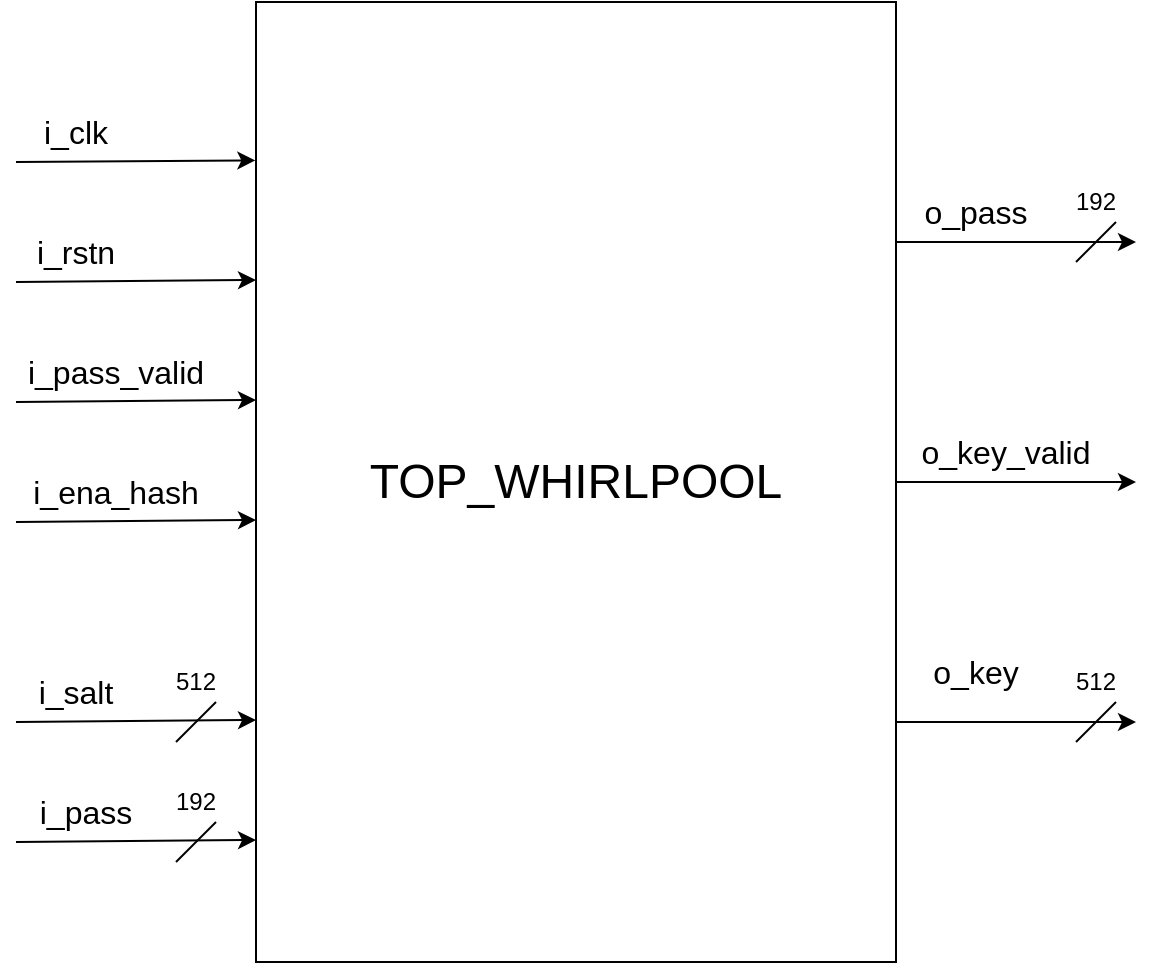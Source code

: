 <mxfile version="22.1.2" type="device" pages="9">
  <diagram id="ebl0cLZvyARZG3ROMr-w" name="TOP_IO">
    <mxGraphModel dx="1036" dy="654" grid="1" gridSize="10" guides="1" tooltips="1" connect="1" arrows="1" fold="1" page="1" pageScale="1" pageWidth="850" pageHeight="1100" math="0" shadow="0">
      <root>
        <mxCell id="0" />
        <mxCell id="1" parent="0" />
        <mxCell id="UowgF35W5neyPo5fWP8k-14" style="edgeStyle=orthogonalEdgeStyle;rounded=0;orthogonalLoop=1;jettySize=auto;html=1;exitX=1;exitY=0.25;exitDx=0;exitDy=0;" parent="1" source="eH5HDT9WS7yBHexfwS-F-1" edge="1">
          <mxGeometry relative="1" as="geometry">
            <mxPoint x="680" y="450" as="targetPoint" />
          </mxGeometry>
        </mxCell>
        <mxCell id="UowgF35W5neyPo5fWP8k-15" style="edgeStyle=orthogonalEdgeStyle;rounded=0;orthogonalLoop=1;jettySize=auto;html=1;exitX=1;exitY=0.5;exitDx=0;exitDy=0;" parent="1" source="eH5HDT9WS7yBHexfwS-F-1" edge="1">
          <mxGeometry relative="1" as="geometry">
            <mxPoint x="680" y="570" as="targetPoint" />
          </mxGeometry>
        </mxCell>
        <mxCell id="UowgF35W5neyPo5fWP8k-16" style="edgeStyle=orthogonalEdgeStyle;rounded=0;orthogonalLoop=1;jettySize=auto;html=1;exitX=1;exitY=0.75;exitDx=0;exitDy=0;" parent="1" source="eH5HDT9WS7yBHexfwS-F-1" edge="1">
          <mxGeometry relative="1" as="geometry">
            <mxPoint x="680" y="690" as="targetPoint" />
          </mxGeometry>
        </mxCell>
        <mxCell id="eH5HDT9WS7yBHexfwS-F-1" value="&lt;font style=&quot;font-size: 24px;&quot;&gt;TOP_WHIRLPOOL&lt;/font&gt;" style="rounded=0;whiteSpace=wrap;html=1;" parent="1" vertex="1">
          <mxGeometry x="240" y="330" width="320" height="480" as="geometry" />
        </mxCell>
        <mxCell id="UowgF35W5neyPo5fWP8k-1" value="" style="endArrow=classic;html=1;rounded=0;entryX=-0.001;entryY=0.165;entryDx=0;entryDy=0;entryPerimeter=0;fontSize=15;" parent="1" target="eH5HDT9WS7yBHexfwS-F-1" edge="1">
          <mxGeometry width="50" height="50" relative="1" as="geometry">
            <mxPoint x="120" y="410" as="sourcePoint" />
            <mxPoint x="230" y="480" as="targetPoint" />
          </mxGeometry>
        </mxCell>
        <mxCell id="UowgF35W5neyPo5fWP8k-3" value="&lt;font style=&quot;font-size: 16px;&quot;&gt;i_clk&lt;/font&gt;" style="text;html=1;strokeColor=none;fillColor=none;align=center;verticalAlign=middle;whiteSpace=wrap;rounded=0;" parent="1" vertex="1">
          <mxGeometry x="120" y="380" width="60" height="30" as="geometry" />
        </mxCell>
        <mxCell id="UowgF35W5neyPo5fWP8k-4" value="" style="endArrow=classic;html=1;rounded=0;entryX=-0.001;entryY=0.165;entryDx=0;entryDy=0;entryPerimeter=0;fontSize=15;" parent="1" edge="1">
          <mxGeometry width="50" height="50" relative="1" as="geometry">
            <mxPoint x="120" y="470" as="sourcePoint" />
            <mxPoint x="240" y="469" as="targetPoint" />
          </mxGeometry>
        </mxCell>
        <mxCell id="UowgF35W5neyPo5fWP8k-5" value="&lt;font style=&quot;font-size: 16px;&quot;&gt;i_rstn&lt;/font&gt;" style="text;html=1;strokeColor=none;fillColor=none;align=center;verticalAlign=middle;whiteSpace=wrap;rounded=0;" parent="1" vertex="1">
          <mxGeometry x="120" y="440" width="60" height="30" as="geometry" />
        </mxCell>
        <mxCell id="UowgF35W5neyPo5fWP8k-6" value="" style="endArrow=classic;html=1;rounded=0;entryX=-0.001;entryY=0.165;entryDx=0;entryDy=0;entryPerimeter=0;fontSize=15;" parent="1" edge="1">
          <mxGeometry width="50" height="50" relative="1" as="geometry">
            <mxPoint x="120" y="530" as="sourcePoint" />
            <mxPoint x="240" y="529" as="targetPoint" />
          </mxGeometry>
        </mxCell>
        <mxCell id="UowgF35W5neyPo5fWP8k-7" value="&lt;font style=&quot;font-size: 16px;&quot;&gt;i_pass_valid&lt;/font&gt;" style="text;html=1;strokeColor=none;fillColor=none;align=center;verticalAlign=middle;whiteSpace=wrap;rounded=0;" parent="1" vertex="1">
          <mxGeometry x="120" y="500" width="100" height="30" as="geometry" />
        </mxCell>
        <mxCell id="UowgF35W5neyPo5fWP8k-8" value="" style="endArrow=classic;html=1;rounded=0;entryX=-0.001;entryY=0.165;entryDx=0;entryDy=0;entryPerimeter=0;fontSize=15;" parent="1" edge="1">
          <mxGeometry width="50" height="50" relative="1" as="geometry">
            <mxPoint x="120" y="590" as="sourcePoint" />
            <mxPoint x="240" y="589" as="targetPoint" />
          </mxGeometry>
        </mxCell>
        <mxCell id="UowgF35W5neyPo5fWP8k-9" value="&lt;font style=&quot;font-size: 16px;&quot;&gt;i_ena_hash&lt;/font&gt;" style="text;html=1;strokeColor=none;fillColor=none;align=center;verticalAlign=middle;whiteSpace=wrap;rounded=0;" parent="1" vertex="1">
          <mxGeometry x="120" y="560" width="100" height="30" as="geometry" />
        </mxCell>
        <mxCell id="UowgF35W5neyPo5fWP8k-10" value="" style="endArrow=classic;html=1;rounded=0;entryX=-0.001;entryY=0.165;entryDx=0;entryDy=0;entryPerimeter=0;fontSize=15;" parent="1" edge="1">
          <mxGeometry width="50" height="50" relative="1" as="geometry">
            <mxPoint x="120" y="690" as="sourcePoint" />
            <mxPoint x="240" y="689" as="targetPoint" />
          </mxGeometry>
        </mxCell>
        <mxCell id="UowgF35W5neyPo5fWP8k-11" value="&lt;font style=&quot;font-size: 16px;&quot;&gt;i_salt&lt;/font&gt;" style="text;html=1;strokeColor=none;fillColor=none;align=center;verticalAlign=middle;whiteSpace=wrap;rounded=0;" parent="1" vertex="1">
          <mxGeometry x="120" y="660" width="60" height="30" as="geometry" />
        </mxCell>
        <mxCell id="UowgF35W5neyPo5fWP8k-12" value="" style="endArrow=classic;html=1;rounded=0;entryX=-0.001;entryY=0.165;entryDx=0;entryDy=0;entryPerimeter=0;fontSize=15;" parent="1" edge="1">
          <mxGeometry width="50" height="50" relative="1" as="geometry">
            <mxPoint x="120" y="750" as="sourcePoint" />
            <mxPoint x="240" y="749" as="targetPoint" />
          </mxGeometry>
        </mxCell>
        <mxCell id="UowgF35W5neyPo5fWP8k-13" value="&lt;font style=&quot;font-size: 16px;&quot;&gt;i_pass&lt;/font&gt;" style="text;html=1;strokeColor=none;fillColor=none;align=center;verticalAlign=middle;whiteSpace=wrap;rounded=0;" parent="1" vertex="1">
          <mxGeometry x="120" y="720" width="70" height="30" as="geometry" />
        </mxCell>
        <mxCell id="UowgF35W5neyPo5fWP8k-17" value="&lt;font style=&quot;font-size: 16px;&quot;&gt;o_pass&lt;/font&gt;" style="text;html=1;strokeColor=none;fillColor=none;align=center;verticalAlign=middle;whiteSpace=wrap;rounded=0;" parent="1" vertex="1">
          <mxGeometry x="570" y="420" width="60" height="30" as="geometry" />
        </mxCell>
        <mxCell id="UowgF35W5neyPo5fWP8k-18" value="&lt;span style=&quot;font-size: 16px;&quot;&gt;o_key_valid&lt;/span&gt;" style="text;html=1;strokeColor=none;fillColor=none;align=center;verticalAlign=middle;whiteSpace=wrap;rounded=0;rotation=0;" parent="1" vertex="1">
          <mxGeometry x="570" y="540" width="90" height="30" as="geometry" />
        </mxCell>
        <mxCell id="UowgF35W5neyPo5fWP8k-19" value="&lt;span style=&quot;font-size: 16px;&quot;&gt;o_key&lt;/span&gt;" style="text;html=1;strokeColor=none;fillColor=none;align=center;verticalAlign=middle;whiteSpace=wrap;rounded=0;" parent="1" vertex="1">
          <mxGeometry x="570" y="650" width="60" height="30" as="geometry" />
        </mxCell>
        <mxCell id="UowgF35W5neyPo5fWP8k-20" value="" style="endArrow=none;html=1;rounded=0;" parent="1" edge="1">
          <mxGeometry width="50" height="50" relative="1" as="geometry">
            <mxPoint x="200" y="700" as="sourcePoint" />
            <mxPoint x="220" y="680" as="targetPoint" />
          </mxGeometry>
        </mxCell>
        <mxCell id="UowgF35W5neyPo5fWP8k-21" value="512" style="text;html=1;strokeColor=none;fillColor=none;align=center;verticalAlign=middle;whiteSpace=wrap;rounded=0;" parent="1" vertex="1">
          <mxGeometry x="180" y="660" width="60" height="20" as="geometry" />
        </mxCell>
        <mxCell id="UowgF35W5neyPo5fWP8k-22" value="" style="endArrow=none;html=1;rounded=0;" parent="1" edge="1">
          <mxGeometry width="50" height="50" relative="1" as="geometry">
            <mxPoint x="200" y="760" as="sourcePoint" />
            <mxPoint x="220" y="740" as="targetPoint" />
          </mxGeometry>
        </mxCell>
        <mxCell id="UowgF35W5neyPo5fWP8k-23" value="192" style="text;html=1;strokeColor=none;fillColor=none;align=center;verticalAlign=middle;whiteSpace=wrap;rounded=0;" parent="1" vertex="1">
          <mxGeometry x="180" y="720" width="60" height="20" as="geometry" />
        </mxCell>
        <mxCell id="UowgF35W5neyPo5fWP8k-24" value="" style="endArrow=none;html=1;rounded=0;" parent="1" edge="1">
          <mxGeometry width="50" height="50" relative="1" as="geometry">
            <mxPoint x="650" y="700" as="sourcePoint" />
            <mxPoint x="670" y="680" as="targetPoint" />
          </mxGeometry>
        </mxCell>
        <mxCell id="UowgF35W5neyPo5fWP8k-25" value="512" style="text;html=1;strokeColor=none;fillColor=none;align=center;verticalAlign=middle;whiteSpace=wrap;rounded=0;" parent="1" vertex="1">
          <mxGeometry x="630" y="660" width="60" height="20" as="geometry" />
        </mxCell>
        <mxCell id="UowgF35W5neyPo5fWP8k-26" value="" style="endArrow=none;html=1;rounded=0;" parent="1" edge="1">
          <mxGeometry width="50" height="50" relative="1" as="geometry">
            <mxPoint x="650" y="460" as="sourcePoint" />
            <mxPoint x="670" y="440" as="targetPoint" />
          </mxGeometry>
        </mxCell>
        <mxCell id="UowgF35W5neyPo5fWP8k-27" value="192" style="text;html=1;strokeColor=none;fillColor=none;align=center;verticalAlign=middle;whiteSpace=wrap;rounded=0;" parent="1" vertex="1">
          <mxGeometry x="630" y="420" width="60" height="20" as="geometry" />
        </mxCell>
      </root>
    </mxGraphModel>
  </diagram>
  <diagram id="UIgOx-b8gV_CrZYu_0Kq" name="TOP">
    <mxGraphModel dx="1034" dy="1189" grid="1" gridSize="10" guides="1" tooltips="1" connect="1" arrows="1" fold="1" page="1" pageScale="1" pageWidth="850" pageHeight="1100" math="0" shadow="0">
      <root>
        <mxCell id="0" />
        <mxCell id="1" parent="0" />
        <mxCell id="EERv8lGTEq6yZsFL_x0A-183" value="TOP_WHIRLPOOL" style="swimlane;whiteSpace=wrap;html=1;rounded=0;fillColor=#fa6800;fontColor=#FFFFFF;strokeColor=#C73500;" parent="1" vertex="1">
          <mxGeometry x="1110" y="150" width="1270" height="830" as="geometry">
            <mxRectangle x="-660" y="160" width="190" height="30" as="alternateBounds" />
          </mxGeometry>
        </mxCell>
        <mxCell id="EERv8lGTEq6yZsFL_x0A-348" value="" style="endArrow=none;html=1;rounded=0;" parent="EERv8lGTEq6yZsFL_x0A-183" edge="1">
          <mxGeometry width="50" height="50" relative="1" as="geometry">
            <mxPoint y="150" as="sourcePoint" />
            <mxPoint x="1270" y="150" as="targetPoint" />
          </mxGeometry>
        </mxCell>
        <mxCell id="EERv8lGTEq6yZsFL_x0A-349" style="edgeStyle=orthogonalEdgeStyle;rounded=0;orthogonalLoop=1;jettySize=auto;html=1;fillColor=#0050ef;strokeColor=#001DBC;dashed=1;dashPattern=8 8;exitX=1;exitY=0.75;exitDx=0;exitDy=0;" parent="EERv8lGTEq6yZsFL_x0A-183" source="iDNC_NiisuIVi_G4rgwU-2" edge="1">
          <mxGeometry relative="1" as="geometry">
            <mxPoint x="930" y="350" as="targetPoint" />
            <Array as="points">
              <mxPoint x="790" y="285" />
              <mxPoint x="790" y="350" />
            </Array>
            <mxPoint x="760" y="275.053" as="sourcePoint" />
          </mxGeometry>
        </mxCell>
        <mxCell id="EERv8lGTEq6yZsFL_x0A-350" style="edgeStyle=orthogonalEdgeStyle;rounded=0;orthogonalLoop=1;jettySize=auto;html=1;exitX=1;exitY=0.25;exitDx=0;exitDy=0;fillColor=#0050ef;strokeColor=#001DBC;dashed=1;dashPattern=8 8;entryX=0;entryY=0.5;entryDx=0;entryDy=0;" parent="EERv8lGTEq6yZsFL_x0A-183" source="iDNC_NiisuIVi_G4rgwU-2" edge="1" target="iDNC_NiisuIVi_G4rgwU-4">
          <mxGeometry relative="1" as="geometry">
            <mxPoint x="900" y="310" as="targetPoint" />
            <Array as="points">
              <mxPoint x="820" y="235" />
              <mxPoint x="820" y="310" />
            </Array>
            <mxPoint x="760" y="227.5" as="sourcePoint" />
          </mxGeometry>
        </mxCell>
        <mxCell id="EERv8lGTEq6yZsFL_x0A-352" value="" style="endArrow=oval;html=1;rounded=0;fillColor=#e51400;strokeColor=#B20000;dashed=1;dashPattern=8 8;endFill=0;exitX=1;exitY=1;exitDx=0;exitDy=0;" parent="EERv8lGTEq6yZsFL_x0A-183" source="EERv8lGTEq6yZsFL_x0A-416" edge="1">
          <mxGeometry width="50" height="50" relative="1" as="geometry">
            <mxPoint x="20" y="30" as="sourcePoint" />
            <mxPoint x="110" y="130" as="targetPoint" />
            <Array as="points">
              <mxPoint x="110" y="70" />
            </Array>
          </mxGeometry>
        </mxCell>
        <mxCell id="EERv8lGTEq6yZsFL_x0A-421" style="edgeStyle=orthogonalEdgeStyle;rounded=0;orthogonalLoop=1;jettySize=auto;html=1;entryX=0.25;entryY=1;entryDx=0;entryDy=0;fillColor=#0050ef;strokeColor=#001DBC;dashed=1;dashPattern=8 8;" parent="EERv8lGTEq6yZsFL_x0A-183" source="EERv8lGTEq6yZsFL_x0A-353" target="EERv8lGTEq6yZsFL_x0A-362" edge="1">
          <mxGeometry relative="1" as="geometry">
            <Array as="points">
              <mxPoint x="270" y="220" />
              <mxPoint x="270" y="265" />
            </Array>
          </mxGeometry>
        </mxCell>
        <mxCell id="EERv8lGTEq6yZsFL_x0A-353" value="" style="shape=trapezoid;perimeter=trapezoidPerimeter;whiteSpace=wrap;html=1;fixedSize=1;rotation=90;" parent="EERv8lGTEq6yZsFL_x0A-183" vertex="1">
          <mxGeometry x="165" y="200" width="90" height="40" as="geometry" />
        </mxCell>
        <mxCell id="EERv8lGTEq6yZsFL_x0A-354" value="11" style="text;html=1;strokeColor=none;fillColor=none;align=center;verticalAlign=middle;whiteSpace=wrap;rounded=0;" parent="EERv8lGTEq6yZsFL_x0A-183" vertex="1">
          <mxGeometry x="190" y="200" width="40" height="40" as="geometry" />
        </mxCell>
        <mxCell id="EERv8lGTEq6yZsFL_x0A-355" value="" style="endArrow=classic;html=1;rounded=0;entryX=0;entryY=0.25;entryDx=0;entryDy=0;fillColor=#0050ef;strokeColor=#001DBC;dashed=1;dashPattern=8 8;" parent="EERv8lGTEq6yZsFL_x0A-183" edge="1">
          <mxGeometry width="50" height="50" relative="1" as="geometry">
            <mxPoint x="150" y="220" as="sourcePoint" />
            <mxPoint x="190" y="220" as="targetPoint" />
          </mxGeometry>
        </mxCell>
        <mxCell id="EERv8lGTEq6yZsFL_x0A-356" value="0" style="text;html=1;strokeColor=none;fillColor=none;align=center;verticalAlign=middle;whiteSpace=wrap;rounded=0;" parent="EERv8lGTEq6yZsFL_x0A-183" vertex="1">
          <mxGeometry x="140" y="200" width="50" height="20" as="geometry" />
        </mxCell>
        <mxCell id="EERv8lGTEq6yZsFL_x0A-357" style="edgeStyle=orthogonalEdgeStyle;rounded=0;orthogonalLoop=1;jettySize=auto;html=1;fillColor=#e51400;strokeColor=#B20000;endArrow=oval;endFill=0;dashed=1;dashPattern=8 8;" parent="EERv8lGTEq6yZsFL_x0A-183" source="EERv8lGTEq6yZsFL_x0A-358" edge="1">
          <mxGeometry relative="1" as="geometry">
            <mxPoint x="480" y="60" as="targetPoint" />
            <Array as="points">
              <mxPoint x="340" y="60" />
            </Array>
          </mxGeometry>
        </mxCell>
        <mxCell id="EERv8lGTEq6yZsFL_x0A-358" value="state" style="rounded=1;whiteSpace=wrap;html=1;" parent="EERv8lGTEq6yZsFL_x0A-183" vertex="1">
          <mxGeometry x="300" y="180" width="80" height="40" as="geometry" />
        </mxCell>
        <mxCell id="EERv8lGTEq6yZsFL_x0A-359" value="" style="endArrow=classic;html=1;rounded=0;entryX=0;entryY=0.25;entryDx=0;entryDy=0;fillColor=#0050ef;strokeColor=#001DBC;dashed=1;dashPattern=8 8;" parent="EERv8lGTEq6yZsFL_x0A-183" edge="1" target="iDNC_NiisuIVi_G4rgwU-2">
          <mxGeometry width="50" height="50" relative="1" as="geometry">
            <mxPoint x="530" y="235" as="sourcePoint" />
            <mxPoint x="570" y="230" as="targetPoint" />
          </mxGeometry>
        </mxCell>
        <mxCell id="EERv8lGTEq6yZsFL_x0A-360" value="init" style="text;html=1;strokeColor=none;fillColor=none;align=center;verticalAlign=middle;whiteSpace=wrap;rounded=0;" parent="EERv8lGTEq6yZsFL_x0A-183" vertex="1">
          <mxGeometry x="530" y="210" width="50" height="20" as="geometry" />
        </mxCell>
        <mxCell id="EERv8lGTEq6yZsFL_x0A-361" style="edgeStyle=orthogonalEdgeStyle;rounded=0;orthogonalLoop=1;jettySize=auto;html=1;entryX=0;entryY=0.75;entryDx=0;entryDy=0;fillColor=#0050ef;strokeColor=#001DBC;dashed=1;dashPattern=8 8;" parent="EERv8lGTEq6yZsFL_x0A-183" source="EERv8lGTEq6yZsFL_x0A-362" target="iDNC_NiisuIVi_G4rgwU-2" edge="1">
          <mxGeometry relative="1" as="geometry">
            <mxPoint x="570" y="275" as="targetPoint" />
          </mxGeometry>
        </mxCell>
        <mxCell id="EERv8lGTEq6yZsFL_x0A-362" value="" style="shape=trapezoid;perimeter=trapezoidPerimeter;whiteSpace=wrap;html=1;fixedSize=1;rotation=90;" parent="EERv8lGTEq6yZsFL_x0A-183" vertex="1">
          <mxGeometry x="380" y="270" width="80" height="30" as="geometry" />
        </mxCell>
        <mxCell id="EERv8lGTEq6yZsFL_x0A-363" value="" style="endArrow=classic;html=1;rounded=0;fillColor=#e51400;strokeColor=#B20000;dashed=1;dashPattern=8 8;entryX=0;entryY=0.5;entryDx=0;entryDy=0;" parent="EERv8lGTEq6yZsFL_x0A-183" target="EERv8lGTEq6yZsFL_x0A-353" edge="1">
          <mxGeometry width="50" height="50" relative="1" as="geometry">
            <mxPoint x="110" y="130" as="sourcePoint" />
            <mxPoint x="170" y="210" as="targetPoint" />
            <Array as="points">
              <mxPoint x="210" y="130" />
            </Array>
          </mxGeometry>
        </mxCell>
        <mxCell id="EERv8lGTEq6yZsFL_x0A-364" value="" style="endArrow=classic;html=1;rounded=0;entryX=0.75;entryY=1;entryDx=0;entryDy=0;endFill=1;dashed=1;dashPattern=8 8;startArrow=oval;startFill=1;fillColor=#0050ef;strokeColor=#001DBC;" parent="EERv8lGTEq6yZsFL_x0A-183" target="EERv8lGTEq6yZsFL_x0A-362" edge="1">
          <mxGeometry width="50" height="50" relative="1" as="geometry">
            <mxPoint x="450" y="761.655" as="sourcePoint" />
            <mxPoint x="395" y="360.0" as="targetPoint" />
            <Array as="points">
              <mxPoint x="200" y="760" />
              <mxPoint x="200" y="305" />
            </Array>
          </mxGeometry>
        </mxCell>
        <mxCell id="EERv8lGTEq6yZsFL_x0A-365" value="" style="endArrow=classic;html=1;rounded=0;entryX=0;entryY=0.5;entryDx=0;entryDy=0;fillColor=#e51400;strokeColor=#B20000;dashed=1;dashPattern=8 8;" parent="EERv8lGTEq6yZsFL_x0A-183" target="EERv8lGTEq6yZsFL_x0A-362" edge="1">
          <mxGeometry width="50" height="50" relative="1" as="geometry">
            <mxPoint x="480" y="60" as="sourcePoint" />
            <mxPoint x="620" y="420" as="targetPoint" />
            <Array as="points">
              <mxPoint x="480" y="110" />
              <mxPoint x="420" y="110" />
            </Array>
          </mxGeometry>
        </mxCell>
        <mxCell id="EERv8lGTEq6yZsFL_x0A-369" value="" style="shape=trapezoid;perimeter=trapezoidPerimeter;whiteSpace=wrap;html=1;fixedSize=1;rotation=90;" parent="EERv8lGTEq6yZsFL_x0A-183" vertex="1">
          <mxGeometry x="50" y="530" width="120" height="40" as="geometry" />
        </mxCell>
        <mxCell id="EERv8lGTEq6yZsFL_x0A-370" style="edgeStyle=orthogonalEdgeStyle;rounded=0;orthogonalLoop=1;jettySize=auto;html=1;entryX=0;entryY=0.5;entryDx=0;entryDy=0;entryPerimeter=0;fillColor=#0050ef;strokeColor=#001DBC;dashed=1;dashPattern=8 8;" parent="EERv8lGTEq6yZsFL_x0A-183" source="EERv8lGTEq6yZsFL_x0A-369" target="EERv8lGTEq6yZsFL_x0A-375" edge="1">
          <mxGeometry relative="1" as="geometry">
            <Array as="points">
              <mxPoint x="240" y="550" />
              <mxPoint x="240" y="450" />
            </Array>
          </mxGeometry>
        </mxCell>
        <mxCell id="EERv8lGTEq6yZsFL_x0A-371" value="11" style="text;html=1;strokeColor=none;fillColor=none;align=center;verticalAlign=middle;whiteSpace=wrap;rounded=0;" parent="EERv8lGTEq6yZsFL_x0A-183" vertex="1">
          <mxGeometry x="90" y="560" width="40" height="40" as="geometry" />
        </mxCell>
        <mxCell id="EERv8lGTEq6yZsFL_x0A-372" value="ikey_pad" style="rounded=1;whiteSpace=wrap;html=1;" parent="EERv8lGTEq6yZsFL_x0A-183" vertex="1">
          <mxGeometry x="340" y="430" width="80" height="40" as="geometry" />
        </mxCell>
        <mxCell id="EERv8lGTEq6yZsFL_x0A-373" value="okey_pad" style="rounded=1;whiteSpace=wrap;html=1;" parent="EERv8lGTEq6yZsFL_x0A-183" vertex="1">
          <mxGeometry x="340" y="540" width="80" height="40" as="geometry" />
        </mxCell>
        <mxCell id="EERv8lGTEq6yZsFL_x0A-374" style="edgeStyle=orthogonalEdgeStyle;rounded=0;orthogonalLoop=1;jettySize=auto;html=1;exitX=1;exitY=0.5;exitDx=0;exitDy=0;exitPerimeter=0;entryX=0;entryY=0.5;entryDx=0;entryDy=0;fillColor=#0050ef;strokeColor=#001DBC;dashed=1;dashPattern=8 8;" parent="EERv8lGTEq6yZsFL_x0A-183" source="EERv8lGTEq6yZsFL_x0A-375" target="EERv8lGTEq6yZsFL_x0A-372" edge="1">
          <mxGeometry relative="1" as="geometry" />
        </mxCell>
        <mxCell id="EERv8lGTEq6yZsFL_x0A-375" value="" style="verticalLabelPosition=bottom;verticalAlign=top;html=1;shape=mxgraph.flowchart.summing_function;" parent="EERv8lGTEq6yZsFL_x0A-183" vertex="1">
          <mxGeometry x="280" y="440" width="20" height="20" as="geometry" />
        </mxCell>
        <mxCell id="EERv8lGTEq6yZsFL_x0A-376" style="edgeStyle=orthogonalEdgeStyle;rounded=0;orthogonalLoop=1;jettySize=auto;html=1;entryX=0;entryY=0.5;entryDx=0;entryDy=0;fillColor=#0050ef;strokeColor=#001DBC;dashed=1;dashPattern=8 8;" parent="EERv8lGTEq6yZsFL_x0A-183" source="EERv8lGTEq6yZsFL_x0A-377" target="EERv8lGTEq6yZsFL_x0A-373" edge="1">
          <mxGeometry relative="1" as="geometry" />
        </mxCell>
        <mxCell id="EERv8lGTEq6yZsFL_x0A-377" value="" style="verticalLabelPosition=bottom;verticalAlign=top;html=1;shape=mxgraph.flowchart.summing_function;" parent="EERv8lGTEq6yZsFL_x0A-183" vertex="1">
          <mxGeometry x="280" y="580" width="20" height="20" as="geometry" />
        </mxCell>
        <mxCell id="EERv8lGTEq6yZsFL_x0A-378" value="" style="verticalLabelPosition=bottom;verticalAlign=top;html=1;shape=mxgraph.flowchart.summing_function;" parent="EERv8lGTEq6yZsFL_x0A-183" vertex="1">
          <mxGeometry x="220" y="590" height="40" as="geometry" />
        </mxCell>
        <mxCell id="EERv8lGTEq6yZsFL_x0A-379" value="8&#39;h5c" style="text;html=1;strokeColor=none;fillColor=none;align=center;verticalAlign=middle;whiteSpace=wrap;rounded=0;" parent="EERv8lGTEq6yZsFL_x0A-183" vertex="1">
          <mxGeometry x="260" y="630" width="60" height="20" as="geometry" />
        </mxCell>
        <mxCell id="EERv8lGTEq6yZsFL_x0A-380" value="" style="endArrow=classic;html=1;rounded=0;exitX=0.5;exitY=0;exitDx=0;exitDy=0;entryX=0.5;entryY=1;entryDx=0;entryDy=0;entryPerimeter=0;fillColor=#0050ef;strokeColor=#001DBC;dashed=1;dashPattern=8 8;" parent="EERv8lGTEq6yZsFL_x0A-183" source="EERv8lGTEq6yZsFL_x0A-379" target="EERv8lGTEq6yZsFL_x0A-377" edge="1">
          <mxGeometry width="50" height="50" relative="1" as="geometry">
            <mxPoint x="230" y="640" as="sourcePoint" />
            <mxPoint x="280" y="590" as="targetPoint" />
          </mxGeometry>
        </mxCell>
        <mxCell id="EERv8lGTEq6yZsFL_x0A-381" value="8&#39;h36" style="text;html=1;strokeColor=none;fillColor=none;align=center;verticalAlign=middle;whiteSpace=wrap;rounded=0;" parent="EERv8lGTEq6yZsFL_x0A-183" vertex="1">
          <mxGeometry x="260" y="390" width="60" height="20" as="geometry" />
        </mxCell>
        <mxCell id="EERv8lGTEq6yZsFL_x0A-382" style="edgeStyle=orthogonalEdgeStyle;rounded=0;orthogonalLoop=1;jettySize=auto;html=1;entryX=0.5;entryY=0;entryDx=0;entryDy=0;entryPerimeter=0;fillColor=#0050ef;strokeColor=#001DBC;dashed=1;dashPattern=8 8;" parent="EERv8lGTEq6yZsFL_x0A-183" target="EERv8lGTEq6yZsFL_x0A-375" edge="1">
          <mxGeometry relative="1" as="geometry">
            <mxPoint x="290" y="410" as="sourcePoint" />
            <Array as="points">
              <mxPoint x="290" y="410" />
            </Array>
          </mxGeometry>
        </mxCell>
        <mxCell id="EERv8lGTEq6yZsFL_x0A-383" value="" style="shape=trapezoid;perimeter=trapezoidPerimeter;whiteSpace=wrap;html=1;fixedSize=1;rotation=89;" parent="EERv8lGTEq6yZsFL_x0A-183" vertex="1">
          <mxGeometry x="650" y="490" width="120" height="40" as="geometry" />
        </mxCell>
        <mxCell id="EERv8lGTEq6yZsFL_x0A-385" style="edgeStyle=orthogonalEdgeStyle;rounded=0;orthogonalLoop=1;jettySize=auto;html=1;entryX=0.25;entryY=1;entryDx=0;entryDy=0;fillColor=#0050ef;strokeColor=#001DBC;dashed=1;dashPattern=8 8;" parent="EERv8lGTEq6yZsFL_x0A-183" source="EERv8lGTEq6yZsFL_x0A-372" target="EERv8lGTEq6yZsFL_x0A-383" edge="1">
          <mxGeometry relative="1" as="geometry">
            <Array as="points">
              <mxPoint x="490" y="450" />
              <mxPoint x="490" y="480" />
            </Array>
          </mxGeometry>
        </mxCell>
        <mxCell id="EERv8lGTEq6yZsFL_x0A-384" style="edgeStyle=orthogonalEdgeStyle;rounded=0;orthogonalLoop=1;jettySize=auto;html=1;entryX=0.409;entryY=0.995;entryDx=0;entryDy=0;fillColor=#0050ef;strokeColor=#001DBC;dashed=1;dashPattern=8 8;entryPerimeter=0;" parent="EERv8lGTEq6yZsFL_x0A-183" source="EERv8lGTEq6yZsFL_x0A-373" target="EERv8lGTEq6yZsFL_x0A-383" edge="1">
          <mxGeometry relative="1" as="geometry">
            <Array as="points">
              <mxPoint x="490" y="560" />
              <mxPoint x="490" y="499" />
            </Array>
          </mxGeometry>
        </mxCell>
        <mxCell id="EERv8lGTEq6yZsFL_x0A-386" value="" style="verticalLabelPosition=bottom;verticalAlign=top;html=1;shape=mxgraph.flowchart.summing_function;" parent="EERv8lGTEq6yZsFL_x0A-183" vertex="1">
          <mxGeometry x="220" y="430" height="40" as="geometry" />
        </mxCell>
        <mxCell id="EERv8lGTEq6yZsFL_x0A-387" value="" style="endArrow=classic;html=1;rounded=0;fillColor=#0050ef;strokeColor=#001DBC;dashed=1;dashPattern=8 8;entryX=0;entryY=0.5;entryDx=0;entryDy=0;entryPerimeter=0;" parent="EERv8lGTEq6yZsFL_x0A-183" target="EERv8lGTEq6yZsFL_x0A-377" edge="1">
          <mxGeometry width="50" height="50" relative="1" as="geometry">
            <mxPoint x="240" y="550" as="sourcePoint" />
            <mxPoint x="270" y="590" as="targetPoint" />
            <Array as="points">
              <mxPoint x="240" y="590" />
            </Array>
          </mxGeometry>
        </mxCell>
        <mxCell id="EERv8lGTEq6yZsFL_x0A-388" style="edgeStyle=orthogonalEdgeStyle;rounded=0;orthogonalLoop=1;jettySize=auto;html=1;dashed=1;dashPattern=8 8;fillColor=#0050ef;strokeColor=#001DBC;" parent="EERv8lGTEq6yZsFL_x0A-183" source="EERv8lGTEq6yZsFL_x0A-389" edge="1">
          <mxGeometry relative="1" as="geometry">
            <mxPoint x="930" y="390" as="targetPoint" />
          </mxGeometry>
        </mxCell>
        <mxCell id="EERv8lGTEq6yZsFL_x0A-389" value="data" style="rounded=1;whiteSpace=wrap;html=1;" parent="EERv8lGTEq6yZsFL_x0A-183" vertex="1">
          <mxGeometry x="810" y="370" width="60" height="40" as="geometry" />
        </mxCell>
        <mxCell id="EERv8lGTEq6yZsFL_x0A-390" style="edgeStyle=orthogonalEdgeStyle;rounded=0;orthogonalLoop=1;jettySize=auto;html=1;entryX=0;entryY=0.5;entryDx=0;entryDy=0;dashed=1;dashPattern=8 8;fillColor=#0050ef;strokeColor=#001DBC;exitX=0.5;exitY=0;exitDx=0;exitDy=0;" parent="EERv8lGTEq6yZsFL_x0A-183" source="EERv8lGTEq6yZsFL_x0A-383" target="EERv8lGTEq6yZsFL_x0A-389" edge="1">
          <mxGeometry relative="1" as="geometry">
            <Array as="points">
              <mxPoint x="750" y="510" />
              <mxPoint x="790" y="510" />
              <mxPoint x="790" y="390" />
            </Array>
          </mxGeometry>
        </mxCell>
        <mxCell id="EERv8lGTEq6yZsFL_x0A-391" value="" style="endArrow=classic;html=1;rounded=0;entryX=-0.003;entryY=0.302;entryDx=0;entryDy=0;fillColor=#0050ef;strokeColor=#001DBC;dashed=1;dashPattern=8 8;entryPerimeter=0;" parent="EERv8lGTEq6yZsFL_x0A-183" target="iDNC_NiisuIVi_G4rgwU-4" edge="1">
          <mxGeometry width="50" height="50" relative="1" as="geometry">
            <mxPoint x="855" y="269.63" as="sourcePoint" />
            <mxPoint x="900" y="270" as="targetPoint" />
          </mxGeometry>
        </mxCell>
        <mxCell id="EERv8lGTEq6yZsFL_x0A-392" value="init" style="text;html=1;strokeColor=none;fillColor=none;align=center;verticalAlign=middle;whiteSpace=wrap;rounded=0;" parent="EERv8lGTEq6yZsFL_x0A-183" vertex="1">
          <mxGeometry x="865" y="249.63" width="50" height="20" as="geometry" />
        </mxCell>
        <mxCell id="EERv8lGTEq6yZsFL_x0A-393" value="hash_valid" style="text;html=1;strokeColor=none;fillColor=none;align=center;verticalAlign=middle;whiteSpace=wrap;rounded=0;" parent="EERv8lGTEq6yZsFL_x0A-183" vertex="1">
          <mxGeometry x="1105" y="240" width="60" height="30" as="geometry" />
        </mxCell>
        <mxCell id="EERv8lGTEq6yZsFL_x0A-394" value="o_hash_out" style="text;html=1;strokeColor=none;fillColor=none;align=center;verticalAlign=middle;whiteSpace=wrap;rounded=0;" parent="EERv8lGTEq6yZsFL_x0A-183" vertex="1">
          <mxGeometry x="1100" y="290" width="70" height="30" as="geometry" />
        </mxCell>
        <mxCell id="EERv8lGTEq6yZsFL_x0A-395" style="edgeStyle=orthogonalEdgeStyle;rounded=0;orthogonalLoop=1;jettySize=auto;html=1;entryX=0.75;entryY=1;entryDx=0;entryDy=0;fillColor=#0050ef;strokeColor=#001DBC;dashed=1;dashPattern=8 8;exitX=1;exitY=0.5;exitDx=0;exitDy=0;" parent="EERv8lGTEq6yZsFL_x0A-183" source="EERv8lGTEq6yZsFL_x0A-396" target="EERv8lGTEq6yZsFL_x0A-383" edge="1">
          <mxGeometry relative="1" as="geometry">
            <mxPoint x="640" y="570" as="targetPoint" />
            <Array as="points">
              <mxPoint x="750" y="700" />
              <mxPoint x="750" y="600" />
              <mxPoint x="650" y="600" />
              <mxPoint x="650" y="540" />
            </Array>
          </mxGeometry>
        </mxCell>
        <mxCell id="EERv8lGTEq6yZsFL_x0A-396" value="data_reg" style="rounded=1;whiteSpace=wrap;html=1;" parent="EERv8lGTEq6yZsFL_x0A-183" vertex="1">
          <mxGeometry x="660" y="680" width="60" height="40" as="geometry" />
        </mxCell>
        <mxCell id="EERv8lGTEq6yZsFL_x0A-397" value="constant" style="rounded=1;whiteSpace=wrap;html=1;" parent="EERv8lGTEq6yZsFL_x0A-183" vertex="1">
          <mxGeometry x="430" y="600" width="60" height="40" as="geometry" />
        </mxCell>
        <mxCell id="EERv8lGTEq6yZsFL_x0A-398" style="edgeStyle=orthogonalEdgeStyle;rounded=0;orthogonalLoop=1;jettySize=auto;html=1;fillColor=#0050ef;strokeColor=#001DBC;dashed=1;dashPattern=8 8;exitX=1;exitY=0.5;exitDx=0;exitDy=0;" parent="EERv8lGTEq6yZsFL_x0A-183" source="EERv8lGTEq6yZsFL_x0A-397" edge="1">
          <mxGeometry relative="1" as="geometry">
            <mxPoint x="690" y="520" as="targetPoint" />
            <Array as="points">
              <mxPoint x="530" y="620" />
              <mxPoint x="530" y="520" />
            </Array>
          </mxGeometry>
        </mxCell>
        <mxCell id="EERv8lGTEq6yZsFL_x0A-399" style="edgeStyle=orthogonalEdgeStyle;rounded=0;orthogonalLoop=1;jettySize=auto;html=1;entryX=0;entryY=0.5;entryDx=0;entryDy=0;fillColor=#0050ef;strokeColor=#001DBC;dashed=1;dashPattern=8 8;" parent="EERv8lGTEq6yZsFL_x0A-183" source="EERv8lGTEq6yZsFL_x0A-400" target="EERv8lGTEq6yZsFL_x0A-396" edge="1">
          <mxGeometry relative="1" as="geometry" />
        </mxCell>
        <mxCell id="EERv8lGTEq6yZsFL_x0A-400" value="" style="shape=trapezoid;perimeter=trapezoidPerimeter;whiteSpace=wrap;html=1;fixedSize=1;rotation=90;" parent="EERv8lGTEq6yZsFL_x0A-183" vertex="1">
          <mxGeometry x="540" y="685" width="80" height="30" as="geometry" />
        </mxCell>
        <mxCell id="EERv8lGTEq6yZsFL_x0A-367" style="edgeStyle=orthogonalEdgeStyle;rounded=0;orthogonalLoop=1;jettySize=auto;html=1;exitX=0.996;exitY=0.548;exitDx=0;exitDy=0;entryX=0.75;entryY=1;entryDx=0;entryDy=0;fillColor=#0050ef;strokeColor=#001DBC;dashed=1;dashPattern=8 8;exitPerimeter=0;" parent="EERv8lGTEq6yZsFL_x0A-183" source="iDNC_NiisuIVi_G4rgwU-4" target="EERv8lGTEq6yZsFL_x0A-400" edge="1">
          <mxGeometry relative="1" as="geometry">
            <Array as="points">
              <mxPoint x="1170" y="320" />
              <mxPoint x="1170" y="760" />
              <mxPoint x="450" y="760" />
              <mxPoint x="450" y="720" />
            </Array>
            <mxPoint x="1095" y="320" as="sourcePoint" />
          </mxGeometry>
        </mxCell>
        <mxCell id="EERv8lGTEq6yZsFL_x0A-401" value="" style="endArrow=classic;html=1;rounded=0;entryX=0;entryY=0.5;entryDx=0;entryDy=0;fillColor=#e51400;strokeColor=#B20000;dashed=1;dashPattern=8 8;" parent="EERv8lGTEq6yZsFL_x0A-183" target="EERv8lGTEq6yZsFL_x0A-369" edge="1">
          <mxGeometry width="50" height="50" relative="1" as="geometry">
            <mxPoint x="110" y="130" as="sourcePoint" />
            <mxPoint x="250" y="420" as="targetPoint" />
          </mxGeometry>
        </mxCell>
        <mxCell id="EERv8lGTEq6yZsFL_x0A-402" value="" style="endArrow=oval;html=1;rounded=0;fillColor=#e51400;strokeColor=#B20000;dashed=1;dashPattern=8 8;endFill=1;" parent="EERv8lGTEq6yZsFL_x0A-183" edge="1">
          <mxGeometry width="50" height="50" relative="1" as="geometry">
            <mxPoint x="580" y="410" as="sourcePoint" />
            <mxPoint x="709" y="410" as="targetPoint" />
            <Array as="points">
              <mxPoint x="709" y="410" />
            </Array>
          </mxGeometry>
        </mxCell>
        <mxCell id="EERv8lGTEq6yZsFL_x0A-403" value="" style="endArrow=classic;html=1;rounded=0;entryX=0;entryY=0.5;entryDx=0;entryDy=0;fillColor=#e51400;strokeColor=#B20000;dashed=1;dashPattern=8 8;" parent="EERv8lGTEq6yZsFL_x0A-183" target="EERv8lGTEq6yZsFL_x0A-400" edge="1">
          <mxGeometry width="50" height="50" relative="1" as="geometry">
            <mxPoint x="580" y="410" as="sourcePoint" />
            <mxPoint x="719" y="470" as="targetPoint" />
            <Array as="points" />
          </mxGeometry>
        </mxCell>
        <mxCell id="EERv8lGTEq6yZsFL_x0A-404" value="512" style="text;html=1;strokeColor=none;fillColor=none;align=center;verticalAlign=middle;whiteSpace=wrap;rounded=0;" parent="EERv8lGTEq6yZsFL_x0A-183" vertex="1">
          <mxGeometry x="-60" y="650" width="60" height="20" as="geometry" />
        </mxCell>
        <mxCell id="EERv8lGTEq6yZsFL_x0A-405" value="" style="endArrow=classic;html=1;rounded=0;fontSize=15;" parent="EERv8lGTEq6yZsFL_x0A-183" edge="1">
          <mxGeometry width="50" height="50" relative="1" as="geometry">
            <mxPoint x="-120" y="680" as="sourcePoint" />
            <mxPoint y="680" as="targetPoint" />
          </mxGeometry>
        </mxCell>
        <mxCell id="EERv8lGTEq6yZsFL_x0A-406" value="&lt;font style=&quot;font-size: 16px;&quot;&gt;i_salt&lt;/font&gt;" style="text;html=1;strokeColor=none;fillColor=none;align=center;verticalAlign=middle;whiteSpace=wrap;rounded=0;" parent="EERv8lGTEq6yZsFL_x0A-183" vertex="1">
          <mxGeometry x="-120" y="650" width="60" height="30" as="geometry" />
        </mxCell>
        <mxCell id="EERv8lGTEq6yZsFL_x0A-407" value="" style="endArrow=none;html=1;rounded=0;" parent="EERv8lGTEq6yZsFL_x0A-183" edge="1">
          <mxGeometry width="50" height="50" relative="1" as="geometry">
            <mxPoint x="-40" y="690" as="sourcePoint" />
            <mxPoint x="-20" y="670" as="targetPoint" />
          </mxGeometry>
        </mxCell>
        <mxCell id="EERv8lGTEq6yZsFL_x0A-408" value="" style="endArrow=classic;html=1;rounded=0;fillColor=#0050ef;strokeColor=#001DBC;dashed=1;dashPattern=8 8;exitX=0;exitY=0.5;exitDx=0;exitDy=0;entryX=0;entryY=0.5;entryDx=0;entryDy=0;" parent="EERv8lGTEq6yZsFL_x0A-183" target="EERv8lGTEq6yZsFL_x0A-371" edge="1">
          <mxGeometry width="50" height="50" relative="1" as="geometry">
            <mxPoint y="580" as="sourcePoint" />
            <mxPoint x="70" y="580" as="targetPoint" />
          </mxGeometry>
        </mxCell>
        <mxCell id="EERv8lGTEq6yZsFL_x0A-409" value="" style="endArrow=classic;html=1;rounded=0;entryX=-0.001;entryY=0.165;entryDx=0;entryDy=0;entryPerimeter=0;fontSize=15;" parent="EERv8lGTEq6yZsFL_x0A-183" edge="1">
          <mxGeometry width="50" height="50" relative="1" as="geometry">
            <mxPoint x="-120" y="581" as="sourcePoint" />
            <mxPoint y="580" as="targetPoint" />
          </mxGeometry>
        </mxCell>
        <mxCell id="EERv8lGTEq6yZsFL_x0A-410" value="&lt;font style=&quot;font-size: 16px;&quot;&gt;i_pass&lt;/font&gt;" style="text;html=1;strokeColor=none;fillColor=none;align=center;verticalAlign=middle;whiteSpace=wrap;rounded=0;" parent="EERv8lGTEq6yZsFL_x0A-183" vertex="1">
          <mxGeometry x="-120" y="550" width="70" height="30" as="geometry" />
        </mxCell>
        <mxCell id="EERv8lGTEq6yZsFL_x0A-413" value="" style="endArrow=oval;html=1;rounded=0;exitX=0.999;exitY=0.3;exitDx=0;exitDy=0;fillColor=#e51400;strokeColor=#B20000;dashed=1;dashPattern=8 8;endFill=0;exitPerimeter=0;" parent="EERv8lGTEq6yZsFL_x0A-183" source="iDNC_NiisuIVi_G4rgwU-4" edge="1">
          <mxGeometry width="50" height="50" relative="1" as="geometry">
            <mxPoint x="1095" y="270" as="sourcePoint" />
            <mxPoint x="480" y="60" as="targetPoint" />
            <Array as="points">
              <mxPoint x="1170" y="270" />
              <mxPoint x="1170" y="60" />
            </Array>
          </mxGeometry>
        </mxCell>
        <mxCell id="EERv8lGTEq6yZsFL_x0A-414" value="" style="endArrow=classic;html=1;rounded=0;entryX=0.25;entryY=1;entryDx=0;entryDy=0;dashed=1;dashPattern=8 8;fillColor=#0050ef;strokeColor=#001DBC;" parent="EERv8lGTEq6yZsFL_x0A-183" target="EERv8lGTEq6yZsFL_x0A-400" edge="1">
          <mxGeometry width="50" height="50" relative="1" as="geometry">
            <mxPoint y="680" as="sourcePoint" />
            <mxPoint x="280" y="560" as="targetPoint" />
          </mxGeometry>
        </mxCell>
        <mxCell id="EERv8lGTEq6yZsFL_x0A-415" value="" style="endArrow=oval;html=1;rounded=0;fillColor=#e51400;strokeColor=#B20000;dashed=1;dashPattern=8 8;startArrow=oval;startFill=1;endFill=1;" parent="EERv8lGTEq6yZsFL_x0A-183" edge="1">
          <mxGeometry width="50" height="50" relative="1" as="geometry">
            <mxPoint x="480" y="110" as="sourcePoint" />
            <mxPoint x="580" y="410" as="targetPoint" />
            <Array as="points">
              <mxPoint x="480" y="410" />
            </Array>
          </mxGeometry>
        </mxCell>
        <mxCell id="EERv8lGTEq6yZsFL_x0A-417" value="" style="endArrow=classic;html=1;rounded=0;fontSize=15;" parent="EERv8lGTEq6yZsFL_x0A-183" edge="1">
          <mxGeometry width="50" height="50" relative="1" as="geometry">
            <mxPoint x="-120" y="70" as="sourcePoint" />
            <mxPoint y="70" as="targetPoint" />
          </mxGeometry>
        </mxCell>
        <mxCell id="EERv8lGTEq6yZsFL_x0A-418" value="" style="endArrow=classic;html=1;rounded=0;fontSize=15;" parent="EERv8lGTEq6yZsFL_x0A-183" edge="1">
          <mxGeometry width="50" height="50" relative="1" as="geometry">
            <mxPoint x="-120" y="130" as="sourcePoint" />
            <mxPoint y="130" as="targetPoint" />
          </mxGeometry>
        </mxCell>
        <mxCell id="EERv8lGTEq6yZsFL_x0A-419" value="&lt;font style=&quot;font-size: 16px;&quot;&gt;i_pass_valid&lt;/font&gt;" style="text;html=1;strokeColor=none;fillColor=none;align=center;verticalAlign=middle;whiteSpace=wrap;rounded=0;" parent="EERv8lGTEq6yZsFL_x0A-183" vertex="1">
          <mxGeometry x="-120" y="100" width="100" height="30" as="geometry" />
        </mxCell>
        <mxCell id="EERv8lGTEq6yZsFL_x0A-420" value="" style="endArrow=none;html=1;rounded=0;fillColor=#e51400;strokeColor=#B20000;dashed=1;dashPattern=8 8;endFill=0;" parent="EERv8lGTEq6yZsFL_x0A-183" edge="1">
          <mxGeometry width="50" height="50" relative="1" as="geometry">
            <mxPoint y="130" as="sourcePoint" />
            <mxPoint x="110" y="130" as="targetPoint" />
          </mxGeometry>
        </mxCell>
        <mxCell id="EERv8lGTEq6yZsFL_x0A-440" style="edgeStyle=orthogonalEdgeStyle;rounded=0;orthogonalLoop=1;jettySize=auto;html=1;fillColor=#e51400;strokeColor=#B20000;endArrow=none;endFill=0;dashed=1;dashPattern=8 8;" parent="EERv8lGTEq6yZsFL_x0A-183" source="EERv8lGTEq6yZsFL_x0A-423" edge="1">
          <mxGeometry relative="1" as="geometry">
            <mxPoint x="1270" y="60" as="targetPoint" />
            <Array as="points">
              <mxPoint x="960" y="490" />
              <mxPoint x="1250" y="490" />
              <mxPoint x="1250" y="60" />
            </Array>
          </mxGeometry>
        </mxCell>
        <mxCell id="EERv8lGTEq6yZsFL_x0A-423" value="o_key" style="rounded=1;whiteSpace=wrap;html=1;" parent="EERv8lGTEq6yZsFL_x0A-183" vertex="1">
          <mxGeometry x="915" y="510" width="81.5" height="80" as="geometry" />
        </mxCell>
        <mxCell id="EERv8lGTEq6yZsFL_x0A-437" style="edgeStyle=orthogonalEdgeStyle;rounded=0;orthogonalLoop=1;jettySize=auto;html=1;entryX=0;entryY=0.5;entryDx=0;entryDy=0;fillColor=#0050ef;strokeColor=#001DBC;dashed=1;dashPattern=8 8;" parent="EERv8lGTEq6yZsFL_x0A-183" source="EERv8lGTEq6yZsFL_x0A-431" target="EERv8lGTEq6yZsFL_x0A-423" edge="1">
          <mxGeometry relative="1" as="geometry" />
        </mxCell>
        <mxCell id="EERv8lGTEq6yZsFL_x0A-431" value="" style="shape=trapezoid;perimeter=trapezoidPerimeter;whiteSpace=wrap;html=1;fixedSize=1;rotation=90;" parent="EERv8lGTEq6yZsFL_x0A-183" vertex="1">
          <mxGeometry x="815" y="530" width="90" height="40" as="geometry" />
        </mxCell>
        <mxCell id="EERv8lGTEq6yZsFL_x0A-426" value="" style="endArrow=classic;html=1;rounded=0;entryX=0;entryY=0.5;entryDx=0;entryDy=0;fillColor=#e51400;strokeColor=#B20000;dashed=1;dashPattern=8 8;" parent="EERv8lGTEq6yZsFL_x0A-183" target="EERv8lGTEq6yZsFL_x0A-431" edge="1">
          <mxGeometry width="50" height="50" relative="1" as="geometry">
            <mxPoint x="710" y="410" as="sourcePoint" />
            <mxPoint x="890" y="510" as="targetPoint" />
            <Array as="points">
              <mxPoint x="760" y="410" />
              <mxPoint x="760" y="470" />
              <mxPoint x="860" y="470" />
            </Array>
          </mxGeometry>
        </mxCell>
        <mxCell id="EERv8lGTEq6yZsFL_x0A-428" value="" style="verticalLabelPosition=bottom;verticalAlign=top;html=1;shape=mxgraph.flowchart.summing_function;" parent="EERv8lGTEq6yZsFL_x0A-183" vertex="1">
          <mxGeometry x="790" y="690" width="20" height="20" as="geometry" />
        </mxCell>
        <mxCell id="EERv8lGTEq6yZsFL_x0A-430" style="edgeStyle=orthogonalEdgeStyle;rounded=0;orthogonalLoop=1;jettySize=auto;html=1;entryX=1;entryY=0.5;entryDx=0;entryDy=0;entryPerimeter=0;fillColor=#0050ef;strokeColor=#001DBC;dashed=1;dashPattern=8 8;" parent="EERv8lGTEq6yZsFL_x0A-183" source="EERv8lGTEq6yZsFL_x0A-423" target="EERv8lGTEq6yZsFL_x0A-428" edge="1">
          <mxGeometry relative="1" as="geometry">
            <Array as="points">
              <mxPoint x="1080" y="550" />
              <mxPoint x="1080" y="700" />
            </Array>
          </mxGeometry>
        </mxCell>
        <mxCell id="EERv8lGTEq6yZsFL_x0A-435" style="edgeStyle=orthogonalEdgeStyle;rounded=0;orthogonalLoop=1;jettySize=auto;html=1;fillColor=#0050ef;strokeColor=#001DBC;dashed=1;dashPattern=8 8;entryX=0.5;entryY=1;entryDx=0;entryDy=0;" parent="EERv8lGTEq6yZsFL_x0A-183" source="EERv8lGTEq6yZsFL_x0A-428" target="EERv8lGTEq6yZsFL_x0A-431" edge="1">
          <mxGeometry relative="1" as="geometry">
            <mxPoint x="820" y="550" as="targetPoint" />
            <Array as="points">
              <mxPoint x="800" y="550" />
            </Array>
          </mxGeometry>
        </mxCell>
        <mxCell id="iDNC_NiisuIVi_G4rgwU-2" value="KEY_EXPANSION" style="rounded=0;whiteSpace=wrap;html=1;" vertex="1" parent="EERv8lGTEq6yZsFL_x0A-183">
          <mxGeometry x="610" y="209.63" width="120" height="100" as="geometry" />
        </mxCell>
        <mxCell id="iDNC_NiisuIVi_G4rgwU-4" value="WHIRLPOOL_HASH" style="rounded=0;whiteSpace=wrap;html=1;" vertex="1" parent="EERv8lGTEq6yZsFL_x0A-183">
          <mxGeometry x="930" y="210" width="145" height="200" as="geometry" />
        </mxCell>
        <mxCell id="EERv8lGTEq6yZsFL_x0A-416" value="&lt;font style=&quot;font-size: 16px;&quot;&gt;i_ena_hash&lt;/font&gt;" style="text;html=1;strokeColor=none;fillColor=none;align=center;verticalAlign=middle;whiteSpace=wrap;rounded=0;" parent="1" vertex="1">
          <mxGeometry x="990" y="190" width="100" height="30" as="geometry" />
        </mxCell>
        <mxCell id="EERv8lGTEq6yZsFL_x0A-425" value="" style="endArrow=classic;html=1;rounded=0;dashed=1;dashPattern=8 8;fillColor=#e51400;strokeColor=#B20000;" parent="1" target="EERv8lGTEq6yZsFL_x0A-383" edge="1">
          <mxGeometry width="50" height="50" relative="1" as="geometry">
            <mxPoint x="1820" y="560" as="sourcePoint" />
            <mxPoint x="1880" y="670" as="targetPoint" />
          </mxGeometry>
        </mxCell>
        <mxCell id="EERv8lGTEq6yZsFL_x0A-429" value="" style="endArrow=classic;html=1;rounded=0;fillColor=#0050ef;strokeColor=#001DBC;dashed=1;dashPattern=8 8;" parent="1" target="EERv8lGTEq6yZsFL_x0A-428" edge="1">
          <mxGeometry width="50" height="50" relative="1" as="geometry">
            <mxPoint x="1860" y="850" as="sourcePoint" />
            <mxPoint x="2000" y="850" as="targetPoint" />
            <Array as="points" />
          </mxGeometry>
        </mxCell>
        <mxCell id="EERv8lGTEq6yZsFL_x0A-438" value="" style="endArrow=none;html=1;rounded=0;endFill=0;startArrow=oval;startFill=1;fillColor=#0050ef;strokeColor=#001DBC;dashed=1;dashPattern=8 8;" parent="1" edge="1">
          <mxGeometry width="50" height="50" relative="1" as="geometry">
            <mxPoint x="2190" y="700" as="sourcePoint" />
            <mxPoint x="2380" y="700" as="targetPoint" />
            <Array as="points">
              <mxPoint x="2310" y="700" />
            </Array>
          </mxGeometry>
        </mxCell>
        <mxCell id="EERv8lGTEq6yZsFL_x0A-441" value="" style="endArrow=classic;html=1;rounded=0;" parent="1" edge="1">
          <mxGeometry width="50" height="50" relative="1" as="geometry">
            <mxPoint x="2380" y="210" as="sourcePoint" />
            <mxPoint x="2480" y="210" as="targetPoint" />
          </mxGeometry>
        </mxCell>
        <mxCell id="EERv8lGTEq6yZsFL_x0A-442" value="" style="endArrow=classic;html=1;rounded=0;" parent="1" edge="1">
          <mxGeometry width="50" height="50" relative="1" as="geometry">
            <mxPoint x="2380" y="700" as="sourcePoint" />
            <mxPoint x="2480" y="700" as="targetPoint" />
          </mxGeometry>
        </mxCell>
        <mxCell id="PQxC0g_yqJH9VvmQ71Lx-1" value="" style="endArrow=none;html=1;rounded=0;startArrow=oval;startFill=1;fillColor=#0050ef;strokeColor=#001DBC;dashed=1;dashPattern=8 8;endFill=0;" parent="1" edge="1">
          <mxGeometry width="50" height="50" relative="1" as="geometry">
            <mxPoint x="1160" y="730" as="sourcePoint" />
            <mxPoint x="2380" y="950" as="targetPoint" />
            <Array as="points">
              <mxPoint x="1160" y="950" />
            </Array>
          </mxGeometry>
        </mxCell>
        <mxCell id="PQxC0g_yqJH9VvmQ71Lx-2" value="" style="endArrow=classic;html=1;rounded=0;" parent="1" edge="1">
          <mxGeometry width="50" height="50" relative="1" as="geometry">
            <mxPoint x="2380" y="950" as="sourcePoint" />
            <mxPoint x="2480" y="950" as="targetPoint" />
          </mxGeometry>
        </mxCell>
        <mxCell id="pkogy9pzJX1BQJTUOR9Y-1" value="&lt;font style=&quot;font-size: 16px;&quot;&gt;o_pass&lt;/font&gt;" style="text;html=1;strokeColor=none;fillColor=none;align=center;verticalAlign=middle;whiteSpace=wrap;rounded=0;" parent="1" vertex="1">
          <mxGeometry x="2380" y="920" width="70" height="30" as="geometry" />
        </mxCell>
        <mxCell id="EERv8lGTEq6yZsFL_x0A-411" value="" style="endArrow=none;html=1;rounded=0;" parent="1" edge="1">
          <mxGeometry width="50" height="50" relative="1" as="geometry">
            <mxPoint x="2450" y="960" as="sourcePoint" />
            <mxPoint x="2470" y="940" as="targetPoint" />
          </mxGeometry>
        </mxCell>
        <mxCell id="EERv8lGTEq6yZsFL_x0A-412" value="192" style="text;html=1;strokeColor=none;fillColor=none;align=center;verticalAlign=middle;whiteSpace=wrap;rounded=0;" parent="1" vertex="1">
          <mxGeometry x="2430" y="920" width="60" height="20" as="geometry" />
        </mxCell>
        <mxCell id="QzbmfcjGg8_7yuX1VaS1-1" value="&lt;font style=&quot;font-size: 16px;&quot;&gt;o_key_valid&lt;/font&gt;" style="text;html=1;strokeColor=none;fillColor=none;align=center;verticalAlign=middle;whiteSpace=wrap;rounded=0;" parent="1" vertex="1">
          <mxGeometry x="2380" y="180" width="100" height="30" as="geometry" />
        </mxCell>
        <mxCell id="nJisdkZDkCBjm21s61zb-1" value="&lt;font style=&quot;font-size: 16px;&quot;&gt;o_key&lt;/font&gt;" style="text;html=1;strokeColor=none;fillColor=none;align=center;verticalAlign=middle;whiteSpace=wrap;rounded=0;" parent="1" vertex="1">
          <mxGeometry x="2380" y="670" width="60" height="30" as="geometry" />
        </mxCell>
        <mxCell id="OXrXkSs9c_OdtR6PvoUD-1" value="" style="endArrow=none;html=1;rounded=0;" parent="1" edge="1">
          <mxGeometry width="50" height="50" relative="1" as="geometry">
            <mxPoint x="2450" y="710" as="sourcePoint" />
            <mxPoint x="2470" y="690" as="targetPoint" />
          </mxGeometry>
        </mxCell>
        <mxCell id="OXrXkSs9c_OdtR6PvoUD-2" value="512" style="text;html=1;strokeColor=none;fillColor=none;align=center;verticalAlign=middle;whiteSpace=wrap;rounded=0;" parent="1" vertex="1">
          <mxGeometry x="2430" y="670" width="60" height="20" as="geometry" />
        </mxCell>
      </root>
    </mxGraphModel>
  </diagram>
  <diagram id="Rx1ueANkcy3w4en8AmWv" name="TOP_FSM">
    <mxGraphModel dx="1886" dy="654" grid="1" gridSize="10" guides="1" tooltips="1" connect="1" arrows="1" fold="1" page="1" pageScale="1" pageWidth="850" pageHeight="1100" math="0" shadow="0">
      <root>
        <mxCell id="0" />
        <mxCell id="1" parent="0" />
        <mxCell id="ZrfFpXfTxoUzrKwfFDiE-21" style="orthogonalLoop=1;jettySize=auto;html=1;exitX=1;exitY=0.5;exitDx=0;exitDy=0;entryX=0;entryY=0.5;entryDx=0;entryDy=0;rounded=0;" parent="1" source="ZrfFpXfTxoUzrKwfFDiE-2" target="ZrfFpXfTxoUzrKwfFDiE-3" edge="1">
          <mxGeometry relative="1" as="geometry" />
        </mxCell>
        <mxCell id="ZrfFpXfTxoUzrKwfFDiE-55" style="edgeStyle=orthogonalEdgeStyle;rounded=0;orthogonalLoop=1;jettySize=auto;html=1;exitX=0.5;exitY=0;exitDx=0;exitDy=0;endArrow=none;endFill=0;startArrow=classic;startFill=1;" parent="1" source="ZrfFpXfTxoUzrKwfFDiE-2" edge="1">
          <mxGeometry relative="1" as="geometry">
            <mxPoint x="-119.862" y="220" as="targetPoint" />
          </mxGeometry>
        </mxCell>
        <mxCell id="ZrfFpXfTxoUzrKwfFDiE-65" style="edgeStyle=orthogonalEdgeStyle;rounded=0;orthogonalLoop=1;jettySize=auto;html=1;endArrow=none;endFill=0;" parent="1" source="ZrfFpXfTxoUzrKwfFDiE-2" edge="1">
          <mxGeometry relative="1" as="geometry">
            <mxPoint x="-120" y="400" as="targetPoint" />
          </mxGeometry>
        </mxCell>
        <mxCell id="ZrfFpXfTxoUzrKwfFDiE-2" value="IDLE" style="ellipse;whiteSpace=wrap;html=1;" parent="1" vertex="1">
          <mxGeometry x="-180" y="260" width="120" height="80" as="geometry" />
        </mxCell>
        <mxCell id="ZrfFpXfTxoUzrKwfFDiE-26" style="edgeStyle=orthogonalEdgeStyle;rounded=0;orthogonalLoop=1;jettySize=auto;html=1;entryX=0;entryY=0.5;entryDx=0;entryDy=0;" parent="1" source="ZrfFpXfTxoUzrKwfFDiE-3" target="ZrfFpXfTxoUzrKwfFDiE-4" edge="1">
          <mxGeometry relative="1" as="geometry" />
        </mxCell>
        <mxCell id="ZrfFpXfTxoUzrKwfFDiE-41" style="edgeStyle=orthogonalEdgeStyle;rounded=0;orthogonalLoop=1;jettySize=auto;html=1;exitX=0.5;exitY=0;exitDx=0;exitDy=0;endArrow=none;endFill=0;" parent="1" source="ZrfFpXfTxoUzrKwfFDiE-3" edge="1">
          <mxGeometry relative="1" as="geometry">
            <mxPoint x="140" y="200" as="targetPoint" />
          </mxGeometry>
        </mxCell>
        <mxCell id="ZrfFpXfTxoUzrKwfFDiE-3" value="KEY_PADDING" style="ellipse;whiteSpace=wrap;html=1;" parent="1" vertex="1">
          <mxGeometry x="80" y="260" width="120" height="80" as="geometry" />
        </mxCell>
        <mxCell id="ZrfFpXfTxoUzrKwfFDiE-23" style="rounded=0;orthogonalLoop=1;jettySize=auto;html=1;entryX=0.5;entryY=0;entryDx=0;entryDy=0;" parent="1" source="ZrfFpXfTxoUzrKwfFDiE-4" target="ZrfFpXfTxoUzrKwfFDiE-10" edge="1">
          <mxGeometry relative="1" as="geometry" />
        </mxCell>
        <mxCell id="ZrfFpXfTxoUzrKwfFDiE-71" style="edgeStyle=orthogonalEdgeStyle;rounded=0;orthogonalLoop=1;jettySize=auto;html=1;exitX=1;exitY=0.5;exitDx=0;exitDy=0;endArrow=none;endFill=0;" parent="1" source="ZrfFpXfTxoUzrKwfFDiE-4" edge="1">
          <mxGeometry relative="1" as="geometry">
            <mxPoint x="540" y="299.935" as="targetPoint" />
          </mxGeometry>
        </mxCell>
        <mxCell id="ZrfFpXfTxoUzrKwfFDiE-4" value="HASH_IKEY_BLOCK_1_IN" style="ellipse;whiteSpace=wrap;html=1;" parent="1" vertex="1">
          <mxGeometry x="300" y="260" width="180" height="80" as="geometry" />
        </mxCell>
        <mxCell id="ZrfFpXfTxoUzrKwfFDiE-37" style="rounded=0;orthogonalLoop=1;jettySize=auto;html=1;entryX=0.5;entryY=1;entryDx=0;entryDy=0;" parent="1" source="ZrfFpXfTxoUzrKwfFDiE-9" target="ZrfFpXfTxoUzrKwfFDiE-17" edge="1">
          <mxGeometry relative="1" as="geometry" />
        </mxCell>
        <mxCell id="ZrfFpXfTxoUzrKwfFDiE-94" style="edgeStyle=orthogonalEdgeStyle;rounded=0;orthogonalLoop=1;jettySize=auto;html=1;exitX=0.5;exitY=1;exitDx=0;exitDy=0;endArrow=none;endFill=0;" parent="1" source="ZrfFpXfTxoUzrKwfFDiE-9" edge="1">
          <mxGeometry relative="1" as="geometry">
            <mxPoint x="-200" y="560" as="targetPoint" />
          </mxGeometry>
        </mxCell>
        <mxCell id="ZrfFpXfTxoUzrKwfFDiE-9" value="HASH_OKEY_BLOCK_3_OUT" style="ellipse;whiteSpace=wrap;html=1;" parent="1" vertex="1">
          <mxGeometry x="-290" y="420" width="180" height="80" as="geometry" />
        </mxCell>
        <mxCell id="ZrfFpXfTxoUzrKwfFDiE-24" style="rounded=0;orthogonalLoop=1;jettySize=auto;html=1;entryX=0.5;entryY=0;entryDx=0;entryDy=0;" parent="1" source="ZrfFpXfTxoUzrKwfFDiE-10" target="ZrfFpXfTxoUzrKwfFDiE-11" edge="1">
          <mxGeometry relative="1" as="geometry" />
        </mxCell>
        <mxCell id="ZrfFpXfTxoUzrKwfFDiE-74" style="edgeStyle=orthogonalEdgeStyle;rounded=0;orthogonalLoop=1;jettySize=auto;html=1;endArrow=none;endFill=0;" parent="1" source="ZrfFpXfTxoUzrKwfFDiE-10" edge="1">
          <mxGeometry relative="1" as="geometry">
            <mxPoint x="540" y="460" as="targetPoint" />
          </mxGeometry>
        </mxCell>
        <mxCell id="ZrfFpXfTxoUzrKwfFDiE-10" value="HASH_IKEY_BLOCK_2_IN" style="ellipse;whiteSpace=wrap;html=1;" parent="1" vertex="1">
          <mxGeometry x="300" y="420" width="180" height="80" as="geometry" />
        </mxCell>
        <mxCell id="ZrfFpXfTxoUzrKwfFDiE-25" style="rounded=0;orthogonalLoop=1;jettySize=auto;html=1;exitX=0.5;exitY=1;exitDx=0;exitDy=0;entryX=0.5;entryY=0;entryDx=0;entryDy=0;" parent="1" source="ZrfFpXfTxoUzrKwfFDiE-11" target="ZrfFpXfTxoUzrKwfFDiE-12" edge="1">
          <mxGeometry relative="1" as="geometry" />
        </mxCell>
        <mxCell id="ZrfFpXfTxoUzrKwfFDiE-77" style="edgeStyle=orthogonalEdgeStyle;rounded=0;orthogonalLoop=1;jettySize=auto;html=1;exitX=1;exitY=0.5;exitDx=0;exitDy=0;endArrow=none;endFill=0;" parent="1" source="ZrfFpXfTxoUzrKwfFDiE-11" edge="1">
          <mxGeometry relative="1" as="geometry">
            <mxPoint x="540" y="619.696" as="targetPoint" />
          </mxGeometry>
        </mxCell>
        <mxCell id="ZrfFpXfTxoUzrKwfFDiE-11" value="HASH_IKEY_BLOCK_3_IN" style="ellipse;whiteSpace=wrap;html=1;" parent="1" vertex="1">
          <mxGeometry x="300" y="580" width="180" height="80" as="geometry" />
        </mxCell>
        <mxCell id="ZrfFpXfTxoUzrKwfFDiE-27" style="edgeStyle=orthogonalEdgeStyle;rounded=0;orthogonalLoop=1;jettySize=auto;html=1;exitX=0;exitY=0.5;exitDx=0;exitDy=0;entryX=1;entryY=0.5;entryDx=0;entryDy=0;" parent="1" source="ZrfFpXfTxoUzrKwfFDiE-12" target="ZrfFpXfTxoUzrKwfFDiE-14" edge="1">
          <mxGeometry relative="1" as="geometry" />
        </mxCell>
        <mxCell id="ZrfFpXfTxoUzrKwfFDiE-83" style="edgeStyle=orthogonalEdgeStyle;rounded=0;orthogonalLoop=1;jettySize=auto;html=1;endArrow=none;endFill=0;" parent="1" source="ZrfFpXfTxoUzrKwfFDiE-12" edge="1">
          <mxGeometry relative="1" as="geometry">
            <mxPoint x="540" y="770.0" as="targetPoint" />
          </mxGeometry>
        </mxCell>
        <mxCell id="ZrfFpXfTxoUzrKwfFDiE-12" value="HASH_IKEY_BLOCK_3_OUT" style="ellipse;whiteSpace=wrap;html=1;" parent="1" vertex="1">
          <mxGeometry x="300" y="730" width="180" height="80" as="geometry" />
        </mxCell>
        <mxCell id="ZrfFpXfTxoUzrKwfFDiE-36" style="edgeStyle=orthogonalEdgeStyle;rounded=0;orthogonalLoop=1;jettySize=auto;html=1;entryX=0.5;entryY=1;entryDx=0;entryDy=0;" parent="1" source="ZrfFpXfTxoUzrKwfFDiE-14" target="ZrfFpXfTxoUzrKwfFDiE-16" edge="1">
          <mxGeometry relative="1" as="geometry" />
        </mxCell>
        <mxCell id="ZrfFpXfTxoUzrKwfFDiE-85" style="edgeStyle=orthogonalEdgeStyle;rounded=0;orthogonalLoop=1;jettySize=auto;html=1;exitX=0.5;exitY=1;exitDx=0;exitDy=0;endArrow=none;endFill=0;entryX=0.007;entryY=1.045;entryDx=0;entryDy=0;entryPerimeter=0;" parent="1" source="ZrfFpXfTxoUzrKwfFDiE-14" target="ZrfFpXfTxoUzrKwfFDiE-87" edge="1">
          <mxGeometry relative="1" as="geometry">
            <mxPoint x="110" y="880" as="targetPoint" />
            <Array as="points">
              <mxPoint x="110" y="871" />
            </Array>
          </mxGeometry>
        </mxCell>
        <mxCell id="ZrfFpXfTxoUzrKwfFDiE-14" value="HASH_OKEY_BLOCK_1_IN" style="ellipse;whiteSpace=wrap;html=1;" parent="1" vertex="1">
          <mxGeometry x="20" y="730" width="180" height="80" as="geometry" />
        </mxCell>
        <mxCell id="ZrfFpXfTxoUzrKwfFDiE-31" style="rounded=0;orthogonalLoop=1;jettySize=auto;html=1;exitX=0;exitY=0.5;exitDx=0;exitDy=0;entryX=1;entryY=0.5;entryDx=0;entryDy=0;" parent="1" source="ZrfFpXfTxoUzrKwfFDiE-15" target="ZrfFpXfTxoUzrKwfFDiE-9" edge="1">
          <mxGeometry relative="1" as="geometry" />
        </mxCell>
        <mxCell id="ZrfFpXfTxoUzrKwfFDiE-91" style="edgeStyle=orthogonalEdgeStyle;rounded=0;orthogonalLoop=1;jettySize=auto;html=1;exitX=0.5;exitY=0;exitDx=0;exitDy=0;endArrow=none;endFill=0;" parent="1" source="ZrfFpXfTxoUzrKwfFDiE-15" edge="1">
          <mxGeometry relative="1" as="geometry">
            <mxPoint x="110" y="360" as="targetPoint" />
          </mxGeometry>
        </mxCell>
        <mxCell id="ZrfFpXfTxoUzrKwfFDiE-15" value="HASH_OKEY_BLOCK_3_IN" style="ellipse;whiteSpace=wrap;html=1;" parent="1" vertex="1">
          <mxGeometry x="20" y="420" width="180" height="80" as="geometry" />
        </mxCell>
        <mxCell id="ZrfFpXfTxoUzrKwfFDiE-35" style="edgeStyle=orthogonalEdgeStyle;rounded=0;orthogonalLoop=1;jettySize=auto;html=1;entryX=0.5;entryY=1;entryDx=0;entryDy=0;" parent="1" source="ZrfFpXfTxoUzrKwfFDiE-16" target="ZrfFpXfTxoUzrKwfFDiE-15" edge="1">
          <mxGeometry relative="1" as="geometry" />
        </mxCell>
        <mxCell id="ZrfFpXfTxoUzrKwfFDiE-16" value="HASH_OKEY_BLOCK_2_IN" style="ellipse;whiteSpace=wrap;html=1;" parent="1" vertex="1">
          <mxGeometry x="20" y="580" width="180" height="80" as="geometry" />
        </mxCell>
        <mxCell id="ZrfFpXfTxoUzrKwfFDiE-33" style="edgeStyle=orthogonalEdgeStyle;rounded=0;orthogonalLoop=1;jettySize=auto;html=1;exitX=1;exitY=0.5;exitDx=0;exitDy=0;entryX=0;entryY=0.5;entryDx=0;entryDy=0;" parent="1" source="ZrfFpXfTxoUzrKwfFDiE-17" target="ZrfFpXfTxoUzrKwfFDiE-2" edge="1">
          <mxGeometry relative="1" as="geometry" />
        </mxCell>
        <mxCell id="ZrfFpXfTxoUzrKwfFDiE-52" style="edgeStyle=orthogonalEdgeStyle;rounded=0;orthogonalLoop=1;jettySize=auto;html=1;exitX=0.5;exitY=0;exitDx=0;exitDy=0;entryX=0.5;entryY=0;entryDx=0;entryDy=0;" parent="1" source="ZrfFpXfTxoUzrKwfFDiE-17" target="ZrfFpXfTxoUzrKwfFDiE-4" edge="1">
          <mxGeometry relative="1" as="geometry">
            <Array as="points">
              <mxPoint x="-370" y="160" />
              <mxPoint x="390" y="160" />
            </Array>
          </mxGeometry>
        </mxCell>
        <mxCell id="ZrfFpXfTxoUzrKwfFDiE-79" style="edgeStyle=orthogonalEdgeStyle;rounded=0;orthogonalLoop=1;jettySize=auto;html=1;exitX=0;exitY=0.5;exitDx=0;exitDy=0;endArrow=none;endFill=0;" parent="1" source="ZrfFpXfTxoUzrKwfFDiE-17" edge="1">
          <mxGeometry relative="1" as="geometry">
            <mxPoint x="-560" y="299" as="targetPoint" />
          </mxGeometry>
        </mxCell>
        <mxCell id="ZrfFpXfTxoUzrKwfFDiE-17" value="KEY_OUT" style="ellipse;whiteSpace=wrap;html=1;" parent="1" vertex="1">
          <mxGeometry x="-430" y="260" width="120" height="80" as="geometry" />
        </mxCell>
        <mxCell id="ZrfFpXfTxoUzrKwfFDiE-40" value="&lt;font style=&quot;font-size: 14px;&quot;&gt;i_pass_valid &amp;amp;&amp;amp; i_ena_hash&lt;/font&gt;" style="text;html=1;strokeColor=none;fillColor=none;align=center;verticalAlign=middle;whiteSpace=wrap;rounded=0;" parent="1" vertex="1">
          <mxGeometry x="-50" y="260" width="110" height="30" as="geometry" />
        </mxCell>
        <mxCell id="ZrfFpXfTxoUzrKwfFDiE-42" value="&lt;span style=&quot;font-size: 14px;&quot;&gt;ikey_pad = passin ^ ipad&lt;/span&gt;" style="text;html=1;strokeColor=none;fillColor=none;align=center;verticalAlign=middle;whiteSpace=wrap;rounded=0;" parent="1" vertex="1">
          <mxGeometry x="140" y="200" width="170" height="30" as="geometry" />
        </mxCell>
        <mxCell id="ZrfFpXfTxoUzrKwfFDiE-43" value="&lt;span style=&quot;font-size: 14px;&quot;&gt;okey_pad = passin ^ opad&lt;/span&gt;" style="text;html=1;strokeColor=none;fillColor=none;align=center;verticalAlign=middle;whiteSpace=wrap;rounded=0;" parent="1" vertex="1">
          <mxGeometry x="140" y="230" width="170" height="30" as="geometry" />
        </mxCell>
        <mxCell id="ZrfFpXfTxoUzrKwfFDiE-47" value="&lt;span style=&quot;font-size: 14px;&quot;&gt;hash_valid == 1&lt;/span&gt;" style="text;html=1;strokeColor=none;fillColor=none;align=center;verticalAlign=middle;whiteSpace=wrap;rounded=0;" parent="1" vertex="1">
          <mxGeometry x="270" y="360" width="120" height="30" as="geometry" />
        </mxCell>
        <mxCell id="ZrfFpXfTxoUzrKwfFDiE-50" value="&lt;span style=&quot;font-size: 14px;&quot;&gt;hash_valid == 1&lt;/span&gt;" style="text;html=1;strokeColor=none;fillColor=none;align=center;verticalAlign=middle;whiteSpace=wrap;rounded=0;" parent="1" vertex="1">
          <mxGeometry x="-100" y="460" width="120" height="30" as="geometry" />
        </mxCell>
        <mxCell id="ZrfFpXfTxoUzrKwfFDiE-51" value="&lt;font style=&quot;font-size: 14px;&quot;&gt;hash_valid == 1&lt;/font&gt;" style="text;html=1;strokeColor=none;fillColor=none;align=center;verticalAlign=middle;whiteSpace=wrap;rounded=0;" parent="1" vertex="1">
          <mxGeometry x="-425" y="380" width="110" height="30" as="geometry" />
        </mxCell>
        <mxCell id="ZrfFpXfTxoUzrKwfFDiE-56" value="&lt;font style=&quot;font-size: 14px;&quot;&gt;i_rstn&lt;/font&gt;" style="text;html=1;strokeColor=none;fillColor=none;align=center;verticalAlign=middle;whiteSpace=wrap;rounded=0;" parent="1" vertex="1">
          <mxGeometry x="-150" y="190" width="60" height="30" as="geometry" />
        </mxCell>
        <mxCell id="ZrfFpXfTxoUzrKwfFDiE-58" value="&lt;span style=&quot;font-size: 14px;&quot;&gt;hash_valid == 1&lt;/span&gt;" style="text;html=1;strokeColor=none;fillColor=none;align=center;verticalAlign=middle;whiteSpace=wrap;rounded=0;" parent="1" vertex="1">
          <mxGeometry x="270" y="520" width="120" height="30" as="geometry" />
        </mxCell>
        <mxCell id="ZrfFpXfTxoUzrKwfFDiE-59" value="&lt;span style=&quot;font-size: 14px;&quot;&gt;hash_valid == 1&lt;/span&gt;" style="text;html=1;strokeColor=none;fillColor=none;align=center;verticalAlign=middle;whiteSpace=wrap;rounded=0;" parent="1" vertex="1">
          <mxGeometry x="270" y="680" width="120" height="30" as="geometry" />
        </mxCell>
        <mxCell id="ZrfFpXfTxoUzrKwfFDiE-61" value="&lt;span style=&quot;font-size: 14px;&quot;&gt;hash_valid == 1&lt;/span&gt;" style="text;html=1;strokeColor=none;fillColor=none;align=center;verticalAlign=middle;whiteSpace=wrap;rounded=0;" parent="1" vertex="1">
          <mxGeometry x="110" y="680" width="120" height="30" as="geometry" />
        </mxCell>
        <mxCell id="ZrfFpXfTxoUzrKwfFDiE-63" value="&lt;span style=&quot;font-size: 14px;&quot;&gt;hash_valid == 1&lt;/span&gt;" style="text;html=1;strokeColor=none;fillColor=none;align=center;verticalAlign=middle;whiteSpace=wrap;rounded=0;" parent="1" vertex="1">
          <mxGeometry x="110" y="520" width="120" height="30" as="geometry" />
        </mxCell>
        <mxCell id="ZrfFpXfTxoUzrKwfFDiE-64" value="&lt;font style=&quot;font-size: 14px;&quot;&gt;c == 1000&lt;/font&gt;" style="text;html=1;strokeColor=none;fillColor=none;align=center;verticalAlign=middle;whiteSpace=wrap;rounded=0;" parent="1" vertex="1">
          <mxGeometry x="-310" y="270" width="100" height="30" as="geometry" />
        </mxCell>
        <mxCell id="ZrfFpXfTxoUzrKwfFDiE-66" value="&lt;font style=&quot;font-size: 14px;&quot;&gt;c = 0&lt;/font&gt;" style="text;html=1;strokeColor=none;fillColor=none;align=center;verticalAlign=middle;whiteSpace=wrap;rounded=0;" parent="1" vertex="1">
          <mxGeometry x="-170" y="340" width="50" height="30" as="geometry" />
        </mxCell>
        <mxCell id="ZrfFpXfTxoUzrKwfFDiE-67" value="&lt;font style=&quot;font-size: 14px;&quot;&gt;c &amp;lt; 1000&lt;/font&gt;" style="text;html=1;strokeColor=none;fillColor=none;align=center;verticalAlign=middle;whiteSpace=wrap;rounded=0;" parent="1" vertex="1">
          <mxGeometry x="-20" y="130" width="80" height="30" as="geometry" />
        </mxCell>
        <mxCell id="ZrfFpXfTxoUzrKwfFDiE-72" value="&lt;span style=&quot;font-size: 14px;&quot;&gt;data = ikey_pad&lt;/span&gt;" style="text;html=1;strokeColor=none;fillColor=none;align=center;verticalAlign=middle;whiteSpace=wrap;rounded=0;" parent="1" vertex="1">
          <mxGeometry x="480" y="270" width="130" height="30" as="geometry" />
        </mxCell>
        <mxCell id="ZrfFpXfTxoUzrKwfFDiE-73" value="&lt;span style=&quot;font-size: 14px;&quot;&gt;key = 0&lt;/span&gt;" style="text;html=1;strokeColor=none;fillColor=none;align=center;verticalAlign=middle;whiteSpace=wrap;rounded=0;" parent="1" vertex="1">
          <mxGeometry x="480" y="300" width="80" height="30" as="geometry" />
        </mxCell>
        <mxCell id="ZrfFpXfTxoUzrKwfFDiE-75" value="&lt;span style=&quot;font-size: 14px;&quot;&gt;data = data_reg&lt;/span&gt;" style="text;html=1;strokeColor=none;fillColor=none;align=center;verticalAlign=middle;whiteSpace=wrap;rounded=0;" parent="1" vertex="1">
          <mxGeometry x="480" y="430" width="130" height="30" as="geometry" />
        </mxCell>
        <mxCell id="ZrfFpXfTxoUzrKwfFDiE-76" value="&lt;span style=&quot;font-size: 14px;&quot;&gt;key = hash_out&lt;/span&gt;" style="text;html=1;strokeColor=none;fillColor=none;align=center;verticalAlign=middle;whiteSpace=wrap;rounded=0;" parent="1" vertex="1">
          <mxGeometry x="480" y="460" width="130" height="30" as="geometry" />
        </mxCell>
        <mxCell id="ZrfFpXfTxoUzrKwfFDiE-78" value="&lt;span style=&quot;font-size: 14px;&quot;&gt;data = (c == 0) ? 32&#39;b1 : 0&amp;nbsp;&lt;/span&gt;" style="text;html=1;strokeColor=none;fillColor=none;align=center;verticalAlign=middle;whiteSpace=wrap;rounded=0;" parent="1" vertex="1">
          <mxGeometry x="490" y="590" width="170" height="30" as="geometry" />
        </mxCell>
        <mxCell id="ZrfFpXfTxoUzrKwfFDiE-81" value="&lt;span style=&quot;font-size: 14px;&quot;&gt;key = hash_out&lt;/span&gt;" style="text;html=1;strokeColor=none;fillColor=none;align=center;verticalAlign=middle;whiteSpace=wrap;rounded=0;" parent="1" vertex="1">
          <mxGeometry x="475" y="620" width="135" height="30" as="geometry" />
        </mxCell>
        <mxCell id="ZrfFpXfTxoUzrKwfFDiE-82" value="&lt;font style=&quot;font-size: 14px;&quot;&gt;o_key_valid =&lt;br&gt;&amp;nbsp;(c == 1000) ?&lt;/font&gt;" style="text;html=1;strokeColor=none;fillColor=none;align=center;verticalAlign=middle;whiteSpace=wrap;rounded=0;" parent="1" vertex="1">
          <mxGeometry x="-560" y="260" width="130" height="30" as="geometry" />
        </mxCell>
        <mxCell id="ZrfFpXfTxoUzrKwfFDiE-84" value="&lt;span style=&quot;font-size: 14px;&quot;&gt;data_reg = hash_out&lt;/span&gt;" style="text;html=1;strokeColor=none;fillColor=none;align=center;verticalAlign=middle;whiteSpace=wrap;rounded=0;" parent="1" vertex="1">
          <mxGeometry x="480" y="740" width="145" height="30" as="geometry" />
        </mxCell>
        <mxCell id="ZrfFpXfTxoUzrKwfFDiE-86" value="&lt;span style=&quot;font-size: 14px;&quot;&gt;data = okey_pad&lt;/span&gt;" style="text;html=1;strokeColor=none;fillColor=none;align=center;verticalAlign=middle;whiteSpace=wrap;rounded=0;" parent="1" vertex="1">
          <mxGeometry x="110" y="810" width="130" height="30" as="geometry" />
        </mxCell>
        <mxCell id="ZrfFpXfTxoUzrKwfFDiE-87" value="&lt;span style=&quot;font-size: 14px;&quot;&gt;key = 0&lt;/span&gt;" style="text;html=1;strokeColor=none;fillColor=none;align=center;verticalAlign=middle;whiteSpace=wrap;rounded=0;" parent="1" vertex="1">
          <mxGeometry x="110" y="840" width="80" height="30" as="geometry" />
        </mxCell>
        <mxCell id="ZrfFpXfTxoUzrKwfFDiE-88" style="edgeStyle=orthogonalEdgeStyle;rounded=0;orthogonalLoop=1;jettySize=auto;html=1;endArrow=none;endFill=0;entryX=0;entryY=0.5;entryDx=0;entryDy=0;" parent="1" target="ZrfFpXfTxoUzrKwfFDiE-16" edge="1">
          <mxGeometry relative="1" as="geometry">
            <mxPoint x="-50" y="620" as="targetPoint" />
            <mxPoint x="-110" y="620" as="sourcePoint" />
          </mxGeometry>
        </mxCell>
        <mxCell id="ZrfFpXfTxoUzrKwfFDiE-89" value="&lt;span style=&quot;font-size: 14px;&quot;&gt;data = data_reg&lt;/span&gt;" style="text;html=1;strokeColor=none;fillColor=none;align=center;verticalAlign=middle;whiteSpace=wrap;rounded=0;" parent="1" vertex="1">
          <mxGeometry x="-110" y="590" width="130" height="30" as="geometry" />
        </mxCell>
        <mxCell id="ZrfFpXfTxoUzrKwfFDiE-90" value="&lt;span style=&quot;font-size: 14px;&quot;&gt;key = hash_out&lt;/span&gt;" style="text;html=1;strokeColor=none;fillColor=none;align=center;verticalAlign=middle;whiteSpace=wrap;rounded=0;" parent="1" vertex="1">
          <mxGeometry x="-110" y="620" width="130" height="30" as="geometry" />
        </mxCell>
        <mxCell id="ZrfFpXfTxoUzrKwfFDiE-92" value="&lt;span style=&quot;font-size: 14px;&quot;&gt;key = hash_out&lt;/span&gt;" style="text;html=1;strokeColor=none;fillColor=none;align=center;verticalAlign=middle;whiteSpace=wrap;rounded=0;" parent="1" vertex="1">
          <mxGeometry x="110" y="390" width="135" height="30" as="geometry" />
        </mxCell>
        <mxCell id="ZrfFpXfTxoUzrKwfFDiE-93" value="&lt;span style=&quot;font-size: 14px;&quot;&gt;data = 0&lt;/span&gt;" style="text;html=1;strokeColor=none;fillColor=none;align=center;verticalAlign=middle;whiteSpace=wrap;rounded=0;" parent="1" vertex="1">
          <mxGeometry x="110" y="360" width="90" height="30" as="geometry" />
        </mxCell>
        <mxCell id="ZrfFpXfTxoUzrKwfFDiE-95" value="&lt;font style=&quot;font-size: 14px;&quot;&gt;c =&amp;nbsp; c +1&amp;nbsp;&lt;/font&gt;" style="text;html=1;strokeColor=none;fillColor=none;align=center;verticalAlign=middle;whiteSpace=wrap;rounded=0;" parent="1" vertex="1">
          <mxGeometry x="-270" y="530" width="70" height="30" as="geometry" />
        </mxCell>
        <mxCell id="ZrfFpXfTxoUzrKwfFDiE-96" value="&lt;span style=&quot;font-size: 14px;&quot;&gt;data_reg = hash_out&lt;/span&gt;" style="text;html=1;strokeColor=none;fillColor=none;align=center;verticalAlign=middle;whiteSpace=wrap;rounded=0;" parent="1" vertex="1">
          <mxGeometry x="-340" y="500" width="140" height="30" as="geometry" />
        </mxCell>
        <mxCell id="ZrfFpXfTxoUzrKwfFDiE-98" value="&lt;font style=&quot;font-size: 14px;&quot;&gt;o_key = &lt;br&gt;o_key ^ data_reg&lt;/font&gt;" style="text;html=1;strokeColor=none;fillColor=none;align=center;verticalAlign=middle;whiteSpace=wrap;rounded=0;" parent="1" vertex="1">
          <mxGeometry x="-560" y="310" width="130" height="30" as="geometry" />
        </mxCell>
        <mxCell id="ZrfFpXfTxoUzrKwfFDiE-99" style="edgeStyle=orthogonalEdgeStyle;rounded=0;orthogonalLoop=1;jettySize=auto;html=1;exitX=0.5;exitY=1;exitDx=0;exitDy=0;" parent="1" source="ZrfFpXfTxoUzrKwfFDiE-63" target="ZrfFpXfTxoUzrKwfFDiE-63" edge="1">
          <mxGeometry relative="1" as="geometry" />
        </mxCell>
        <mxCell id="ZrfFpXfTxoUzrKwfFDiE-101" value="&lt;span style=&quot;font-size: 14px;&quot;&gt;data_reg = i_salt&lt;/span&gt;" style="text;html=1;strokeColor=none;fillColor=none;align=center;verticalAlign=middle;whiteSpace=wrap;rounded=0;" parent="1" vertex="1">
          <mxGeometry x="-120" y="370" width="120" height="30" as="geometry" />
        </mxCell>
        <mxCell id="ZrfFpXfTxoUzrKwfFDiE-103" value="&lt;font style=&quot;font-size: 14px;&quot;&gt;o_key_valid = 0&lt;/font&gt;" style="text;html=1;strokeColor=none;fillColor=none;align=center;verticalAlign=middle;whiteSpace=wrap;rounded=0;" parent="1" vertex="1">
          <mxGeometry x="-120" y="340" width="120" height="30" as="geometry" />
        </mxCell>
        <mxCell id="ZrfFpXfTxoUzrKwfFDiE-105" value="&lt;span style=&quot;font-size: 14px;&quot;&gt;passin = i_pass&lt;/span&gt;" style="text;html=1;strokeColor=none;fillColor=none;align=center;verticalAlign=middle;whiteSpace=wrap;rounded=0;" parent="1" vertex="1">
          <mxGeometry x="-230" y="370" width="110" height="30" as="geometry" />
        </mxCell>
      </root>
    </mxGraphModel>
  </diagram>
  <diagram id="e7IkYCtRfuxWuepX925x" name="WHIRLPOOL_IO">
    <mxGraphModel dx="1036" dy="654" grid="1" gridSize="10" guides="1" tooltips="1" connect="1" arrows="1" fold="1" page="1" pageScale="1" pageWidth="850" pageHeight="1100" math="0" shadow="0">
      <root>
        <mxCell id="0" />
        <mxCell id="1" parent="0" />
        <mxCell id="KpGwRYUAqgVmdmZdHEty-2" style="edgeStyle=orthogonalEdgeStyle;rounded=0;orthogonalLoop=1;jettySize=auto;html=1;exitX=1;exitY=0.5;exitDx=0;exitDy=0;" parent="1" edge="1">
          <mxGeometry relative="1" as="geometry">
            <mxPoint x="720" y="519" as="targetPoint" />
            <mxPoint x="580" y="519.17" as="sourcePoint" />
          </mxGeometry>
        </mxCell>
        <mxCell id="KpGwRYUAqgVmdmZdHEty-3" style="edgeStyle=orthogonalEdgeStyle;rounded=0;orthogonalLoop=1;jettySize=auto;html=1;exitX=1;exitY=0.75;exitDx=0;exitDy=0;" parent="1" edge="1">
          <mxGeometry relative="1" as="geometry">
            <mxPoint x="720" y="660" as="targetPoint" />
            <mxPoint x="580" y="660" as="sourcePoint" />
          </mxGeometry>
        </mxCell>
        <mxCell id="KpGwRYUAqgVmdmZdHEty-4" value="&lt;span style=&quot;font-size: 24px;&quot;&gt;WHIRLPOOL_HASH&lt;/span&gt;" style="rounded=0;whiteSpace=wrap;html=1;" parent="1" vertex="1">
          <mxGeometry x="260" y="320" width="320" height="480" as="geometry" />
        </mxCell>
        <mxCell id="KpGwRYUAqgVmdmZdHEty-5" value="" style="endArrow=classic;html=1;rounded=0;entryX=-0.001;entryY=0.165;entryDx=0;entryDy=0;entryPerimeter=0;fontSize=15;" parent="1" target="KpGwRYUAqgVmdmZdHEty-4" edge="1">
          <mxGeometry width="50" height="50" relative="1" as="geometry">
            <mxPoint x="120" y="400" as="sourcePoint" />
            <mxPoint x="250" y="470" as="targetPoint" />
          </mxGeometry>
        </mxCell>
        <mxCell id="KpGwRYUAqgVmdmZdHEty-6" value="&lt;font style=&quot;font-size: 16px;&quot;&gt;i_clk&lt;/font&gt;" style="text;html=1;strokeColor=none;fillColor=none;align=center;verticalAlign=middle;whiteSpace=wrap;rounded=0;" parent="1" vertex="1">
          <mxGeometry x="120" y="370" width="60" height="30" as="geometry" />
        </mxCell>
        <mxCell id="KpGwRYUAqgVmdmZdHEty-7" value="" style="endArrow=classic;html=1;rounded=0;entryX=-0.001;entryY=0.165;entryDx=0;entryDy=0;entryPerimeter=0;fontSize=15;" parent="1" edge="1">
          <mxGeometry width="50" height="50" relative="1" as="geometry">
            <mxPoint x="120" y="460" as="sourcePoint" />
            <mxPoint x="260" y="459" as="targetPoint" />
          </mxGeometry>
        </mxCell>
        <mxCell id="KpGwRYUAqgVmdmZdHEty-8" value="&lt;font style=&quot;font-size: 16px;&quot;&gt;i_rstn&lt;/font&gt;" style="text;html=1;strokeColor=none;fillColor=none;align=center;verticalAlign=middle;whiteSpace=wrap;rounded=0;" parent="1" vertex="1">
          <mxGeometry x="120" y="430" width="60" height="30" as="geometry" />
        </mxCell>
        <mxCell id="KpGwRYUAqgVmdmZdHEty-9" value="" style="endArrow=classic;html=1;rounded=0;entryX=-0.001;entryY=0.165;entryDx=0;entryDy=0;entryPerimeter=0;fontSize=15;" parent="1" edge="1">
          <mxGeometry width="50" height="50" relative="1" as="geometry">
            <mxPoint x="120" y="520" as="sourcePoint" />
            <mxPoint x="260" y="519" as="targetPoint" />
          </mxGeometry>
        </mxCell>
        <mxCell id="KpGwRYUAqgVmdmZdHEty-10" value="&lt;span style=&quot;font-size: 16px;&quot;&gt;init&lt;/span&gt;" style="text;html=1;strokeColor=none;fillColor=none;align=center;verticalAlign=middle;whiteSpace=wrap;rounded=0;" parent="1" vertex="1">
          <mxGeometry x="120" y="490" width="40" height="30" as="geometry" />
        </mxCell>
        <mxCell id="KpGwRYUAqgVmdmZdHEty-11" value="" style="endArrow=classic;html=1;rounded=0;entryX=-0.001;entryY=0.165;entryDx=0;entryDy=0;entryPerimeter=0;fontSize=15;" parent="1" edge="1">
          <mxGeometry width="50" height="50" relative="1" as="geometry">
            <mxPoint x="120" y="580" as="sourcePoint" />
            <mxPoint x="260" y="579" as="targetPoint" />
          </mxGeometry>
        </mxCell>
        <mxCell id="KpGwRYUAqgVmdmZdHEty-12" value="&lt;span style=&quot;font-size: 16px;&quot;&gt;i_subkey_valid&lt;/span&gt;" style="text;html=1;strokeColor=none;fillColor=none;align=center;verticalAlign=middle;whiteSpace=wrap;rounded=0;" parent="1" vertex="1">
          <mxGeometry x="120" y="550" width="125" height="30" as="geometry" />
        </mxCell>
        <mxCell id="KpGwRYUAqgVmdmZdHEty-13" value="" style="endArrow=classic;html=1;rounded=0;entryX=-0.001;entryY=0.165;entryDx=0;entryDy=0;entryPerimeter=0;fontSize=15;exitX=0;exitY=1;exitDx=0;exitDy=0;" parent="1" source="KpGwRYUAqgVmdmZdHEty-14" edge="1">
          <mxGeometry width="50" height="50" relative="1" as="geometry">
            <mxPoint x="140" y="640" as="sourcePoint" />
            <mxPoint x="260" y="639" as="targetPoint" />
          </mxGeometry>
        </mxCell>
        <mxCell id="KpGwRYUAqgVmdmZdHEty-14" value="&lt;font style=&quot;font-size: 16px;&quot;&gt;i_data&lt;/font&gt;" style="text;html=1;strokeColor=none;fillColor=none;align=center;verticalAlign=middle;whiteSpace=wrap;rounded=0;" parent="1" vertex="1">
          <mxGeometry x="120" y="610" width="60" height="30" as="geometry" />
        </mxCell>
        <mxCell id="KpGwRYUAqgVmdmZdHEty-15" value="" style="endArrow=classic;html=1;rounded=0;entryX=-0.001;entryY=0.165;entryDx=0;entryDy=0;entryPerimeter=0;fontSize=15;exitX=0;exitY=1;exitDx=0;exitDy=0;" parent="1" source="KpGwRYUAqgVmdmZdHEty-16" edge="1">
          <mxGeometry width="50" height="50" relative="1" as="geometry">
            <mxPoint x="140" y="700" as="sourcePoint" />
            <mxPoint x="260" y="699" as="targetPoint" />
          </mxGeometry>
        </mxCell>
        <mxCell id="KpGwRYUAqgVmdmZdHEty-16" value="&lt;font style=&quot;font-size: 16px;&quot;&gt;i_key&lt;/font&gt;" style="text;html=1;strokeColor=none;fillColor=none;align=center;verticalAlign=middle;whiteSpace=wrap;rounded=0;" parent="1" vertex="1">
          <mxGeometry x="120" y="670" width="50" height="30" as="geometry" />
        </mxCell>
        <mxCell id="KpGwRYUAqgVmdmZdHEty-18" value="&lt;span style=&quot;font-size: 16px;&quot;&gt;o_hash_valid&lt;/span&gt;" style="text;html=1;strokeColor=none;fillColor=none;align=center;verticalAlign=middle;whiteSpace=wrap;rounded=0;rotation=0;" parent="1" vertex="1">
          <mxGeometry x="590" y="489.17" width="90" height="30" as="geometry" />
        </mxCell>
        <mxCell id="KpGwRYUAqgVmdmZdHEty-19" value="&lt;font style=&quot;font-size: 16px;&quot;&gt;o_hash_out&lt;/font&gt;" style="text;html=1;strokeColor=none;fillColor=none;align=center;verticalAlign=middle;whiteSpace=wrap;rounded=0;" parent="1" vertex="1">
          <mxGeometry x="580" y="630" width="100" height="30" as="geometry" />
        </mxCell>
        <mxCell id="KpGwRYUAqgVmdmZdHEty-20" value="" style="endArrow=none;html=1;rounded=0;" parent="1" edge="1">
          <mxGeometry width="50" height="50" relative="1" as="geometry">
            <mxPoint x="220" y="650" as="sourcePoint" />
            <mxPoint x="240" y="630" as="targetPoint" />
          </mxGeometry>
        </mxCell>
        <mxCell id="KpGwRYUAqgVmdmZdHEty-21" value="512" style="text;html=1;strokeColor=none;fillColor=none;align=center;verticalAlign=middle;whiteSpace=wrap;rounded=0;" parent="1" vertex="1">
          <mxGeometry x="200" y="610" width="60" height="20" as="geometry" />
        </mxCell>
        <mxCell id="KpGwRYUAqgVmdmZdHEty-22" value="" style="endArrow=none;html=1;rounded=0;" parent="1" edge="1">
          <mxGeometry width="50" height="50" relative="1" as="geometry">
            <mxPoint x="220" y="710" as="sourcePoint" />
            <mxPoint x="240" y="690" as="targetPoint" />
          </mxGeometry>
        </mxCell>
        <mxCell id="KpGwRYUAqgVmdmZdHEty-24" value="" style="endArrow=none;html=1;rounded=0;" parent="1" edge="1">
          <mxGeometry width="50" height="50" relative="1" as="geometry">
            <mxPoint x="690" y="670" as="sourcePoint" />
            <mxPoint x="710" y="650" as="targetPoint" />
          </mxGeometry>
        </mxCell>
        <mxCell id="KpGwRYUAqgVmdmZdHEty-25" value="512" style="text;html=1;strokeColor=none;fillColor=none;align=center;verticalAlign=middle;whiteSpace=wrap;rounded=0;" parent="1" vertex="1">
          <mxGeometry x="670" y="630" width="60" height="20" as="geometry" />
        </mxCell>
        <mxCell id="KpGwRYUAqgVmdmZdHEty-28" value="" style="endArrow=classic;html=1;rounded=0;entryX=-0.001;entryY=0.165;entryDx=0;entryDy=0;entryPerimeter=0;fontSize=15;exitX=0;exitY=1;exitDx=0;exitDy=0;" parent="1" source="KpGwRYUAqgVmdmZdHEty-29" edge="1">
          <mxGeometry width="50" height="50" relative="1" as="geometry">
            <mxPoint x="140" y="760" as="sourcePoint" />
            <mxPoint x="260" y="759" as="targetPoint" />
          </mxGeometry>
        </mxCell>
        <mxCell id="KpGwRYUAqgVmdmZdHEty-29" value="&lt;font style=&quot;font-size: 16px;&quot;&gt;i_sub_key&lt;/font&gt;" style="text;html=1;strokeColor=none;fillColor=none;align=center;verticalAlign=middle;whiteSpace=wrap;rounded=0;" parent="1" vertex="1">
          <mxGeometry x="120" y="730" width="70" height="30" as="geometry" />
        </mxCell>
        <mxCell id="KpGwRYUAqgVmdmZdHEty-30" value="" style="endArrow=none;html=1;rounded=0;" parent="1" edge="1">
          <mxGeometry width="50" height="50" relative="1" as="geometry">
            <mxPoint x="220" y="770" as="sourcePoint" />
            <mxPoint x="240" y="750" as="targetPoint" />
          </mxGeometry>
        </mxCell>
        <mxCell id="KpGwRYUAqgVmdmZdHEty-32" value="512" style="text;html=1;strokeColor=none;fillColor=none;align=center;verticalAlign=middle;whiteSpace=wrap;rounded=0;" parent="1" vertex="1">
          <mxGeometry x="200" y="670" width="60" height="20" as="geometry" />
        </mxCell>
        <mxCell id="KpGwRYUAqgVmdmZdHEty-33" value="512" style="text;html=1;strokeColor=none;fillColor=none;align=center;verticalAlign=middle;whiteSpace=wrap;rounded=0;" parent="1" vertex="1">
          <mxGeometry x="200" y="730" width="60" height="20" as="geometry" />
        </mxCell>
      </root>
    </mxGraphModel>
  </diagram>
  <diagram id="HTID1ShRYhfqjL1Wee-H" name="WHIRLPOOL">
    <mxGraphModel dx="1036" dy="654" grid="1" gridSize="10" guides="1" tooltips="1" connect="1" arrows="1" fold="1" page="1" pageScale="1" pageWidth="850" pageHeight="1100" math="0" shadow="0">
      <root>
        <mxCell id="0" />
        <mxCell id="1" parent="0" />
        <mxCell id="7jtCfgJRPpySXybd_DqA-1" value="WHIRLPOOL_HASH" style="swimlane;whiteSpace=wrap;html=1;fillColor=#a20025;fontColor=#ffffff;strokeColor=#6F0000;" parent="1" vertex="1">
          <mxGeometry x="310" y="240" width="1130" height="680" as="geometry" />
        </mxCell>
        <mxCell id="6TICbhq8YfkawvaB054l-101" style="edgeStyle=orthogonalEdgeStyle;rounded=0;orthogonalLoop=1;jettySize=auto;html=1;exitX=0.5;exitY=1;exitDx=0;exitDy=0;entryX=0;entryY=0.5;entryDx=0;entryDy=0;fillColor=#0050ef;strokeColor=#001DBC;dashed=1;dashPattern=8 8;" parent="7jtCfgJRPpySXybd_DqA-1" source="6TICbhq8YfkawvaB054l-116" target="6TICbhq8YfkawvaB054l-48" edge="1">
          <mxGeometry relative="1" as="geometry">
            <Array as="points">
              <mxPoint x="1000" y="600" />
              <mxPoint x="130" y="600" />
              <mxPoint x="130" y="553" />
            </Array>
          </mxGeometry>
        </mxCell>
        <mxCell id="7jtCfgJRPpySXybd_DqA-2" value="WHIRLPOOL_WCIPHER_ROUND" style="swimlane;whiteSpace=wrap;html=1;fillColor=#1ba1e2;fontColor=#ffffff;strokeColor=#006EAF;" parent="7jtCfgJRPpySXybd_DqA-1" vertex="1">
          <mxGeometry x="520" y="355" width="430" height="210" as="geometry" />
        </mxCell>
        <mxCell id="rO0VlHsT6XO2fZvUlUE7-25" style="edgeStyle=orthogonalEdgeStyle;rounded=0;orthogonalLoop=1;jettySize=auto;html=1;entryX=0.5;entryY=1;entryDx=0;entryDy=0;dashed=1;dashPattern=8 8;fillColor=#6a00ff;strokeColor=#3700CC;" parent="7jtCfgJRPpySXybd_DqA-2" source="rO0VlHsT6XO2fZvUlUE7-18" target="rO0VlHsT6XO2fZvUlUE7-22" edge="1">
          <mxGeometry relative="1" as="geometry" />
        </mxCell>
        <mxCell id="rO0VlHsT6XO2fZvUlUE7-18" value="SubBytes" style="rounded=0;whiteSpace=wrap;html=1;rotation=90;horizontal=0;" parent="7jtCfgJRPpySXybd_DqA-2" vertex="1">
          <mxGeometry x="40" y="75" width="120" height="60" as="geometry" />
        </mxCell>
        <mxCell id="rO0VlHsT6XO2fZvUlUE7-26" style="edgeStyle=orthogonalEdgeStyle;rounded=0;orthogonalLoop=1;jettySize=auto;html=1;entryX=0.5;entryY=1;entryDx=0;entryDy=0;dashed=1;dashPattern=8 8;fillColor=#6a00ff;strokeColor=#3700CC;" parent="7jtCfgJRPpySXybd_DqA-2" source="rO0VlHsT6XO2fZvUlUE7-22" target="rO0VlHsT6XO2fZvUlUE7-23" edge="1">
          <mxGeometry relative="1" as="geometry" />
        </mxCell>
        <mxCell id="rO0VlHsT6XO2fZvUlUE7-22" value="ShiftCol" style="rounded=0;whiteSpace=wrap;html=1;rotation=90;horizontal=0;" parent="7jtCfgJRPpySXybd_DqA-2" vertex="1">
          <mxGeometry x="160" y="75.0" width="120" height="60" as="geometry" />
        </mxCell>
        <mxCell id="rO0VlHsT6XO2fZvUlUE7-45" style="edgeStyle=orthogonalEdgeStyle;rounded=0;orthogonalLoop=1;jettySize=auto;html=1;fillColor=#6a00ff;strokeColor=#3700CC;dashed=1;dashPattern=8 8;" parent="7jtCfgJRPpySXybd_DqA-2" source="rO0VlHsT6XO2fZvUlUE7-23" edge="1">
          <mxGeometry relative="1" as="geometry">
            <mxPoint x="430" y="105" as="targetPoint" />
          </mxGeometry>
        </mxCell>
        <mxCell id="rO0VlHsT6XO2fZvUlUE7-23" value="MixRow" style="rounded=0;whiteSpace=wrap;html=1;rotation=90;horizontal=0;" parent="7jtCfgJRPpySXybd_DqA-2" vertex="1">
          <mxGeometry x="280" y="75.0" width="120" height="60" as="geometry" />
        </mxCell>
        <mxCell id="rO0VlHsT6XO2fZvUlUE7-43" value="" style="endArrow=classic;html=1;rounded=0;exitX=0;exitY=0.5;exitDx=0;exitDy=0;entryX=0.5;entryY=1;entryDx=0;entryDy=0;fillColor=#6a00ff;strokeColor=#3700CC;dashed=1;dashPattern=8 8;" parent="7jtCfgJRPpySXybd_DqA-2" source="7jtCfgJRPpySXybd_DqA-2" target="rO0VlHsT6XO2fZvUlUE7-18" edge="1">
          <mxGeometry width="50" height="50" relative="1" as="geometry">
            <mxPoint x="40" y="125" as="sourcePoint" />
            <mxPoint x="90" y="75" as="targetPoint" />
          </mxGeometry>
        </mxCell>
        <mxCell id="JFPsZiD98YqkxP3_VJX_-1" value="&lt;font style=&quot;font-size: 14px;&quot;&gt;o_data&lt;/font&gt;" style="text;html=1;strokeColor=none;fillColor=none;align=center;verticalAlign=middle;whiteSpace=wrap;rounded=0;" parent="7jtCfgJRPpySXybd_DqA-2" vertex="1">
          <mxGeometry x="370" y="75" width="60" height="30" as="geometry" />
        </mxCell>
        <mxCell id="6TICbhq8YfkawvaB054l-103" style="edgeStyle=orthogonalEdgeStyle;rounded=0;orthogonalLoop=1;jettySize=auto;html=1;entryX=0.25;entryY=1;entryDx=0;entryDy=0;fillColor=#0050ef;strokeColor=#001DBC;dashed=1;dashPattern=8 8;" parent="7jtCfgJRPpySXybd_DqA-1" source="J8UpJb78FnJa41LTuPSA-25" target="6TICbhq8YfkawvaB054l-102" edge="1">
          <mxGeometry relative="1" as="geometry" />
        </mxCell>
        <mxCell id="J8UpJb78FnJa41LTuPSA-25" value="" style="shape=trapezoid;perimeter=trapezoidPerimeter;whiteSpace=wrap;html=1;fixedSize=1;rotation=90;" parent="7jtCfgJRPpySXybd_DqA-1" vertex="1">
          <mxGeometry x="90" y="371.02" width="97.97" height="30" as="geometry" />
        </mxCell>
        <mxCell id="J8UpJb78FnJa41LTuPSA-29" value="round" style="rounded=1;whiteSpace=wrap;html=1;" parent="7jtCfgJRPpySXybd_DqA-1" vertex="1">
          <mxGeometry x="360" y="239.94" width="80" height="120" as="geometry" />
        </mxCell>
        <mxCell id="J8UpJb78FnJa41LTuPSA-31" style="edgeStyle=orthogonalEdgeStyle;rounded=0;orthogonalLoop=1;jettySize=auto;html=1;entryX=0;entryY=0.5;entryDx=0;entryDy=0;dashed=1;dashPattern=8 8;fillColor=#0050ef;strokeColor=#001DBC;" parent="7jtCfgJRPpySXybd_DqA-1" source="J8UpJb78FnJa41LTuPSA-30" target="7jtCfgJRPpySXybd_DqA-2" edge="1">
          <mxGeometry relative="1" as="geometry" />
        </mxCell>
        <mxCell id="J8UpJb78FnJa41LTuPSA-30" value="data" style="rounded=1;whiteSpace=wrap;html=1;" parent="7jtCfgJRPpySXybd_DqA-1" vertex="1">
          <mxGeometry x="360" y="400" width="80" height="120" as="geometry" />
        </mxCell>
        <mxCell id="J8UpJb78FnJa41LTuPSA-38" style="edgeStyle=orthogonalEdgeStyle;rounded=0;orthogonalLoop=1;jettySize=auto;html=1;exitX=0.5;exitY=0;exitDx=0;exitDy=0;entryX=0;entryY=0.5;entryDx=0;entryDy=0;fillColor=#0050ef;strokeColor=#001DBC;dashed=1;dashPattern=8 8;" parent="7jtCfgJRPpySXybd_DqA-1" source="J8UpJb78FnJa41LTuPSA-35" target="J8UpJb78FnJa41LTuPSA-29" edge="1">
          <mxGeometry relative="1" as="geometry">
            <Array as="points">
              <mxPoint x="320" y="270" />
              <mxPoint x="320" y="300" />
            </Array>
          </mxGeometry>
        </mxCell>
        <mxCell id="J8UpJb78FnJa41LTuPSA-35" value="" style="shape=trapezoid;perimeter=trapezoidPerimeter;whiteSpace=wrap;html=1;fixedSize=1;rotation=90;" parent="7jtCfgJRPpySXybd_DqA-1" vertex="1">
          <mxGeometry x="173.75" y="256.86" width="92.5" height="26.15" as="geometry" />
        </mxCell>
        <mxCell id="J8UpJb78FnJa41LTuPSA-52" style="edgeStyle=orthogonalEdgeStyle;rounded=0;orthogonalLoop=1;jettySize=auto;html=1;dashed=1;dashPattern=8 8;fillColor=#0050ef;strokeColor=#001DBC;entryX=0.75;entryY=1;entryDx=0;entryDy=0;" parent="7jtCfgJRPpySXybd_DqA-1" source="J8UpJb78FnJa41LTuPSA-57" target="J8UpJb78FnJa41LTuPSA-51" edge="1">
          <mxGeometry relative="1" as="geometry">
            <mxPoint x="580" y="300" as="targetPoint" />
          </mxGeometry>
        </mxCell>
        <mxCell id="6TICbhq8YfkawvaB054l-171" style="edgeStyle=orthogonalEdgeStyle;rounded=0;orthogonalLoop=1;jettySize=auto;html=1;exitX=0.5;exitY=0;exitDx=0;exitDy=0;fillColor=#e51400;strokeColor=#B20000;dashed=1;dashPattern=8 8;endArrow=oval;endFill=1;" parent="7jtCfgJRPpySXybd_DqA-1" edge="1">
          <mxGeometry relative="1" as="geometry">
            <mxPoint x="770" y="60" as="targetPoint" />
            <mxPoint x="500" y="284.94" as="sourcePoint" />
            <Array as="points">
              <mxPoint x="500" y="60" />
              <mxPoint x="770" y="60" />
            </Array>
          </mxGeometry>
        </mxCell>
        <mxCell id="J8UpJb78FnJa41LTuPSA-47" style="edgeStyle=orthogonalEdgeStyle;rounded=0;orthogonalLoop=1;jettySize=auto;html=1;entryX=0.75;entryY=1;entryDx=0;entryDy=0;dashed=1;dashPattern=8 8;fillColor=#0050ef;strokeColor=#001DBC;" parent="7jtCfgJRPpySXybd_DqA-1" source="J8UpJb78FnJa41LTuPSA-46" target="6TICbhq8YfkawvaB054l-102" edge="1">
          <mxGeometry relative="1" as="geometry" />
        </mxCell>
        <mxCell id="J8UpJb78FnJa41LTuPSA-46" value="" style="shape=trapezoid;perimeter=trapezoidPerimeter;whiteSpace=wrap;html=1;fixedSize=1;rotation=90;" parent="7jtCfgJRPpySXybd_DqA-1" vertex="1">
          <mxGeometry x="140" y="510" width="100" height="30" as="geometry" />
        </mxCell>
        <mxCell id="J8UpJb78FnJa41LTuPSA-61" style="edgeStyle=orthogonalEdgeStyle;rounded=0;orthogonalLoop=1;jettySize=auto;html=1;fillColor=#0050ef;strokeColor=#001DBC;dashed=1;dashPattern=8 8;entryX=0.25;entryY=1;entryDx=0;entryDy=0;exitX=0.5;exitY=0;exitDx=0;exitDy=0;" parent="7jtCfgJRPpySXybd_DqA-1" source="J8UpJb78FnJa41LTuPSA-51" target="J8UpJb78FnJa41LTuPSA-35" edge="1">
          <mxGeometry relative="1" as="geometry">
            <mxPoint x="210" y="240" as="targetPoint" />
            <Array as="points">
              <mxPoint x="700" y="270" />
              <mxPoint x="700" y="190" />
              <mxPoint x="190" y="190" />
              <mxPoint x="190" y="247" />
            </Array>
          </mxGeometry>
        </mxCell>
        <mxCell id="J8UpJb78FnJa41LTuPSA-51" value="" style="shape=trapezoid;perimeter=trapezoidPerimeter;whiteSpace=wrap;html=1;fixedSize=1;rotation=90;" parent="7jtCfgJRPpySXybd_DqA-1" vertex="1">
          <mxGeometry x="600" y="254.94" width="120" height="30" as="geometry" />
        </mxCell>
        <mxCell id="J8UpJb78FnJa41LTuPSA-49" style="edgeStyle=orthogonalEdgeStyle;rounded=0;orthogonalLoop=1;jettySize=auto;html=1;fillColor=#0050ef;strokeColor=#001DBC;dashed=1;dashPattern=8 8;" parent="7jtCfgJRPpySXybd_DqA-1" source="J8UpJb78FnJa41LTuPSA-29" edge="1">
          <mxGeometry relative="1" as="geometry">
            <mxPoint x="560" y="300" as="targetPoint" />
          </mxGeometry>
        </mxCell>
        <mxCell id="J8UpJb78FnJa41LTuPSA-57" value="+1" style="rounded=0;whiteSpace=wrap;html=1;" parent="7jtCfgJRPpySXybd_DqA-1" vertex="1">
          <mxGeometry x="560" y="284.94" width="40" height="30" as="geometry" />
        </mxCell>
        <mxCell id="J8UpJb78FnJa41LTuPSA-60" style="edgeStyle=orthogonalEdgeStyle;rounded=0;orthogonalLoop=1;jettySize=auto;html=1;entryX=0.25;entryY=1;entryDx=0;entryDy=0;dashed=1;dashPattern=8 8;fillColor=#0050ef;strokeColor=#001DBC;" parent="7jtCfgJRPpySXybd_DqA-1" source="J8UpJb78FnJa41LTuPSA-59" target="J8UpJb78FnJa41LTuPSA-51" edge="1">
          <mxGeometry relative="1" as="geometry" />
        </mxCell>
        <mxCell id="J8UpJb78FnJa41LTuPSA-59" value="0" style="rounded=0;whiteSpace=wrap;html=1;" parent="7jtCfgJRPpySXybd_DqA-1" vertex="1">
          <mxGeometry x="560" y="224.94" width="40" height="30" as="geometry" />
        </mxCell>
        <mxCell id="6TICbhq8YfkawvaB054l-105" style="edgeStyle=orthogonalEdgeStyle;rounded=0;orthogonalLoop=1;jettySize=auto;html=1;entryX=0;entryY=0.5;entryDx=0;entryDy=0;fillColor=#e51400;strokeColor=#B20000;dashed=1;dashPattern=8 8;" parent="7jtCfgJRPpySXybd_DqA-1" target="6TICbhq8YfkawvaB054l-102" edge="1">
          <mxGeometry relative="1" as="geometry">
            <mxPoint x="400" y="170.0" as="sourcePoint" />
            <Array as="points">
              <mxPoint x="400" y="80" />
              <mxPoint x="285" y="80" />
            </Array>
          </mxGeometry>
        </mxCell>
        <mxCell id="J8UpJb78FnJa41LTuPSA-17" value="" style="endArrow=none;html=1;rounded=0;" parent="7jtCfgJRPpySXybd_DqA-1" edge="1">
          <mxGeometry width="50" height="50" relative="1" as="geometry">
            <mxPoint y="110" as="sourcePoint" />
            <mxPoint x="1130" y="110" as="targetPoint" />
          </mxGeometry>
        </mxCell>
        <mxCell id="6TICbhq8YfkawvaB054l-6" value="1" style="text;html=1;strokeColor=none;fillColor=none;align=center;verticalAlign=middle;whiteSpace=wrap;rounded=0;" parent="7jtCfgJRPpySXybd_DqA-1" vertex="1">
          <mxGeometry x="214.63" y="239.94" width="10.74" height="14.94" as="geometry" />
        </mxCell>
        <mxCell id="6TICbhq8YfkawvaB054l-11" value="1" style="text;html=1;strokeColor=none;fillColor=none;align=center;verticalAlign=middle;whiteSpace=wrap;rounded=0;" parent="7jtCfgJRPpySXybd_DqA-1" vertex="1">
          <mxGeometry x="126.48" y="401.02" width="25" height="20" as="geometry" />
        </mxCell>
        <mxCell id="6TICbhq8YfkawvaB054l-48" value="1" style="text;html=1;strokeColor=none;fillColor=none;align=center;verticalAlign=middle;whiteSpace=wrap;rounded=0;" parent="7jtCfgJRPpySXybd_DqA-1" vertex="1">
          <mxGeometry x="177.5" y="540" width="25" height="25" as="geometry" />
        </mxCell>
        <mxCell id="6TICbhq8YfkawvaB054l-104" style="edgeStyle=orthogonalEdgeStyle;rounded=0;orthogonalLoop=1;jettySize=auto;html=1;entryX=0;entryY=0.5;entryDx=0;entryDy=0;fillColor=#0050ef;strokeColor=#001DBC;dashed=1;dashPattern=8 8;" parent="7jtCfgJRPpySXybd_DqA-1" source="6TICbhq8YfkawvaB054l-102" target="J8UpJb78FnJa41LTuPSA-30" edge="1">
          <mxGeometry relative="1" as="geometry" />
        </mxCell>
        <mxCell id="6TICbhq8YfkawvaB054l-102" value="" style="shape=trapezoid;perimeter=trapezoidPerimeter;whiteSpace=wrap;html=1;fixedSize=1;rotation=90;" parent="7jtCfgJRPpySXybd_DqA-1" vertex="1">
          <mxGeometry x="225.37" y="440" width="120" height="40" as="geometry" />
        </mxCell>
        <mxCell id="6TICbhq8YfkawvaB054l-106" value="1" style="text;html=1;strokeColor=none;fillColor=none;align=center;verticalAlign=middle;whiteSpace=wrap;rounded=0;" parent="7jtCfgJRPpySXybd_DqA-1" vertex="1">
          <mxGeometry x="272.87" y="420" width="25" height="20" as="geometry" />
        </mxCell>
        <mxCell id="6TICbhq8YfkawvaB054l-107" value="0" style="text;html=1;strokeColor=none;fillColor=none;align=center;verticalAlign=middle;whiteSpace=wrap;rounded=0;" parent="7jtCfgJRPpySXybd_DqA-1" vertex="1">
          <mxGeometry x="272.87" y="480" width="25" height="20" as="geometry" />
        </mxCell>
        <mxCell id="6TICbhq8YfkawvaB054l-119" style="edgeStyle=orthogonalEdgeStyle;rounded=0;orthogonalLoop=1;jettySize=auto;html=1;exitX=0.5;exitY=0;exitDx=0;exitDy=0;fillColor=#0050ef;strokeColor=#001DBC;dashed=1;dashPattern=8 8;" parent="7jtCfgJRPpySXybd_DqA-1" source="6TICbhq8YfkawvaB054l-116" edge="1">
          <mxGeometry relative="1" as="geometry">
            <mxPoint x="1000" y="320" as="targetPoint" />
          </mxGeometry>
        </mxCell>
        <mxCell id="6TICbhq8YfkawvaB054l-116" value="" style="shape=orEllipse;perimeter=ellipsePerimeter;whiteSpace=wrap;html=1;backgroundOutline=1;" parent="7jtCfgJRPpySXybd_DqA-1" vertex="1">
          <mxGeometry x="980" y="439.94" width="40" height="40" as="geometry" />
        </mxCell>
        <mxCell id="6TICbhq8YfkawvaB054l-118" style="edgeStyle=orthogonalEdgeStyle;rounded=0;orthogonalLoop=1;jettySize=auto;html=1;exitX=1;exitY=0.5;exitDx=0;exitDy=0;entryX=0;entryY=0.5;entryDx=0;entryDy=0;fillColor=#0050ef;strokeColor=#001DBC;dashed=1;dashPattern=8 8;" parent="7jtCfgJRPpySXybd_DqA-1" source="7jtCfgJRPpySXybd_DqA-2" target="6TICbhq8YfkawvaB054l-116" edge="1">
          <mxGeometry relative="1" as="geometry" />
        </mxCell>
        <mxCell id="6TICbhq8YfkawvaB054l-51" value="" style="shape=orEllipse;perimeter=ellipsePerimeter;whiteSpace=wrap;html=1;backgroundOutline=1;" parent="7jtCfgJRPpySXybd_DqA-1" vertex="1">
          <mxGeometry x="30" y="391.02" width="40" height="40" as="geometry" />
        </mxCell>
        <mxCell id="J8UpJb78FnJa41LTuPSA-27" style="edgeStyle=orthogonalEdgeStyle;rounded=0;orthogonalLoop=1;jettySize=auto;html=1;exitX=0.75;exitY=1;exitDx=0;exitDy=0;dashed=1;dashPattern=8 8;startArrow=classic;startFill=1;endArrow=none;endFill=0;fillColor=#0050ef;strokeColor=#001DBC;entryX=1;entryY=0.5;entryDx=0;entryDy=0;" parent="7jtCfgJRPpySXybd_DqA-1" source="J8UpJb78FnJa41LTuPSA-25" target="6TICbhq8YfkawvaB054l-51" edge="1">
          <mxGeometry relative="1" as="geometry">
            <mxPoint x="110" y="499.952" as="targetPoint" />
          </mxGeometry>
        </mxCell>
        <mxCell id="6TICbhq8YfkawvaB054l-189" style="edgeStyle=orthogonalEdgeStyle;rounded=0;orthogonalLoop=1;jettySize=auto;html=1;entryX=0.75;entryY=1;entryDx=0;entryDy=0;fillColor=#0050ef;strokeColor=#001DBC;dashed=1;dashPattern=8 8;" parent="7jtCfgJRPpySXybd_DqA-1" source="6TICbhq8YfkawvaB054l-120" target="6TICbhq8YfkawvaB054l-187" edge="1">
          <mxGeometry relative="1" as="geometry">
            <Array as="points">
              <mxPoint x="810" y="300" />
              <mxPoint x="810" y="244" />
            </Array>
          </mxGeometry>
        </mxCell>
        <mxCell id="6TICbhq8YfkawvaB054l-120" value="" style="shape=orEllipse;perimeter=ellipsePerimeter;whiteSpace=wrap;html=1;backgroundOutline=1;" parent="7jtCfgJRPpySXybd_DqA-1" vertex="1">
          <mxGeometry x="980" y="279.94" width="40" height="40" as="geometry" />
        </mxCell>
        <mxCell id="6TICbhq8YfkawvaB054l-121" value="1" style="text;html=1;strokeColor=none;fillColor=none;align=center;verticalAlign=middle;whiteSpace=wrap;rounded=0;" parent="7jtCfgJRPpySXybd_DqA-1" vertex="1">
          <mxGeometry x="647.5" y="229.94" width="25" height="20" as="geometry" />
        </mxCell>
        <mxCell id="6TICbhq8YfkawvaB054l-122" value="0" style="text;html=1;strokeColor=none;fillColor=none;align=center;verticalAlign=middle;whiteSpace=wrap;rounded=0;" parent="7jtCfgJRPpySXybd_DqA-1" vertex="1">
          <mxGeometry x="647.5" y="289.94" width="25" height="20" as="geometry" />
        </mxCell>
        <mxCell id="6TICbhq8YfkawvaB054l-123" value="0" style="text;html=1;strokeColor=none;fillColor=none;align=center;verticalAlign=middle;whiteSpace=wrap;rounded=0;" parent="7jtCfgJRPpySXybd_DqA-1" vertex="1">
          <mxGeometry x="126.49" y="351.02" width="25" height="20" as="geometry" />
        </mxCell>
        <mxCell id="6TICbhq8YfkawvaB054l-124" value="0" style="text;html=1;strokeColor=none;fillColor=none;align=center;verticalAlign=middle;whiteSpace=wrap;rounded=0;" parent="7jtCfgJRPpySXybd_DqA-1" vertex="1">
          <mxGeometry x="207.5" y="279.94" width="25" height="20" as="geometry" />
        </mxCell>
        <mxCell id="6TICbhq8YfkawvaB054l-187" value="" style="shape=trapezoid;perimeter=trapezoidPerimeter;whiteSpace=wrap;html=1;fixedSize=1;rotation=90;" parent="7jtCfgJRPpySXybd_DqA-1" vertex="1">
          <mxGeometry x="862.5" y="202.56" width="95" height="34.88" as="geometry" />
        </mxCell>
        <mxCell id="6TICbhq8YfkawvaB054l-190" value="11" style="text;html=1;strokeColor=none;fillColor=none;align=center;verticalAlign=middle;whiteSpace=wrap;rounded=0;" parent="7jtCfgJRPpySXybd_DqA-1" vertex="1">
          <mxGeometry x="897.5" y="229.94" width="25" height="20" as="geometry" />
        </mxCell>
        <mxCell id="rO0VlHsT6XO2fZvUlUE7-2" style="edgeStyle=orthogonalEdgeStyle;rounded=0;orthogonalLoop=1;jettySize=auto;html=1;fillColor=#0050ef;strokeColor=#001DBC;dashed=1;dashPattern=8 8;exitX=1;exitY=0.5;exitDx=0;exitDy=0;" parent="7jtCfgJRPpySXybd_DqA-1" source="rO0VlHsT6XO2fZvUlUE7-20" edge="1">
          <mxGeometry relative="1" as="geometry">
            <mxPoint x="1130" y="219.94" as="targetPoint" />
            <mxPoint x="1080" y="219.917" as="sourcePoint" />
          </mxGeometry>
        </mxCell>
        <mxCell id="rO0VlHsT6XO2fZvUlUE7-21" value="" style="edgeStyle=orthogonalEdgeStyle;rounded=0;orthogonalLoop=1;jettySize=auto;html=1;fillColor=#0050ef;strokeColor=#001DBC;dashed=1;dashPattern=8 8;exitX=0.5;exitY=0;exitDx=0;exitDy=0;" parent="7jtCfgJRPpySXybd_DqA-1" source="6TICbhq8YfkawvaB054l-187" target="rO0VlHsT6XO2fZvUlUE7-20" edge="1">
          <mxGeometry relative="1" as="geometry">
            <mxPoint x="1440" y="459.94" as="targetPoint" />
            <mxPoint x="1237" y="460" as="sourcePoint" />
          </mxGeometry>
        </mxCell>
        <mxCell id="rO0VlHsT6XO2fZvUlUE7-20" value="hash" style="whiteSpace=wrap;html=1;aspect=fixed;rounded=1;" parent="7jtCfgJRPpySXybd_DqA-1" vertex="1">
          <mxGeometry x="990" y="180" width="80" height="80" as="geometry" />
        </mxCell>
        <mxCell id="rO0VlHsT6XO2fZvUlUE7-36" value="== 0 ?" style="rhombus;whiteSpace=wrap;html=1;" parent="7jtCfgJRPpySXybd_DqA-1" vertex="1">
          <mxGeometry x="370" y="160" width="60" height="60" as="geometry" />
        </mxCell>
        <mxCell id="rO0VlHsT6XO2fZvUlUE7-39" value="== 9 ?" style="rhombus;whiteSpace=wrap;html=1;" parent="7jtCfgJRPpySXybd_DqA-1" vertex="1">
          <mxGeometry x="470" y="269.94" width="60" height="60" as="geometry" />
        </mxCell>
        <mxCell id="rO0VlHsT6XO2fZvUlUE7-40" value="0" style="text;html=1;strokeColor=none;fillColor=none;align=center;verticalAlign=middle;whiteSpace=wrap;rounded=0;" parent="7jtCfgJRPpySXybd_DqA-1" vertex="1">
          <mxGeometry x="177.5" y="490" width="25" height="20" as="geometry" />
        </mxCell>
        <mxCell id="J8UpJb78FnJa41LTuPSA-3" value="" style="endArrow=classic;html=1;rounded=0;endFill=1;dashed=1;dashPattern=8 8;fillColor=#e51400;strokeColor=#B20000;entryX=0;entryY=0.5;entryDx=0;entryDy=0;" parent="1" target="J8UpJb78FnJa41LTuPSA-25" edge="1">
          <mxGeometry width="50" height="50" relative="1" as="geometry">
            <mxPoint x="310" y="320" as="sourcePoint" />
            <mxPoint x="400" y="280" as="targetPoint" />
            <Array as="points">
              <mxPoint x="450" y="320" />
            </Array>
          </mxGeometry>
        </mxCell>
        <mxCell id="J8UpJb78FnJa41LTuPSA-4" value="" style="endArrow=classic;html=1;rounded=0;exitX=0;exitY=1;exitDx=0;exitDy=0;" parent="1" source="J8UpJb78FnJa41LTuPSA-11" edge="1">
          <mxGeometry width="50" height="50" relative="1" as="geometry">
            <mxPoint x="110" y="280" as="sourcePoint" />
            <mxPoint x="310" y="280" as="targetPoint" />
          </mxGeometry>
        </mxCell>
        <mxCell id="J8UpJb78FnJa41LTuPSA-9" value="&lt;font style=&quot;font-size: 16px;&quot;&gt;i_init&lt;/font&gt;" style="text;html=1;strokeColor=none;fillColor=none;align=center;verticalAlign=middle;whiteSpace=wrap;rounded=0;" parent="1" vertex="1">
          <mxGeometry x="190" y="290" width="50" height="30" as="geometry" />
        </mxCell>
        <mxCell id="J8UpJb78FnJa41LTuPSA-11" value="&lt;font style=&quot;font-size: 16px;&quot;&gt;i_subkey_valid&lt;/font&gt;" style="text;html=1;strokeColor=none;fillColor=none;align=center;verticalAlign=middle;whiteSpace=wrap;rounded=0;" parent="1" vertex="1">
          <mxGeometry x="190" y="250" width="110" height="30" as="geometry" />
        </mxCell>
        <mxCell id="J8UpJb78FnJa41LTuPSA-12" value="" style="endArrow=classic;html=1;rounded=0;exitX=0;exitY=1;exitDx=0;exitDy=0;" parent="1" source="J8UpJb78FnJa41LTuPSA-13" edge="1">
          <mxGeometry width="50" height="50" relative="1" as="geometry">
            <mxPoint x="110" y="870" as="sourcePoint" />
            <mxPoint x="310" y="870" as="targetPoint" />
          </mxGeometry>
        </mxCell>
        <mxCell id="J8UpJb78FnJa41LTuPSA-13" value="&lt;font style=&quot;font-size: 16px;&quot;&gt;i_subkey&lt;/font&gt;" style="text;html=1;strokeColor=none;fillColor=none;align=center;verticalAlign=middle;whiteSpace=wrap;rounded=0;" parent="1" vertex="1">
          <mxGeometry x="190" y="840" width="70" height="30" as="geometry" />
        </mxCell>
        <mxCell id="J8UpJb78FnJa41LTuPSA-39" value="" style="endArrow=classic;html=1;rounded=0;fillColor=#e51400;strokeColor=#B20000;dashed=1;dashPattern=8 8;endFill=1;entryX=0;entryY=0.5;entryDx=0;entryDy=0;" parent="1" target="J8UpJb78FnJa41LTuPSA-35" edge="1">
          <mxGeometry width="50" height="50" relative="1" as="geometry">
            <mxPoint x="310" y="280" as="sourcePoint" />
            <mxPoint x="600" y="340" as="targetPoint" />
            <Array as="points">
              <mxPoint x="530" y="280" />
            </Array>
          </mxGeometry>
        </mxCell>
        <mxCell id="J8UpJb78FnJa41LTuPSA-5" value="" style="endArrow=classic;html=1;rounded=0;exitX=0;exitY=1;exitDx=0;exitDy=0;" parent="1" source="J8UpJb78FnJa41LTuPSA-16" edge="1">
          <mxGeometry width="50" height="50" relative="1" as="geometry">
            <mxPoint x="110" y="610" as="sourcePoint" />
            <mxPoint x="310" y="610" as="targetPoint" />
          </mxGeometry>
        </mxCell>
        <mxCell id="J8UpJb78FnJa41LTuPSA-14" value="&lt;font style=&quot;font-size: 16px;&quot;&gt;i_key&lt;/font&gt;" style="text;html=1;strokeColor=none;fillColor=none;align=center;verticalAlign=middle;whiteSpace=wrap;rounded=0;" parent="1" vertex="1">
          <mxGeometry x="190" y="660" width="70" height="30" as="geometry" />
        </mxCell>
        <mxCell id="J8UpJb78FnJa41LTuPSA-15" value="" style="endArrow=classic;html=1;rounded=0;exitX=0;exitY=1;exitDx=0;exitDy=0;" parent="1" source="J8UpJb78FnJa41LTuPSA-14" edge="1">
          <mxGeometry width="50" height="50" relative="1" as="geometry">
            <mxPoint x="200" y="690" as="sourcePoint" />
            <mxPoint x="310" y="690" as="targetPoint" />
          </mxGeometry>
        </mxCell>
        <mxCell id="J8UpJb78FnJa41LTuPSA-16" value="&lt;font style=&quot;font-size: 16px;&quot;&gt;i_data&lt;/font&gt;" style="text;html=1;strokeColor=none;fillColor=none;align=center;verticalAlign=middle;whiteSpace=wrap;rounded=0;" parent="1" vertex="1">
          <mxGeometry x="190" y="580" width="70" height="30" as="geometry" />
        </mxCell>
        <mxCell id="J8UpJb78FnJa41LTuPSA-21" value="" style="endArrow=classic;html=1;rounded=0;entryX=0.5;entryY=1;entryDx=0;entryDy=0;dashed=1;dashPattern=8 8;fillColor=#0050ef;strokeColor=#001DBC;" parent="1" target="6TICbhq8YfkawvaB054l-51" edge="1">
          <mxGeometry width="50" height="50" relative="1" as="geometry">
            <mxPoint x="300" y="690" as="sourcePoint" />
            <mxPoint x="380" y="670" as="targetPoint" />
            <Array as="points">
              <mxPoint x="360" y="690" />
            </Array>
          </mxGeometry>
        </mxCell>
        <mxCell id="J8UpJb78FnJa41LTuPSA-22" value="" style="endArrow=classic;html=1;rounded=0;dashed=1;dashPattern=8 8;fillColor=#0050ef;strokeColor=#001DBC;entryX=0.5;entryY=0;entryDx=0;entryDy=0;" parent="1" target="6TICbhq8YfkawvaB054l-51" edge="1">
          <mxGeometry width="50" height="50" relative="1" as="geometry">
            <mxPoint x="300" y="610" as="sourcePoint" />
            <mxPoint x="380" y="630" as="targetPoint" />
            <Array as="points">
              <mxPoint x="360" y="610" />
            </Array>
          </mxGeometry>
        </mxCell>
        <mxCell id="6TICbhq8YfkawvaB054l-100" value="" style="endArrow=classic;html=1;rounded=0;entryX=0;entryY=0.5;entryDx=0;entryDy=0;fillColor=#e51400;strokeColor=#B20000;dashed=1;dashPattern=8 8;startArrow=oval;startFill=1;" parent="1" target="J8UpJb78FnJa41LTuPSA-46" edge="1">
          <mxGeometry width="50" height="50" relative="1" as="geometry">
            <mxPoint x="480" y="280" as="sourcePoint" />
            <mxPoint x="520" y="530" as="targetPoint" />
            <Array as="points">
              <mxPoint x="480" y="570" />
              <mxPoint x="500" y="570" />
            </Array>
          </mxGeometry>
        </mxCell>
        <mxCell id="6TICbhq8YfkawvaB054l-108" value="" style="endArrow=classic;html=1;rounded=0;exitX=0;exitY=1;exitDx=0;exitDy=0;" parent="1" source="J8UpJb78FnJa41LTuPSA-9" edge="1">
          <mxGeometry width="50" height="50" relative="1" as="geometry">
            <mxPoint x="200" y="320" as="sourcePoint" />
            <mxPoint x="310" y="320" as="targetPoint" />
          </mxGeometry>
        </mxCell>
        <mxCell id="6TICbhq8YfkawvaB054l-110" value="" style="endArrow=classic;html=1;rounded=0;fillColor=#0050ef;strokeColor=#001DBC;dashed=1;dashPattern=8 8;startArrow=oval;startFill=1;entryX=1;entryY=0.5;entryDx=0;entryDy=0;" parent="1" target="6TICbhq8YfkawvaB054l-120" edge="1">
          <mxGeometry width="50" height="50" relative="1" as="geometry">
            <mxPoint x="400" y="650" as="sourcePoint" />
            <mxPoint x="1400" y="520" as="targetPoint" />
            <Array as="points">
              <mxPoint x="400" y="900" />
              <mxPoint x="1400" y="900" />
              <mxPoint x="1400" y="540" />
            </Array>
          </mxGeometry>
        </mxCell>
        <mxCell id="6TICbhq8YfkawvaB054l-113" value="" style="endArrow=classic;html=1;rounded=0;fillColor=#0050ef;strokeColor=#001DBC;dashed=1;dashPattern=8 8;entryX=1;entryY=0.5;entryDx=0;entryDy=0;" parent="1" target="6TICbhq8YfkawvaB054l-116" edge="1">
          <mxGeometry width="50" height="50" relative="1" as="geometry">
            <mxPoint x="310" y="870" as="sourcePoint" />
            <mxPoint x="1360" y="870" as="targetPoint" />
            <Array as="points">
              <mxPoint x="1360" y="870" />
              <mxPoint x="1360" y="700" />
            </Array>
          </mxGeometry>
        </mxCell>
        <mxCell id="6TICbhq8YfkawvaB054l-125" value="" style="endArrow=classic;html=1;rounded=0;entryX=0;entryY=0.5;entryDx=0;entryDy=0;fillColor=#e51400;strokeColor=#B20000;dashed=1;dashPattern=8 8;startArrow=oval;startFill=1;" parent="1" target="J8UpJb78FnJa41LTuPSA-51" edge="1">
          <mxGeometry width="50" height="50" relative="1" as="geometry">
            <mxPoint x="970" y="300" as="sourcePoint" />
            <mxPoint x="1120" y="400" as="targetPoint" />
          </mxGeometry>
        </mxCell>
        <mxCell id="6TICbhq8YfkawvaB054l-173" value="" style="endArrow=halfCircle;html=1;rounded=0;fillColor=#e51400;strokeColor=#B20000;dashed=1;dashPattern=8 8;startArrow=oval;startFill=1;endFill=0;" parent="1" edge="1">
          <mxGeometry width="50" height="50" relative="1" as="geometry">
            <mxPoint x="530" y="280" as="sourcePoint" />
            <mxPoint x="1220" y="300" as="targetPoint" />
            <Array as="points">
              <mxPoint x="1280" y="280" />
              <mxPoint x="1280" y="300" />
            </Array>
          </mxGeometry>
        </mxCell>
        <mxCell id="6TICbhq8YfkawvaB054l-176" value="" style="endArrow=halfCircle;html=1;rounded=0;fillColor=#e51400;strokeColor=#B20000;dashed=1;dashPattern=8 8;endFill=0;startArrow=oval;startFill=1;" parent="1" edge="1">
          <mxGeometry width="50" height="50" relative="1" as="geometry">
            <mxPoint x="1080" y="300" as="sourcePoint" />
            <mxPoint x="1220" y="300" as="targetPoint" />
          </mxGeometry>
        </mxCell>
        <mxCell id="6TICbhq8YfkawvaB054l-177" value="" style="endArrow=classic;html=1;rounded=0;fillColor=#e51400;strokeColor=#B20000;dashed=1;dashPattern=8 8;entryX=0;entryY=0.5;entryDx=0;entryDy=0;" parent="1" target="6TICbhq8YfkawvaB054l-187" edge="1">
          <mxGeometry width="50" height="50" relative="1" as="geometry">
            <mxPoint x="1220" y="300" as="sourcePoint" />
            <mxPoint x="1220" y="440" as="targetPoint" />
          </mxGeometry>
        </mxCell>
        <mxCell id="rO0VlHsT6XO2fZvUlUE7-3" value="" style="endArrow=classic;html=1;rounded=0;fillColor=#e51400;strokeColor=#B20000;dashed=1;dashPattern=8 8;" parent="1" edge="1">
          <mxGeometry width="50" height="50" relative="1" as="geometry">
            <mxPoint x="1080" y="320" as="sourcePoint" />
            <mxPoint x="1440" y="330" as="targetPoint" />
            <Array as="points">
              <mxPoint x="1080" y="330" />
            </Array>
          </mxGeometry>
        </mxCell>
        <mxCell id="rO0VlHsT6XO2fZvUlUE7-4" value="" style="endArrow=classic;html=1;rounded=0;" parent="1" edge="1">
          <mxGeometry width="50" height="50" relative="1" as="geometry">
            <mxPoint x="1440" y="330" as="sourcePoint" />
            <mxPoint x="1560" y="330" as="targetPoint" />
          </mxGeometry>
        </mxCell>
        <mxCell id="rO0VlHsT6XO2fZvUlUE7-5" value="" style="endArrow=classic;html=1;rounded=0;" parent="1" edge="1">
          <mxGeometry width="50" height="50" relative="1" as="geometry">
            <mxPoint x="1440" y="460" as="sourcePoint" />
            <mxPoint x="1560" y="460" as="targetPoint" />
          </mxGeometry>
        </mxCell>
        <mxCell id="rO0VlHsT6XO2fZvUlUE7-6" value="o_hash_valid" style="text;html=1;strokeColor=none;fillColor=none;align=center;verticalAlign=middle;whiteSpace=wrap;rounded=0;" parent="1" vertex="1">
          <mxGeometry x="1440" y="300" width="80" height="30" as="geometry" />
        </mxCell>
        <mxCell id="rO0VlHsT6XO2fZvUlUE7-7" value="o_hash_out" style="text;html=1;strokeColor=none;fillColor=none;align=center;verticalAlign=middle;whiteSpace=wrap;rounded=0;" parent="1" vertex="1">
          <mxGeometry x="1440" y="430" width="80" height="30" as="geometry" />
        </mxCell>
        <mxCell id="rO0VlHsT6XO2fZvUlUE7-9" value="" style="endArrow=none;html=1;rounded=0;" parent="1" edge="1">
          <mxGeometry width="50" height="50" relative="1" as="geometry">
            <mxPoint x="1530" y="470" as="sourcePoint" />
            <mxPoint x="1550" y="450" as="targetPoint" />
          </mxGeometry>
        </mxCell>
        <mxCell id="rO0VlHsT6XO2fZvUlUE7-10" value="" style="endArrow=none;html=1;rounded=0;" parent="1" edge="1">
          <mxGeometry width="50" height="50" relative="1" as="geometry">
            <mxPoint x="270" y="700" as="sourcePoint" />
            <mxPoint x="290" y="680" as="targetPoint" />
          </mxGeometry>
        </mxCell>
        <mxCell id="rO0VlHsT6XO2fZvUlUE7-11" value="" style="endArrow=none;html=1;rounded=0;" parent="1" edge="1">
          <mxGeometry width="50" height="50" relative="1" as="geometry">
            <mxPoint x="270" y="620" as="sourcePoint" />
            <mxPoint x="290" y="600" as="targetPoint" />
          </mxGeometry>
        </mxCell>
        <mxCell id="rO0VlHsT6XO2fZvUlUE7-12" value="" style="endArrow=none;html=1;rounded=0;" parent="1" edge="1">
          <mxGeometry width="50" height="50" relative="1" as="geometry">
            <mxPoint x="270" y="880" as="sourcePoint" />
            <mxPoint x="290" y="860" as="targetPoint" />
          </mxGeometry>
        </mxCell>
        <mxCell id="rO0VlHsT6XO2fZvUlUE7-13" value="512" style="text;html=1;strokeColor=none;fillColor=none;align=center;verticalAlign=middle;whiteSpace=wrap;rounded=0;" parent="1" vertex="1">
          <mxGeometry x="250" y="570" width="60" height="30" as="geometry" />
        </mxCell>
        <mxCell id="rO0VlHsT6XO2fZvUlUE7-15" value="512" style="text;html=1;strokeColor=none;fillColor=none;align=center;verticalAlign=middle;whiteSpace=wrap;rounded=0;" parent="1" vertex="1">
          <mxGeometry x="250" y="650" width="60" height="30" as="geometry" />
        </mxCell>
        <mxCell id="rO0VlHsT6XO2fZvUlUE7-16" value="512" style="text;html=1;strokeColor=none;fillColor=none;align=center;verticalAlign=middle;whiteSpace=wrap;rounded=0;" parent="1" vertex="1">
          <mxGeometry x="250" y="830" width="60" height="30" as="geometry" />
        </mxCell>
        <mxCell id="rO0VlHsT6XO2fZvUlUE7-17" value="512" style="text;html=1;strokeColor=none;fillColor=none;align=center;verticalAlign=middle;whiteSpace=wrap;rounded=0;" parent="1" vertex="1">
          <mxGeometry x="1510" y="420" width="60" height="30" as="geometry" />
        </mxCell>
        <mxCell id="rO0VlHsT6XO2fZvUlUE7-19" value="" style="endArrow=none;html=1;rounded=0;fillColor=#e51400;strokeColor=#B20000;dashed=1;dashPattern=8 8;" parent="1" edge="1">
          <mxGeometry width="50" height="50" relative="1" as="geometry">
            <mxPoint x="1080" y="320" as="sourcePoint" />
            <mxPoint x="1080" y="300" as="targetPoint" />
          </mxGeometry>
        </mxCell>
      </root>
    </mxGraphModel>
  </diagram>
  <diagram id="t8zoj0t8iZ8X3X1BCHBq" name="WHIRLPOOL_FSM">
    <mxGraphModel dx="1036" dy="654" grid="1" gridSize="10" guides="1" tooltips="1" connect="1" arrows="1" fold="1" page="1" pageScale="1" pageWidth="850" pageHeight="1100" math="0" shadow="0">
      <root>
        <mxCell id="0" />
        <mxCell id="1" parent="0" />
        <mxCell id="vfmVjPj_1Cq-uIeGzSs0-3" style="edgeStyle=orthogonalEdgeStyle;rounded=1;orthogonalLoop=1;jettySize=auto;html=1;exitX=1;exitY=0;exitDx=0;exitDy=0;entryX=0;entryY=0;entryDx=0;entryDy=0;" parent="1" source="5WjIXB4QOHa3gj97LpIz-1" target="5WjIXB4QOHa3gj97LpIz-2" edge="1">
          <mxGeometry relative="1" as="geometry">
            <Array as="points">
              <mxPoint x="282" y="430" />
              <mxPoint x="458" y="430" />
            </Array>
          </mxGeometry>
        </mxCell>
        <mxCell id="vfmVjPj_1Cq-uIeGzSs0-4" style="edgeStyle=orthogonalEdgeStyle;rounded=1;orthogonalLoop=1;jettySize=auto;html=1;exitX=1;exitY=1;exitDx=0;exitDy=0;entryX=0;entryY=1;entryDx=0;entryDy=0;startArrow=classic;startFill=1;endArrow=none;endFill=0;" parent="1" source="5WjIXB4QOHa3gj97LpIz-1" target="5WjIXB4QOHa3gj97LpIz-2" edge="1">
          <mxGeometry relative="1" as="geometry">
            <Array as="points">
              <mxPoint x="282" y="530" />
              <mxPoint x="458" y="530" />
            </Array>
          </mxGeometry>
        </mxCell>
        <mxCell id="vfmVjPj_1Cq-uIeGzSs0-10" style="rounded=0;orthogonalLoop=1;jettySize=auto;html=1;exitX=0;exitY=0;exitDx=0;exitDy=0;endArrow=none;endFill=0;startArrow=classic;startFill=1;" parent="1" source="5WjIXB4QOHa3gj97LpIz-1" edge="1">
          <mxGeometry relative="1" as="geometry">
            <mxPoint x="160" y="420" as="targetPoint" />
          </mxGeometry>
        </mxCell>
        <mxCell id="5WjIXB4QOHa3gj97LpIz-1" value="IDLE" style="ellipse;whiteSpace=wrap;html=1;" parent="1" vertex="1">
          <mxGeometry x="180" y="440" width="120" height="80" as="geometry" />
        </mxCell>
        <mxCell id="vfmVjPj_1Cq-uIeGzSs0-7" style="edgeStyle=orthogonalEdgeStyle;rounded=0;orthogonalLoop=1;jettySize=auto;html=1;endArrow=none;endFill=0;" parent="1" source="5WjIXB4QOHa3gj97LpIz-2" edge="1">
          <mxGeometry relative="1" as="geometry">
            <mxPoint x="610" y="480" as="targetPoint" />
          </mxGeometry>
        </mxCell>
        <mxCell id="5WjIXB4QOHa3gj97LpIz-2" value="ROUND" style="ellipse;whiteSpace=wrap;html=1;" parent="1" vertex="1">
          <mxGeometry x="440" y="440" width="120" height="80" as="geometry" />
        </mxCell>
        <mxCell id="vfmVjPj_1Cq-uIeGzSs0-5" value="&lt;font style=&quot;font-size: 14px;&quot;&gt;init&lt;/font&gt;" style="text;html=1;strokeColor=none;fillColor=none;align=center;verticalAlign=middle;whiteSpace=wrap;rounded=0;" parent="1" vertex="1">
          <mxGeometry x="340" y="400" width="60" height="30" as="geometry" />
        </mxCell>
        <mxCell id="vfmVjPj_1Cq-uIeGzSs0-6" value="&lt;font style=&quot;font-size: 14px;&quot;&gt;round &amp;gt; 9&lt;/font&gt;" style="text;html=1;strokeColor=none;fillColor=none;align=center;verticalAlign=middle;whiteSpace=wrap;rounded=0;" parent="1" vertex="1">
          <mxGeometry x="330" y="500" width="80" height="30" as="geometry" />
        </mxCell>
        <mxCell id="vfmVjPj_1Cq-uIeGzSs0-8" value="&lt;span style=&quot;font-size: 14px;&quot;&gt;round = round + 1&lt;/span&gt;" style="text;html=1;strokeColor=none;fillColor=none;align=center;verticalAlign=middle;whiteSpace=wrap;rounded=0;" parent="1" vertex="1">
          <mxGeometry x="560" y="450" width="130" height="30" as="geometry" />
        </mxCell>
        <mxCell id="vfmVjPj_1Cq-uIeGzSs0-9" value="&lt;span style=&quot;font-size: 14px;&quot;&gt;data = data_out ^ subkey&lt;/span&gt;" style="text;html=1;strokeColor=none;fillColor=none;align=center;verticalAlign=middle;whiteSpace=wrap;rounded=0;" parent="1" vertex="1">
          <mxGeometry x="560" y="480" width="170" height="30" as="geometry" />
        </mxCell>
        <mxCell id="vfmVjPj_1Cq-uIeGzSs0-11" value="&lt;font style=&quot;font-size: 14px;&quot;&gt;i_rstn&lt;/font&gt;" style="text;html=1;strokeColor=none;fillColor=none;align=center;verticalAlign=middle;whiteSpace=wrap;rounded=0;" parent="1" vertex="1">
          <mxGeometry x="130" y="390" width="60" height="30" as="geometry" />
        </mxCell>
        <mxCell id="vfmVjPj_1Cq-uIeGzSs0-12" value="&lt;font style=&quot;font-size: 14px;&quot;&gt;i_subkey_valid&lt;/font&gt;" style="text;html=1;strokeColor=none;fillColor=none;align=center;verticalAlign=middle;whiteSpace=wrap;rounded=0;" parent="1" vertex="1">
          <mxGeometry x="320" y="430" width="100" height="30" as="geometry" />
        </mxCell>
        <mxCell id="vfmVjPj_1Cq-uIeGzSs0-14" value="&lt;font style=&quot;font-size: 14px;&quot;&gt;i_subkey_valid&lt;/font&gt;" style="text;html=1;strokeColor=none;fillColor=none;align=center;verticalAlign=middle;whiteSpace=wrap;rounded=0;" parent="1" vertex="1">
          <mxGeometry x="320" y="530" width="100" height="30" as="geometry" />
        </mxCell>
      </root>
    </mxGraphModel>
  </diagram>
  <diagram id="xVH2r8OZWGh45Z-nISLz" name="KEY_EXPANSE_IO">
    <mxGraphModel dx="1036" dy="654" grid="1" gridSize="10" guides="1" tooltips="1" connect="1" arrows="1" fold="1" page="1" pageScale="1" pageWidth="850" pageHeight="1100" math="0" shadow="0">
      <root>
        <mxCell id="0" />
        <mxCell id="1" parent="0" />
        <mxCell id="BzX-CyWczTvA49VFTsJr-1" style="edgeStyle=orthogonalEdgeStyle;rounded=0;orthogonalLoop=1;jettySize=auto;html=1;exitX=1;exitY=0.5;exitDx=0;exitDy=0;" parent="1" edge="1">
          <mxGeometry relative="1" as="geometry">
            <mxPoint x="720" y="499.83" as="targetPoint" />
            <mxPoint x="580" y="500.0" as="sourcePoint" />
          </mxGeometry>
        </mxCell>
        <mxCell id="BzX-CyWczTvA49VFTsJr-2" style="edgeStyle=orthogonalEdgeStyle;rounded=0;orthogonalLoop=1;jettySize=auto;html=1;exitX=1;exitY=0.75;exitDx=0;exitDy=0;" parent="1" edge="1">
          <mxGeometry relative="1" as="geometry">
            <mxPoint x="720" y="640" as="targetPoint" />
            <mxPoint x="580" y="640" as="sourcePoint" />
          </mxGeometry>
        </mxCell>
        <mxCell id="BzX-CyWczTvA49VFTsJr-3" value="&lt;span style=&quot;font-size: 24px;&quot;&gt;KEY_EXPANSION&lt;/span&gt;" style="rounded=0;whiteSpace=wrap;html=1;" parent="1" vertex="1">
          <mxGeometry x="260" y="320" width="320" height="480" as="geometry" />
        </mxCell>
        <mxCell id="BzX-CyWczTvA49VFTsJr-4" value="" style="endArrow=classic;html=1;rounded=0;entryX=-0.001;entryY=0.165;entryDx=0;entryDy=0;entryPerimeter=0;fontSize=15;" parent="1" edge="1">
          <mxGeometry width="50" height="50" relative="1" as="geometry">
            <mxPoint x="120" y="440" as="sourcePoint" />
            <mxPoint x="259.68" y="439.2" as="targetPoint" />
          </mxGeometry>
        </mxCell>
        <mxCell id="BzX-CyWczTvA49VFTsJr-5" value="&lt;font style=&quot;font-size: 16px;&quot;&gt;i_clk&lt;/font&gt;" style="text;html=1;strokeColor=none;fillColor=none;align=center;verticalAlign=middle;whiteSpace=wrap;rounded=0;" parent="1" vertex="1">
          <mxGeometry x="120" y="410" width="60" height="30" as="geometry" />
        </mxCell>
        <mxCell id="BzX-CyWczTvA49VFTsJr-6" value="" style="endArrow=classic;html=1;rounded=0;entryX=-0.001;entryY=0.165;entryDx=0;entryDy=0;entryPerimeter=0;fontSize=15;" parent="1" edge="1">
          <mxGeometry width="50" height="50" relative="1" as="geometry">
            <mxPoint x="120" y="500" as="sourcePoint" />
            <mxPoint x="260" y="499" as="targetPoint" />
          </mxGeometry>
        </mxCell>
        <mxCell id="BzX-CyWczTvA49VFTsJr-7" value="&lt;font style=&quot;font-size: 16px;&quot;&gt;i_rstn&lt;/font&gt;" style="text;html=1;strokeColor=none;fillColor=none;align=center;verticalAlign=middle;whiteSpace=wrap;rounded=0;" parent="1" vertex="1">
          <mxGeometry x="120" y="470" width="60" height="30" as="geometry" />
        </mxCell>
        <mxCell id="BzX-CyWczTvA49VFTsJr-8" value="" style="endArrow=classic;html=1;rounded=0;entryX=-0.001;entryY=0.165;entryDx=0;entryDy=0;entryPerimeter=0;fontSize=15;" parent="1" edge="1">
          <mxGeometry width="50" height="50" relative="1" as="geometry">
            <mxPoint x="120" y="560" as="sourcePoint" />
            <mxPoint x="260" y="559" as="targetPoint" />
          </mxGeometry>
        </mxCell>
        <mxCell id="BzX-CyWczTvA49VFTsJr-9" value="&lt;span style=&quot;font-size: 16px;&quot;&gt;init&lt;/span&gt;" style="text;html=1;strokeColor=none;fillColor=none;align=center;verticalAlign=middle;whiteSpace=wrap;rounded=0;" parent="1" vertex="1">
          <mxGeometry x="120" y="530" width="40" height="30" as="geometry" />
        </mxCell>
        <mxCell id="BzX-CyWczTvA49VFTsJr-12" value="" style="endArrow=classic;html=1;rounded=0;entryX=-0.001;entryY=0.165;entryDx=0;entryDy=0;entryPerimeter=0;fontSize=15;exitX=0;exitY=1;exitDx=0;exitDy=0;" parent="1" source="BzX-CyWczTvA49VFTsJr-13" edge="1">
          <mxGeometry width="50" height="50" relative="1" as="geometry">
            <mxPoint x="140" y="680" as="sourcePoint" />
            <mxPoint x="260" y="679" as="targetPoint" />
          </mxGeometry>
        </mxCell>
        <mxCell id="BzX-CyWczTvA49VFTsJr-13" value="&lt;span style=&quot;font-size: 16px;&quot;&gt;i_key&lt;/span&gt;" style="text;html=1;strokeColor=none;fillColor=none;align=center;verticalAlign=middle;whiteSpace=wrap;rounded=0;" parent="1" vertex="1">
          <mxGeometry x="120" y="650" width="60" height="30" as="geometry" />
        </mxCell>
        <mxCell id="BzX-CyWczTvA49VFTsJr-16" value="&lt;span style=&quot;font-size: 16px;&quot;&gt;o_subkey_valid&lt;/span&gt;" style="text;html=1;strokeColor=none;fillColor=none;align=center;verticalAlign=middle;whiteSpace=wrap;rounded=0;rotation=0;" parent="1" vertex="1">
          <mxGeometry x="580" y="470" width="130" height="30" as="geometry" />
        </mxCell>
        <mxCell id="BzX-CyWczTvA49VFTsJr-17" value="&lt;font style=&quot;font-size: 16px;&quot;&gt;o_subkey&lt;/font&gt;" style="text;html=1;strokeColor=none;fillColor=none;align=center;verticalAlign=middle;whiteSpace=wrap;rounded=0;" parent="1" vertex="1">
          <mxGeometry x="580" y="610" width="100" height="30" as="geometry" />
        </mxCell>
        <mxCell id="BzX-CyWczTvA49VFTsJr-18" value="" style="endArrow=none;html=1;rounded=0;" parent="1" edge="1">
          <mxGeometry width="50" height="50" relative="1" as="geometry">
            <mxPoint x="220" y="690" as="sourcePoint" />
            <mxPoint x="240" y="670" as="targetPoint" />
          </mxGeometry>
        </mxCell>
        <mxCell id="BzX-CyWczTvA49VFTsJr-19" value="512" style="text;html=1;strokeColor=none;fillColor=none;align=center;verticalAlign=middle;whiteSpace=wrap;rounded=0;" parent="1" vertex="1">
          <mxGeometry x="200" y="650" width="60" height="20" as="geometry" />
        </mxCell>
        <mxCell id="BzX-CyWczTvA49VFTsJr-21" value="" style="endArrow=none;html=1;rounded=0;" parent="1" edge="1">
          <mxGeometry width="50" height="50" relative="1" as="geometry">
            <mxPoint x="690" y="650" as="sourcePoint" />
            <mxPoint x="710" y="630" as="targetPoint" />
          </mxGeometry>
        </mxCell>
        <mxCell id="BzX-CyWczTvA49VFTsJr-22" value="512" style="text;html=1;strokeColor=none;fillColor=none;align=center;verticalAlign=middle;whiteSpace=wrap;rounded=0;" parent="1" vertex="1">
          <mxGeometry x="670" y="610" width="60" height="20" as="geometry" />
        </mxCell>
      </root>
    </mxGraphModel>
  </diagram>
  <diagram id="EFT45KN426p9_EssJOdA" name="KEY_EXPANSION">
    <mxGraphModel dx="1480" dy="934" grid="1" gridSize="10" guides="1" tooltips="1" connect="1" arrows="1" fold="1" page="1" pageScale="1" pageWidth="850" pageHeight="1100" math="0" shadow="0">
      <root>
        <mxCell id="0" />
        <mxCell id="1" parent="0" />
        <mxCell id="MUTQS57lobD5BNV4apzr-1" value="KEY_EXPANSION" style="swimlane;whiteSpace=wrap;html=1;fillColor=#008a00;fontColor=#ffffff;strokeColor=#005700;" parent="1" vertex="1">
          <mxGeometry x="330" y="240" width="1050" height="640" as="geometry" />
        </mxCell>
        <mxCell id="MUTQS57lobD5BNV4apzr-2" style="edgeStyle=orthogonalEdgeStyle;rounded=0;orthogonalLoop=1;jettySize=auto;html=1;entryX=0.75;entryY=1;entryDx=0;entryDy=0;fillColor=#0050ef;strokeColor=#001DBC;dashed=1;dashPattern=8 8;" parent="MUTQS57lobD5BNV4apzr-1" target="MUTQS57lobD5BNV4apzr-34" edge="1">
          <mxGeometry relative="1" as="geometry">
            <Array as="points">
              <mxPoint x="1000" y="600" />
              <mxPoint x="210" y="600" />
              <mxPoint x="210" y="490" />
            </Array>
            <mxPoint x="1000" y="460" as="sourcePoint" />
            <mxPoint x="177.5" y="552.5" as="targetPoint" />
          </mxGeometry>
        </mxCell>
        <mxCell id="MUTQS57lobD5BNV4apzr-3" value="WHIRLPOOL_WCIPHER_ROUND" style="swimlane;whiteSpace=wrap;html=1;fillColor=#1ba1e2;fontColor=#ffffff;strokeColor=#006EAF;" parent="MUTQS57lobD5BNV4apzr-1" vertex="1">
          <mxGeometry x="520" y="355" width="430" height="210" as="geometry" />
        </mxCell>
        <mxCell id="MUTQS57lobD5BNV4apzr-4" style="edgeStyle=orthogonalEdgeStyle;rounded=0;orthogonalLoop=1;jettySize=auto;html=1;entryX=0.5;entryY=1;entryDx=0;entryDy=0;dashed=1;dashPattern=8 8;fillColor=#6a00ff;strokeColor=#3700CC;" parent="MUTQS57lobD5BNV4apzr-3" source="MUTQS57lobD5BNV4apzr-5" target="MUTQS57lobD5BNV4apzr-7" edge="1">
          <mxGeometry relative="1" as="geometry" />
        </mxCell>
        <mxCell id="MUTQS57lobD5BNV4apzr-5" value="SubBytes" style="rounded=0;whiteSpace=wrap;html=1;rotation=90;horizontal=0;" parent="MUTQS57lobD5BNV4apzr-3" vertex="1">
          <mxGeometry x="40" y="75" width="120" height="60" as="geometry" />
        </mxCell>
        <mxCell id="MUTQS57lobD5BNV4apzr-6" style="edgeStyle=orthogonalEdgeStyle;rounded=0;orthogonalLoop=1;jettySize=auto;html=1;entryX=0.5;entryY=1;entryDx=0;entryDy=0;dashed=1;dashPattern=8 8;fillColor=#6a00ff;strokeColor=#3700CC;" parent="MUTQS57lobD5BNV4apzr-3" source="MUTQS57lobD5BNV4apzr-7" target="MUTQS57lobD5BNV4apzr-9" edge="1">
          <mxGeometry relative="1" as="geometry" />
        </mxCell>
        <mxCell id="MUTQS57lobD5BNV4apzr-7" value="ShiftCol" style="rounded=0;whiteSpace=wrap;html=1;rotation=90;horizontal=0;" parent="MUTQS57lobD5BNV4apzr-3" vertex="1">
          <mxGeometry x="160" y="75.0" width="120" height="60" as="geometry" />
        </mxCell>
        <mxCell id="MUTQS57lobD5BNV4apzr-8" style="edgeStyle=orthogonalEdgeStyle;rounded=0;orthogonalLoop=1;jettySize=auto;html=1;fillColor=#6a00ff;strokeColor=#3700CC;dashed=1;dashPattern=8 8;" parent="MUTQS57lobD5BNV4apzr-3" source="MUTQS57lobD5BNV4apzr-9" edge="1">
          <mxGeometry relative="1" as="geometry">
            <mxPoint x="430" y="105" as="targetPoint" />
          </mxGeometry>
        </mxCell>
        <mxCell id="MUTQS57lobD5BNV4apzr-9" value="MixRow" style="rounded=0;whiteSpace=wrap;html=1;rotation=90;horizontal=0;" parent="MUTQS57lobD5BNV4apzr-3" vertex="1">
          <mxGeometry x="280" y="75.0" width="120" height="60" as="geometry" />
        </mxCell>
        <mxCell id="MUTQS57lobD5BNV4apzr-10" value="" style="endArrow=classic;html=1;rounded=0;exitX=0;exitY=0.5;exitDx=0;exitDy=0;entryX=0.5;entryY=1;entryDx=0;entryDy=0;fillColor=#6a00ff;strokeColor=#3700CC;dashed=1;dashPattern=8 8;" parent="MUTQS57lobD5BNV4apzr-3" source="MUTQS57lobD5BNV4apzr-3" target="MUTQS57lobD5BNV4apzr-5" edge="1">
          <mxGeometry width="50" height="50" relative="1" as="geometry">
            <mxPoint x="40" y="125" as="sourcePoint" />
            <mxPoint x="90" y="75" as="targetPoint" />
          </mxGeometry>
        </mxCell>
        <mxCell id="CoTEJPUEtknQirxrEq8v-1" value="&lt;font style=&quot;font-size: 14px;&quot;&gt;o_data&lt;/font&gt;" style="text;html=1;strokeColor=none;fillColor=none;align=center;verticalAlign=middle;whiteSpace=wrap;rounded=0;" parent="MUTQS57lobD5BNV4apzr-3" vertex="1">
          <mxGeometry x="370" y="75" width="60" height="30" as="geometry" />
        </mxCell>
        <mxCell id="MUTQS57lobD5BNV4apzr-11" style="edgeStyle=orthogonalEdgeStyle;rounded=0;orthogonalLoop=1;jettySize=auto;html=1;entryX=0.25;entryY=1;entryDx=0;entryDy=0;fillColor=#0050ef;strokeColor=#001DBC;dashed=1;dashPattern=8 8;" parent="MUTQS57lobD5BNV4apzr-1" source="MUTQS57lobD5BNV4apzr-12" target="MUTQS57lobD5BNV4apzr-34" edge="1">
          <mxGeometry relative="1" as="geometry" />
        </mxCell>
        <mxCell id="MUTQS57lobD5BNV4apzr-12" value="" style="shape=trapezoid;perimeter=trapezoidPerimeter;whiteSpace=wrap;html=1;fixedSize=1;rotation=90;" parent="MUTQS57lobD5BNV4apzr-1" vertex="1">
          <mxGeometry x="90" y="371.02" width="97.97" height="30" as="geometry" />
        </mxCell>
        <mxCell id="MUTQS57lobD5BNV4apzr-13" value="round" style="rounded=1;whiteSpace=wrap;html=1;" parent="MUTQS57lobD5BNV4apzr-1" vertex="1">
          <mxGeometry x="360" y="239.94" width="80" height="120" as="geometry" />
        </mxCell>
        <mxCell id="MUTQS57lobD5BNV4apzr-14" style="edgeStyle=orthogonalEdgeStyle;rounded=0;orthogonalLoop=1;jettySize=auto;html=1;entryX=0;entryY=0.5;entryDx=0;entryDy=0;dashed=1;dashPattern=8 8;fillColor=#0050ef;strokeColor=#001DBC;" parent="MUTQS57lobD5BNV4apzr-1" source="MUTQS57lobD5BNV4apzr-15" target="MUTQS57lobD5BNV4apzr-3" edge="1">
          <mxGeometry relative="1" as="geometry" />
        </mxCell>
        <mxCell id="MUTQS57lobD5BNV4apzr-15" value="data" style="rounded=1;whiteSpace=wrap;html=1;" parent="MUTQS57lobD5BNV4apzr-1" vertex="1">
          <mxGeometry x="360" y="400" width="80" height="120" as="geometry" />
        </mxCell>
        <mxCell id="MUTQS57lobD5BNV4apzr-18" style="edgeStyle=orthogonalEdgeStyle;rounded=0;orthogonalLoop=1;jettySize=auto;html=1;dashed=1;dashPattern=8 8;fillColor=#0050ef;strokeColor=#001DBC;entryX=0.75;entryY=1;entryDx=0;entryDy=0;" parent="MUTQS57lobD5BNV4apzr-1" source="MUTQS57lobD5BNV4apzr-25" target="MUTQS57lobD5BNV4apzr-23" edge="1">
          <mxGeometry relative="1" as="geometry">
            <mxPoint x="580" y="300" as="targetPoint" />
          </mxGeometry>
        </mxCell>
        <mxCell id="MUTQS57lobD5BNV4apzr-19" style="edgeStyle=orthogonalEdgeStyle;rounded=0;orthogonalLoop=1;jettySize=auto;html=1;exitX=0.5;exitY=0;exitDx=0;exitDy=0;fillColor=#e51400;strokeColor=#B20000;dashed=1;dashPattern=8 8;endArrow=none;endFill=0;" parent="MUTQS57lobD5BNV4apzr-1" edge="1">
          <mxGeometry relative="1" as="geometry">
            <mxPoint x="660" y="80" as="targetPoint" />
            <mxPoint x="500" y="284.94" as="sourcePoint" />
            <Array as="points">
              <mxPoint x="500" y="80" />
            </Array>
          </mxGeometry>
        </mxCell>
        <mxCell id="MUTQS57lobD5BNV4apzr-22" style="edgeStyle=orthogonalEdgeStyle;rounded=0;orthogonalLoop=1;jettySize=auto;html=1;fillColor=#0050ef;strokeColor=#001DBC;dashed=1;dashPattern=8 8;entryX=0;entryY=0.5;entryDx=0;entryDy=0;exitX=0.5;exitY=0;exitDx=0;exitDy=0;" parent="MUTQS57lobD5BNV4apzr-1" source="MUTQS57lobD5BNV4apzr-23" target="MUTQS57lobD5BNV4apzr-13" edge="1">
          <mxGeometry relative="1" as="geometry">
            <mxPoint x="206.925" y="246.81" as="targetPoint" />
            <Array as="points">
              <mxPoint x="700" y="270" />
              <mxPoint x="700" y="190" />
              <mxPoint x="230" y="190" />
              <mxPoint x="230" y="300" />
            </Array>
          </mxGeometry>
        </mxCell>
        <mxCell id="MUTQS57lobD5BNV4apzr-23" value="" style="shape=trapezoid;perimeter=trapezoidPerimeter;whiteSpace=wrap;html=1;fixedSize=1;rotation=90;" parent="MUTQS57lobD5BNV4apzr-1" vertex="1">
          <mxGeometry x="600" y="254.94" width="120" height="30" as="geometry" />
        </mxCell>
        <mxCell id="MUTQS57lobD5BNV4apzr-24" style="edgeStyle=orthogonalEdgeStyle;rounded=0;orthogonalLoop=1;jettySize=auto;html=1;fillColor=#0050ef;strokeColor=#001DBC;dashed=1;dashPattern=8 8;" parent="MUTQS57lobD5BNV4apzr-1" source="MUTQS57lobD5BNV4apzr-13" edge="1">
          <mxGeometry relative="1" as="geometry">
            <mxPoint x="560" y="300" as="targetPoint" />
          </mxGeometry>
        </mxCell>
        <mxCell id="MUTQS57lobD5BNV4apzr-25" value="+1" style="rounded=0;whiteSpace=wrap;html=1;" parent="MUTQS57lobD5BNV4apzr-1" vertex="1">
          <mxGeometry x="560" y="284.94" width="40" height="30" as="geometry" />
        </mxCell>
        <mxCell id="MUTQS57lobD5BNV4apzr-26" style="edgeStyle=orthogonalEdgeStyle;rounded=0;orthogonalLoop=1;jettySize=auto;html=1;entryX=0.25;entryY=1;entryDx=0;entryDy=0;dashed=1;dashPattern=8 8;fillColor=#0050ef;strokeColor=#001DBC;" parent="MUTQS57lobD5BNV4apzr-1" source="MUTQS57lobD5BNV4apzr-27" target="MUTQS57lobD5BNV4apzr-23" edge="1">
          <mxGeometry relative="1" as="geometry" />
        </mxCell>
        <mxCell id="MUTQS57lobD5BNV4apzr-27" value="0" style="rounded=0;whiteSpace=wrap;html=1;" parent="MUTQS57lobD5BNV4apzr-1" vertex="1">
          <mxGeometry x="560" y="224.94" width="40" height="30" as="geometry" />
        </mxCell>
        <mxCell id="MUTQS57lobD5BNV4apzr-28" style="edgeStyle=orthogonalEdgeStyle;rounded=0;orthogonalLoop=1;jettySize=auto;html=1;entryX=0;entryY=0.5;entryDx=0;entryDy=0;fillColor=#e51400;strokeColor=#B20000;dashed=1;dashPattern=8 8;" parent="MUTQS57lobD5BNV4apzr-1" target="MUTQS57lobD5BNV4apzr-34" edge="1">
          <mxGeometry relative="1" as="geometry">
            <mxPoint x="400" y="170.0" as="sourcePoint" />
            <Array as="points">
              <mxPoint x="400" y="80" />
              <mxPoint x="285" y="80" />
            </Array>
          </mxGeometry>
        </mxCell>
        <mxCell id="MUTQS57lobD5BNV4apzr-29" value="" style="endArrow=none;html=1;rounded=0;" parent="MUTQS57lobD5BNV4apzr-1" edge="1">
          <mxGeometry width="50" height="50" relative="1" as="geometry">
            <mxPoint y="110" as="sourcePoint" />
            <mxPoint x="1050" y="110" as="targetPoint" />
          </mxGeometry>
        </mxCell>
        <mxCell id="MUTQS57lobD5BNV4apzr-31" value="1" style="text;html=1;strokeColor=none;fillColor=none;align=center;verticalAlign=middle;whiteSpace=wrap;rounded=0;" parent="MUTQS57lobD5BNV4apzr-1" vertex="1">
          <mxGeometry x="126.48" y="401.02" width="25" height="20" as="geometry" />
        </mxCell>
        <mxCell id="MUTQS57lobD5BNV4apzr-33" style="edgeStyle=orthogonalEdgeStyle;rounded=0;orthogonalLoop=1;jettySize=auto;html=1;entryX=0;entryY=0.5;entryDx=0;entryDy=0;fillColor=#0050ef;strokeColor=#001DBC;dashed=1;dashPattern=8 8;" parent="MUTQS57lobD5BNV4apzr-1" source="MUTQS57lobD5BNV4apzr-34" target="MUTQS57lobD5BNV4apzr-15" edge="1">
          <mxGeometry relative="1" as="geometry" />
        </mxCell>
        <mxCell id="MUTQS57lobD5BNV4apzr-34" value="" style="shape=trapezoid;perimeter=trapezoidPerimeter;whiteSpace=wrap;html=1;fixedSize=1;rotation=90;" parent="MUTQS57lobD5BNV4apzr-1" vertex="1">
          <mxGeometry x="225.37" y="440" width="120" height="40" as="geometry" />
        </mxCell>
        <mxCell id="MUTQS57lobD5BNV4apzr-35" value="1" style="text;html=1;strokeColor=none;fillColor=none;align=center;verticalAlign=middle;whiteSpace=wrap;rounded=0;" parent="MUTQS57lobD5BNV4apzr-1" vertex="1">
          <mxGeometry x="272.87" y="420" width="25" height="20" as="geometry" />
        </mxCell>
        <mxCell id="MUTQS57lobD5BNV4apzr-36" value="0" style="text;html=1;strokeColor=none;fillColor=none;align=center;verticalAlign=middle;whiteSpace=wrap;rounded=0;" parent="MUTQS57lobD5BNV4apzr-1" vertex="1">
          <mxGeometry x="272.87" y="480" width="25" height="20" as="geometry" />
        </mxCell>
        <mxCell id="MUTQS57lobD5BNV4apzr-37" style="edgeStyle=orthogonalEdgeStyle;rounded=0;orthogonalLoop=1;jettySize=auto;html=1;fillColor=#0050ef;strokeColor=#001DBC;dashed=1;dashPattern=8 8;" parent="MUTQS57lobD5BNV4apzr-1" edge="1">
          <mxGeometry relative="1" as="geometry">
            <mxPoint x="1000" y="320" as="targetPoint" />
            <mxPoint x="1000" y="460" as="sourcePoint" />
          </mxGeometry>
        </mxCell>
        <mxCell id="MUTQS57lobD5BNV4apzr-39" style="edgeStyle=orthogonalEdgeStyle;rounded=0;orthogonalLoop=1;jettySize=auto;html=1;exitX=1;exitY=0.5;exitDx=0;exitDy=0;fillColor=#0050ef;strokeColor=#001DBC;dashed=1;dashPattern=8 8;endArrow=oval;endFill=1;" parent="MUTQS57lobD5BNV4apzr-1" source="MUTQS57lobD5BNV4apzr-3" edge="1">
          <mxGeometry relative="1" as="geometry">
            <mxPoint x="1000" y="460" as="targetPoint" />
          </mxGeometry>
        </mxCell>
        <mxCell id="ja0uh_aqOehtbZmpV9VC-1" style="edgeStyle=orthogonalEdgeStyle;rounded=0;orthogonalLoop=1;jettySize=auto;html=1;entryX=0.5;entryY=1;entryDx=0;entryDy=0;fillColor=#0050ef;strokeColor=#001DBC;dashed=1;dashPattern=8 8;" parent="MUTQS57lobD5BNV4apzr-1" source="MUTQS57lobD5BNV4apzr-43" target="MUTQS57lobD5BNV4apzr-52" edge="1">
          <mxGeometry relative="1" as="geometry">
            <Array as="points">
              <mxPoint x="1000" y="250" />
              <mxPoint x="790" y="250" />
            </Array>
          </mxGeometry>
        </mxCell>
        <mxCell id="MUTQS57lobD5BNV4apzr-43" value="" style="shape=orEllipse;perimeter=ellipsePerimeter;whiteSpace=wrap;html=1;backgroundOutline=1;" parent="MUTQS57lobD5BNV4apzr-1" vertex="1">
          <mxGeometry x="980" y="279.94" width="40" height="40" as="geometry" />
        </mxCell>
        <mxCell id="MUTQS57lobD5BNV4apzr-44" value="1" style="text;html=1;strokeColor=none;fillColor=none;align=center;verticalAlign=middle;whiteSpace=wrap;rounded=0;" parent="MUTQS57lobD5BNV4apzr-1" vertex="1">
          <mxGeometry x="647.5" y="229.94" width="25" height="20" as="geometry" />
        </mxCell>
        <mxCell id="MUTQS57lobD5BNV4apzr-45" value="0" style="text;html=1;strokeColor=none;fillColor=none;align=center;verticalAlign=middle;whiteSpace=wrap;rounded=0;" parent="MUTQS57lobD5BNV4apzr-1" vertex="1">
          <mxGeometry x="647.5" y="289.94" width="25" height="20" as="geometry" />
        </mxCell>
        <mxCell id="MUTQS57lobD5BNV4apzr-46" value="0" style="text;html=1;strokeColor=none;fillColor=none;align=center;verticalAlign=middle;whiteSpace=wrap;rounded=0;" parent="MUTQS57lobD5BNV4apzr-1" vertex="1">
          <mxGeometry x="126.49" y="351.02" width="25" height="20" as="geometry" />
        </mxCell>
        <mxCell id="MUTQS57lobD5BNV4apzr-52" value="subkey" style="whiteSpace=wrap;html=1;aspect=fixed;rounded=1;" parent="MUTQS57lobD5BNV4apzr-1" vertex="1">
          <mxGeometry x="750" y="130" width="80" height="80" as="geometry" />
        </mxCell>
        <mxCell id="MUTQS57lobD5BNV4apzr-53" value="== 0 ?" style="rhombus;whiteSpace=wrap;html=1;" parent="MUTQS57lobD5BNV4apzr-1" vertex="1">
          <mxGeometry x="370" y="160" width="60" height="60" as="geometry" />
        </mxCell>
        <mxCell id="MUTQS57lobD5BNV4apzr-54" value="== 9 ?" style="rhombus;whiteSpace=wrap;html=1;" parent="MUTQS57lobD5BNV4apzr-1" vertex="1">
          <mxGeometry x="470" y="269.94" width="60" height="60" as="geometry" />
        </mxCell>
        <mxCell id="ja0uh_aqOehtbZmpV9VC-3" style="edgeStyle=orthogonalEdgeStyle;rounded=0;orthogonalLoop=1;jettySize=auto;html=1;entryX=0;entryY=0.5;entryDx=0;entryDy=0;fillColor=#0050ef;strokeColor=#001DBC;dashed=1;dashPattern=8 8;" parent="MUTQS57lobD5BNV4apzr-1" source="ja0uh_aqOehtbZmpV9VC-2" target="MUTQS57lobD5BNV4apzr-43" edge="1">
          <mxGeometry relative="1" as="geometry" />
        </mxCell>
        <mxCell id="ja0uh_aqOehtbZmpV9VC-2" value="ROUND CONSTANT" style="rounded=0;whiteSpace=wrap;html=1;" parent="MUTQS57lobD5BNV4apzr-1" vertex="1">
          <mxGeometry x="740" y="269.85" width="130" height="60.09" as="geometry" />
        </mxCell>
        <mxCell id="MUTQS57lobD5BNV4apzr-56" value="" style="endArrow=classic;html=1;rounded=0;endFill=1;dashed=1;dashPattern=8 8;fillColor=#e51400;strokeColor=#B20000;entryX=0;entryY=0.5;entryDx=0;entryDy=0;" parent="1" target="MUTQS57lobD5BNV4apzr-12" edge="1">
          <mxGeometry width="50" height="50" relative="1" as="geometry">
            <mxPoint x="330" y="320" as="sourcePoint" />
            <mxPoint x="300" y="280" as="targetPoint" />
            <Array as="points">
              <mxPoint x="469" y="320" />
            </Array>
          </mxGeometry>
        </mxCell>
        <mxCell id="MUTQS57lobD5BNV4apzr-58" value="&lt;font style=&quot;font-size: 16px;&quot;&gt;i_init&lt;/font&gt;" style="text;html=1;strokeColor=none;fillColor=none;align=center;verticalAlign=middle;whiteSpace=wrap;rounded=0;" parent="1" vertex="1">
          <mxGeometry x="220" y="290" width="50" height="30" as="geometry" />
        </mxCell>
        <mxCell id="MUTQS57lobD5BNV4apzr-64" value="&lt;font style=&quot;font-size: 16px;&quot;&gt;i_key&lt;/font&gt;" style="text;html=1;strokeColor=none;fillColor=none;align=center;verticalAlign=middle;whiteSpace=wrap;rounded=0;" parent="1" vertex="1">
          <mxGeometry x="220" y="620" width="60" height="30" as="geometry" />
        </mxCell>
        <mxCell id="MUTQS57lobD5BNV4apzr-65" value="" style="endArrow=classic;html=1;rounded=0;" parent="1" edge="1">
          <mxGeometry width="50" height="50" relative="1" as="geometry">
            <mxPoint x="220" y="650" as="sourcePoint" />
            <mxPoint x="330" y="650" as="targetPoint" />
          </mxGeometry>
        </mxCell>
        <mxCell id="MUTQS57lobD5BNV4apzr-67" value="" style="endArrow=classic;html=1;rounded=0;dashed=1;dashPattern=8 8;fillColor=#0050ef;strokeColor=#001DBC;entryX=0.75;entryY=1;entryDx=0;entryDy=0;" parent="1" target="MUTQS57lobD5BNV4apzr-12" edge="1">
          <mxGeometry width="50" height="50" relative="1" as="geometry">
            <mxPoint x="330" y="651" as="sourcePoint" />
            <mxPoint x="280" y="650" as="targetPoint" />
            <Array as="points" />
          </mxGeometry>
        </mxCell>
        <mxCell id="MUTQS57lobD5BNV4apzr-70" value="" style="endArrow=classic;html=1;rounded=0;exitX=0;exitY=1;exitDx=0;exitDy=0;" parent="1" source="MUTQS57lobD5BNV4apzr-58" edge="1">
          <mxGeometry width="50" height="50" relative="1" as="geometry">
            <mxPoint x="240" y="320" as="sourcePoint" />
            <mxPoint x="330" y="320" as="targetPoint" />
          </mxGeometry>
        </mxCell>
        <mxCell id="MUTQS57lobD5BNV4apzr-73" value="" style="endArrow=classic;html=1;rounded=0;entryX=0;entryY=0.5;entryDx=0;entryDy=0;fillColor=#e51400;strokeColor=#B20000;dashed=1;dashPattern=8 8;startArrow=none;startFill=0;" parent="1" target="MUTQS57lobD5BNV4apzr-23" edge="1">
          <mxGeometry width="50" height="50" relative="1" as="geometry">
            <mxPoint x="990" y="320" as="sourcePoint" />
            <mxPoint x="1020" y="400" as="targetPoint" />
          </mxGeometry>
        </mxCell>
        <mxCell id="MUTQS57lobD5BNV4apzr-78" value="" style="endArrow=classic;html=1;rounded=0;" parent="1" edge="1">
          <mxGeometry width="50" height="50" relative="1" as="geometry">
            <mxPoint x="1380" y="320" as="sourcePoint" />
            <mxPoint x="1500" y="320" as="targetPoint" />
          </mxGeometry>
        </mxCell>
        <mxCell id="MUTQS57lobD5BNV4apzr-79" value="" style="endArrow=classic;html=1;rounded=0;" parent="1" edge="1">
          <mxGeometry width="50" height="50" relative="1" as="geometry">
            <mxPoint x="1380" y="410" as="sourcePoint" />
            <mxPoint x="1500" y="410" as="targetPoint" />
            <Array as="points">
              <mxPoint x="1490" y="410" />
            </Array>
          </mxGeometry>
        </mxCell>
        <mxCell id="MUTQS57lobD5BNV4apzr-80" value="o_subkey_valid" style="text;html=1;strokeColor=none;fillColor=none;align=center;verticalAlign=middle;whiteSpace=wrap;rounded=0;" parent="1" vertex="1">
          <mxGeometry x="1380" y="290" width="100" height="30" as="geometry" />
        </mxCell>
        <mxCell id="MUTQS57lobD5BNV4apzr-81" value="o_subkey" style="text;html=1;strokeColor=none;fillColor=none;align=center;verticalAlign=middle;whiteSpace=wrap;rounded=0;" parent="1" vertex="1">
          <mxGeometry x="1380" y="380" width="80" height="30" as="geometry" />
        </mxCell>
        <mxCell id="MUTQS57lobD5BNV4apzr-83" value="" style="endArrow=none;html=1;rounded=0;" parent="1" edge="1">
          <mxGeometry width="50" height="50" relative="1" as="geometry">
            <mxPoint x="1470" y="420" as="sourcePoint" />
            <mxPoint x="1490" y="400" as="targetPoint" />
          </mxGeometry>
        </mxCell>
        <mxCell id="MUTQS57lobD5BNV4apzr-84" value="" style="endArrow=none;html=1;rounded=0;" parent="1" edge="1">
          <mxGeometry width="50" height="50" relative="1" as="geometry">
            <mxPoint x="290" y="660" as="sourcePoint" />
            <mxPoint x="310" y="640" as="targetPoint" />
          </mxGeometry>
        </mxCell>
        <mxCell id="MUTQS57lobD5BNV4apzr-88" value="512" style="text;html=1;strokeColor=none;fillColor=none;align=center;verticalAlign=middle;whiteSpace=wrap;rounded=0;" parent="1" vertex="1">
          <mxGeometry x="270" y="610" width="60" height="30" as="geometry" />
        </mxCell>
        <mxCell id="MUTQS57lobD5BNV4apzr-90" value="512" style="text;html=1;strokeColor=none;fillColor=none;align=center;verticalAlign=middle;whiteSpace=wrap;rounded=0;" parent="1" vertex="1">
          <mxGeometry x="1450" y="380" width="60" height="30" as="geometry" />
        </mxCell>
        <mxCell id="MUTQS57lobD5BNV4apzr-50" style="edgeStyle=orthogonalEdgeStyle;rounded=0;orthogonalLoop=1;jettySize=auto;html=1;fillColor=#0050ef;strokeColor=#001DBC;dashed=1;dashPattern=8 8;exitX=1;exitY=0.5;exitDx=0;exitDy=0;entryX=0;entryY=1;entryDx=0;entryDy=0;" parent="1" source="MUTQS57lobD5BNV4apzr-52" target="MUTQS57lobD5BNV4apzr-81" edge="1">
          <mxGeometry relative="1" as="geometry">
            <mxPoint x="1340" y="410" as="targetPoint" />
            <mxPoint x="1290" y="459.917" as="sourcePoint" />
            <Array as="points">
              <mxPoint x="1360" y="410" />
              <mxPoint x="1360" y="410" />
            </Array>
          </mxGeometry>
        </mxCell>
        <mxCell id="ja0uh_aqOehtbZmpV9VC-4" style="edgeStyle=orthogonalEdgeStyle;rounded=0;orthogonalLoop=1;jettySize=auto;html=1;exitX=0.5;exitY=0;exitDx=0;exitDy=0;entryX=0;entryY=1;entryDx=0;entryDy=0;fillColor=#e51400;strokeColor=#B20000;dashed=1;dashPattern=8 8;" parent="1" source="MUTQS57lobD5BNV4apzr-52" target="MUTQS57lobD5BNV4apzr-80" edge="1">
          <mxGeometry relative="1" as="geometry">
            <Array as="points">
              <mxPoint x="1120" y="320" />
            </Array>
          </mxGeometry>
        </mxCell>
      </root>
    </mxGraphModel>
  </diagram>
  <diagram id="X8rIIBKNw4CUDI0ec9Ym" name="KEY_EXPANSION_FSM">
    <mxGraphModel dx="1036" dy="654" grid="1" gridSize="10" guides="1" tooltips="1" connect="1" arrows="1" fold="1" page="1" pageScale="1" pageWidth="850" pageHeight="1100" math="0" shadow="0">
      <root>
        <mxCell id="0" />
        <mxCell id="1" parent="0" />
        <mxCell id="R4MkzPBS1UCZIAr966w7-1" style="rounded=0;orthogonalLoop=1;jettySize=auto;html=1;exitX=1;exitY=1;exitDx=0;exitDy=0;entryX=0.5;entryY=0;entryDx=0;entryDy=0;" parent="1" source="HciNig2VoE9Gl6md2FE5-1" target="HciNig2VoE9Gl6md2FE5-2" edge="1">
          <mxGeometry relative="1" as="geometry" />
        </mxCell>
        <mxCell id="oFKROTtlJc-ZTN6yMpQ_-1" style="edgeStyle=orthogonalEdgeStyle;rounded=0;orthogonalLoop=1;jettySize=auto;html=1;exitX=1;exitY=0.5;exitDx=0;exitDy=0;endArrow=none;endFill=0;" parent="1" source="HciNig2VoE9Gl6md2FE5-1" edge="1">
          <mxGeometry relative="1" as="geometry">
            <mxPoint x="590" y="280" as="targetPoint" />
          </mxGeometry>
        </mxCell>
        <mxCell id="HciNig2VoE9Gl6md2FE5-1" value="IDLE" style="ellipse;whiteSpace=wrap;html=1;" parent="1" vertex="1">
          <mxGeometry x="365" y="240" width="120" height="80" as="geometry" />
        </mxCell>
        <mxCell id="R4MkzPBS1UCZIAr966w7-2" style="rounded=0;orthogonalLoop=1;jettySize=auto;html=1;exitX=0;exitY=0.5;exitDx=0;exitDy=0;entryX=1;entryY=0.5;entryDx=0;entryDy=0;" parent="1" source="HciNig2VoE9Gl6md2FE5-2" target="DTZx9TBychFQdFpm0s7a-1" edge="1">
          <mxGeometry relative="1" as="geometry" />
        </mxCell>
        <mxCell id="R4MkzPBS1UCZIAr966w7-7" style="edgeStyle=orthogonalEdgeStyle;rounded=0;orthogonalLoop=1;jettySize=auto;html=1;endArrow=none;endFill=0;" parent="1" source="HciNig2VoE9Gl6md2FE5-2" edge="1">
          <mxGeometry relative="1" as="geometry">
            <mxPoint x="720" y="450" as="targetPoint" />
          </mxGeometry>
        </mxCell>
        <mxCell id="HciNig2VoE9Gl6md2FE5-2" value="ROUND" style="ellipse;whiteSpace=wrap;html=1;" parent="1" vertex="1">
          <mxGeometry x="520" y="410" width="120" height="80" as="geometry" />
        </mxCell>
        <mxCell id="R4MkzPBS1UCZIAr966w7-3" style="rounded=0;orthogonalLoop=1;jettySize=auto;html=1;entryX=0;entryY=1;entryDx=0;entryDy=0;" parent="1" source="DTZx9TBychFQdFpm0s7a-1" target="HciNig2VoE9Gl6md2FE5-1" edge="1">
          <mxGeometry relative="1" as="geometry" />
        </mxCell>
        <mxCell id="R4MkzPBS1UCZIAr966w7-4" style="edgeStyle=orthogonalEdgeStyle;rounded=0;orthogonalLoop=1;jettySize=auto;html=1;endArrow=none;endFill=0;entryX=0;entryY=0;entryDx=0;entryDy=0;" parent="1" source="DTZx9TBychFQdFpm0s7a-1" target="R4MkzPBS1UCZIAr966w7-13" edge="1">
          <mxGeometry relative="1" as="geometry">
            <mxPoint x="50" y="450" as="targetPoint" />
            <Array as="points">
              <mxPoint x="230" y="450" />
              <mxPoint x="230" y="450" />
            </Array>
          </mxGeometry>
        </mxCell>
        <mxCell id="DTZx9TBychFQdFpm0s7a-1" value="WAIT" style="ellipse;whiteSpace=wrap;html=1;" parent="1" vertex="1">
          <mxGeometry x="230" y="410" width="120" height="80" as="geometry" />
        </mxCell>
        <mxCell id="R4MkzPBS1UCZIAr966w7-5" value="&lt;span style=&quot;font-size: 14px;&quot;&gt;round = round + 1&lt;/span&gt;" style="text;html=1;strokeColor=none;fillColor=none;align=center;verticalAlign=middle;whiteSpace=wrap;rounded=0;" parent="1" vertex="1">
          <mxGeometry x="100" y="390" width="130" height="30" as="geometry" />
        </mxCell>
        <mxCell id="R4MkzPBS1UCZIAr966w7-6" value="&lt;span style=&quot;font-size: 14px;&quot;&gt;o_subkey_valid = 1&lt;/span&gt;" style="text;html=1;strokeColor=none;fillColor=none;align=center;verticalAlign=middle;whiteSpace=wrap;rounded=0;" parent="1" vertex="1">
          <mxGeometry x="90" y="420" width="140" height="30" as="geometry" />
        </mxCell>
        <mxCell id="R4MkzPBS1UCZIAr966w7-8" value="&lt;span style=&quot;font-size: 14px;&quot;&gt;data_in&amp;nbsp; = data_out&lt;/span&gt;" style="text;html=1;strokeColor=none;fillColor=none;align=center;verticalAlign=middle;whiteSpace=wrap;rounded=0;" parent="1" vertex="1">
          <mxGeometry x="640" y="420" width="130" height="30" as="geometry" />
        </mxCell>
        <mxCell id="R4MkzPBS1UCZIAr966w7-10" value="&lt;span style=&quot;font-size: 14px;&quot;&gt;data_in&amp;nbsp; = 0&lt;/span&gt;" style="text;html=1;strokeColor=none;fillColor=none;align=center;verticalAlign=middle;whiteSpace=wrap;rounded=0;" parent="1" vertex="1">
          <mxGeometry x="485" y="250" width="95" height="30" as="geometry" />
        </mxCell>
        <mxCell id="R4MkzPBS1UCZIAr966w7-11" value="" style="endArrow=classic;html=1;rounded=0;entryX=0;entryY=0;entryDx=0;entryDy=0;exitX=0.5;exitY=1;exitDx=0;exitDy=0;" parent="1" source="R4MkzPBS1UCZIAr966w7-12" target="HciNig2VoE9Gl6md2FE5-1" edge="1">
          <mxGeometry width="50" height="50" relative="1" as="geometry">
            <mxPoint x="370" y="230" as="sourcePoint" />
            <mxPoint x="420" y="310" as="targetPoint" />
          </mxGeometry>
        </mxCell>
        <mxCell id="R4MkzPBS1UCZIAr966w7-12" value="&lt;font style=&quot;font-size: 14px;&quot;&gt;i_rstn&lt;/font&gt;" style="text;html=1;strokeColor=none;fillColor=none;align=center;verticalAlign=middle;whiteSpace=wrap;rounded=0;" parent="1" vertex="1">
          <mxGeometry x="330" y="190" width="60" height="30" as="geometry" />
        </mxCell>
        <mxCell id="R4MkzPBS1UCZIAr966w7-13" value="&lt;span style=&quot;font-size: 14px;&quot;&gt;data_out = key_out ^ RC&lt;/span&gt;" style="text;html=1;strokeColor=none;fillColor=none;align=center;verticalAlign=middle;whiteSpace=wrap;rounded=0;" parent="1" vertex="1">
          <mxGeometry x="60" y="450" width="170" height="30" as="geometry" />
        </mxCell>
      </root>
    </mxGraphModel>
  </diagram>
</mxfile>
